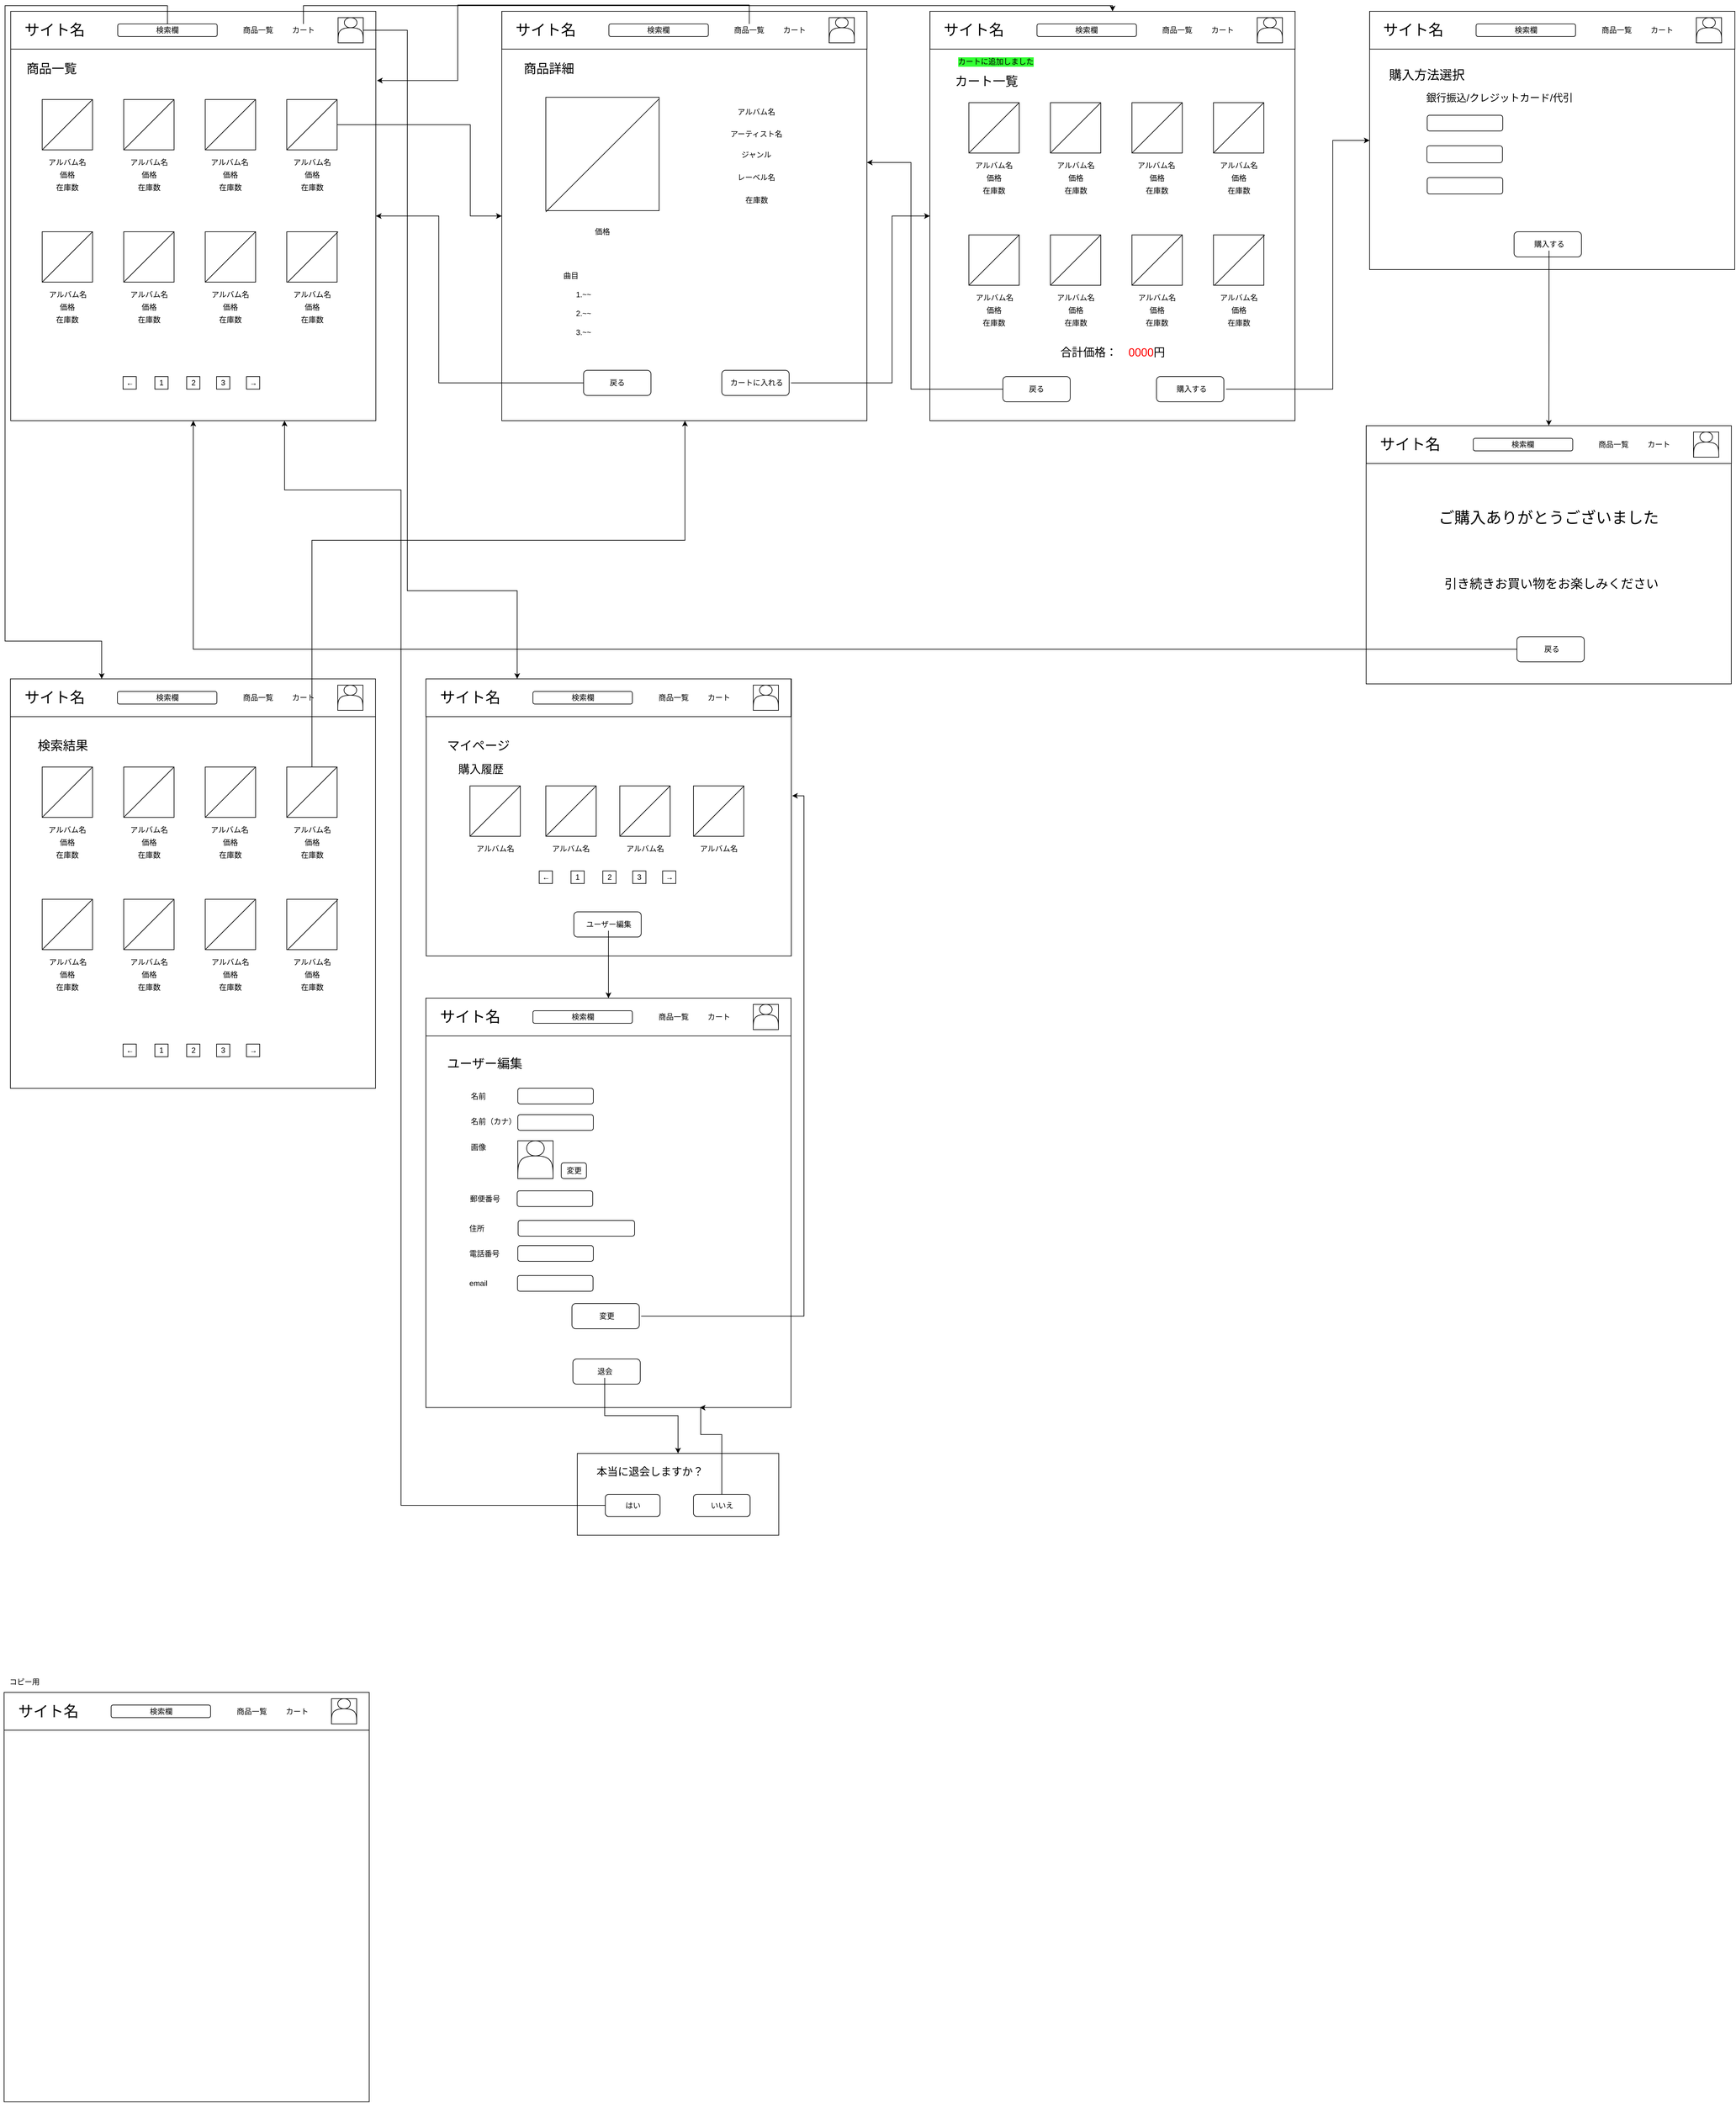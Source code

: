 <mxfile version="10.7.7" type="github"><diagram id="27jpfxd1p0nMtDuuToqC" name="shop_user"><mxGraphModel dx="1224" dy="789" grid="1" gridSize="10" guides="1" tooltips="1" connect="1" arrows="1" fold="1" page="1" pageScale="1" pageWidth="3300" pageHeight="4681" math="0" shadow="0"><root><mxCell id="0"/><mxCell id="1" parent="0"/><mxCell id="nbRsAc8dMnzNnwtoOe1l-177" value="" style="rounded=0;whiteSpace=wrap;html=1;" vertex="1" parent="1"><mxGeometry x="2173" y="678" width="580" height="410" as="geometry"/></mxCell><mxCell id="ihCAdAtYytXZP0cUQ89L-1" value="" style="rounded=0;whiteSpace=wrap;html=1;" parent="1" vertex="1"><mxGeometry x="20" y="20" width="580" height="650" as="geometry"/></mxCell><mxCell id="ihCAdAtYytXZP0cUQ89L-11" value="" style="rounded=0;whiteSpace=wrap;html=1;" parent="1" vertex="1"><mxGeometry x="20" y="20" width="580" height="60" as="geometry"/></mxCell><mxCell id="ihCAdAtYytXZP0cUQ89L-12" value="&lt;span style=&quot;font-size: 24px&quot;&gt;サイト名&lt;/span&gt;" style="text;html=1;strokeColor=none;fillColor=none;align=center;verticalAlign=middle;whiteSpace=wrap;rounded=0;" parent="1" vertex="1"><mxGeometry x="40" y="40" width="100" height="20" as="geometry"/></mxCell><mxCell id="ihCAdAtYytXZP0cUQ89L-13" value="" style="rounded=0;whiteSpace=wrap;html=1;" parent="1" vertex="1"><mxGeometry x="540" y="30" width="40" height="40" as="geometry"/></mxCell><mxCell id="ihCAdAtYytXZP0cUQ89L-19" value="商品一覧" style="text;html=1;strokeColor=none;fillColor=none;align=center;verticalAlign=middle;whiteSpace=wrap;rounded=0;" parent="1" vertex="1"><mxGeometry x="368" y="40" width="90" height="20" as="geometry"/></mxCell><mxCell id="nbRsAc8dMnzNnwtoOe1l-311" style="edgeStyle=orthogonalEdgeStyle;rounded=0;orthogonalLoop=1;jettySize=auto;html=1;entryX=0.25;entryY=0;entryDx=0;entryDy=0;" edge="1" parent="1" source="ihCAdAtYytXZP0cUQ89L-20" target="nbRsAc8dMnzNnwtoOe1l-249"><mxGeometry relative="1" as="geometry"><Array as="points"><mxPoint x="269" y="11"/><mxPoint x="11" y="11"/><mxPoint x="11" y="1020"/><mxPoint x="164" y="1020"/></Array></mxGeometry></mxCell><mxCell id="ihCAdAtYytXZP0cUQ89L-20" value="検索欄" style="rounded=1;whiteSpace=wrap;html=1;" parent="1" vertex="1"><mxGeometry x="190" y="40" width="158" height="20" as="geometry"/></mxCell><mxCell id="nbRsAc8dMnzNnwtoOe1l-331" style="edgeStyle=orthogonalEdgeStyle;rounded=0;orthogonalLoop=1;jettySize=auto;html=1;entryX=0.25;entryY=0;entryDx=0;entryDy=0;" edge="1" parent="1" source="ihCAdAtYytXZP0cUQ89L-21" target="nbRsAc8dMnzNnwtoOe1l-322"><mxGeometry relative="1" as="geometry"><Array as="points"><mxPoint x="650" y="50"/><mxPoint x="650" y="940"/><mxPoint x="824" y="940"/></Array></mxGeometry></mxCell><mxCell id="ihCAdAtYytXZP0cUQ89L-21" value="" style="shape=actor;whiteSpace=wrap;html=1;" parent="1" vertex="1"><mxGeometry x="540" y="30" width="40" height="40" as="geometry"/></mxCell><mxCell id="nbRsAc8dMnzNnwtoOe1l-261" style="edgeStyle=orthogonalEdgeStyle;rounded=0;orthogonalLoop=1;jettySize=auto;html=1;entryX=0.5;entryY=0;entryDx=0;entryDy=0;" edge="1" parent="1" source="ihCAdAtYytXZP0cUQ89L-23" target="nbRsAc8dMnzNnwtoOe1l-117"><mxGeometry relative="1" as="geometry"><Array as="points"><mxPoint x="485" y="11"/><mxPoint x="1771" y="11"/></Array></mxGeometry></mxCell><mxCell id="ihCAdAtYytXZP0cUQ89L-23" value="カート" style="text;html=1;strokeColor=none;fillColor=none;align=center;verticalAlign=middle;whiteSpace=wrap;rounded=0;" parent="1" vertex="1"><mxGeometry x="465" y="40" width="40" height="20" as="geometry"/></mxCell><mxCell id="ihCAdAtYytXZP0cUQ89L-25" value="&lt;font style=&quot;font-size: 20px&quot;&gt;商品一覧&lt;/font&gt;" style="text;html=1;strokeColor=none;fillColor=none;align=center;verticalAlign=middle;whiteSpace=wrap;rounded=0;fontSize=20;" parent="1" vertex="1"><mxGeometry x="40" y="100" width="90" height="20" as="geometry"/></mxCell><mxCell id="nbRsAc8dMnzNnwtoOe1l-5" value="" style="whiteSpace=wrap;html=1;aspect=fixed;" vertex="1" parent="1"><mxGeometry x="70" y="160" width="80" height="80" as="geometry"/></mxCell><mxCell id="nbRsAc8dMnzNnwtoOe1l-6" value="" style="whiteSpace=wrap;html=1;aspect=fixed;" vertex="1" parent="1"><mxGeometry x="199.5" y="160" width="80" height="80" as="geometry"/></mxCell><mxCell id="nbRsAc8dMnzNnwtoOe1l-7" value="" style="whiteSpace=wrap;html=1;aspect=fixed;" vertex="1" parent="1"><mxGeometry x="329" y="160" width="80" height="80" as="geometry"/></mxCell><mxCell id="nbRsAc8dMnzNnwtoOe1l-173" style="edgeStyle=orthogonalEdgeStyle;rounded=0;orthogonalLoop=1;jettySize=auto;html=1;" edge="1" parent="1" source="nbRsAc8dMnzNnwtoOe1l-8" target="nbRsAc8dMnzNnwtoOe1l-62"><mxGeometry relative="1" as="geometry"><Array as="points"><mxPoint x="750" y="200"/><mxPoint x="750" y="345"/></Array></mxGeometry></mxCell><mxCell id="nbRsAc8dMnzNnwtoOe1l-8" value="" style="whiteSpace=wrap;html=1;aspect=fixed;" vertex="1" parent="1"><mxGeometry x="458.5" y="160" width="80" height="80" as="geometry"/></mxCell><mxCell id="nbRsAc8dMnzNnwtoOe1l-10" value="" style="whiteSpace=wrap;html=1;aspect=fixed;" vertex="1" parent="1"><mxGeometry x="70" y="370" width="80" height="80" as="geometry"/></mxCell><mxCell id="nbRsAc8dMnzNnwtoOe1l-11" value="" style="whiteSpace=wrap;html=1;aspect=fixed;" vertex="1" parent="1"><mxGeometry x="199.5" y="370" width="80" height="80" as="geometry"/></mxCell><mxCell id="nbRsAc8dMnzNnwtoOe1l-12" value="" style="whiteSpace=wrap;html=1;aspect=fixed;" vertex="1" parent="1"><mxGeometry x="329" y="370" width="80" height="80" as="geometry"/></mxCell><mxCell id="nbRsAc8dMnzNnwtoOe1l-13" value="" style="whiteSpace=wrap;html=1;aspect=fixed;" vertex="1" parent="1"><mxGeometry x="458.5" y="370" width="80" height="80" as="geometry"/></mxCell><mxCell id="nbRsAc8dMnzNnwtoOe1l-14" value="アルバム名" style="text;html=1;strokeColor=none;fillColor=none;align=center;verticalAlign=middle;whiteSpace=wrap;rounded=0;" vertex="1" parent="1"><mxGeometry x="75" y="250" width="70" height="20" as="geometry"/></mxCell><mxCell id="nbRsAc8dMnzNnwtoOe1l-15" value="価格" style="text;html=1;strokeColor=none;fillColor=none;align=center;verticalAlign=middle;whiteSpace=wrap;rounded=0;" vertex="1" parent="1"><mxGeometry x="90" y="270" width="40" height="20" as="geometry"/></mxCell><mxCell id="nbRsAc8dMnzNnwtoOe1l-16" value="在庫数" style="text;html=1;strokeColor=none;fillColor=none;align=center;verticalAlign=middle;whiteSpace=wrap;rounded=0;" vertex="1" parent="1"><mxGeometry x="90" y="290" width="40" height="20" as="geometry"/></mxCell><mxCell id="nbRsAc8dMnzNnwtoOe1l-18" value="価格" style="text;html=1;strokeColor=none;fillColor=none;align=center;verticalAlign=middle;whiteSpace=wrap;rounded=0;" vertex="1" parent="1"><mxGeometry x="219.5" y="270" width="40" height="20" as="geometry"/></mxCell><mxCell id="nbRsAc8dMnzNnwtoOe1l-19" value="在庫数" style="text;html=1;strokeColor=none;fillColor=none;align=center;verticalAlign=middle;whiteSpace=wrap;rounded=0;" vertex="1" parent="1"><mxGeometry x="219.5" y="290" width="40" height="20" as="geometry"/></mxCell><mxCell id="nbRsAc8dMnzNnwtoOe1l-27" value="価格" style="text;html=1;strokeColor=none;fillColor=none;align=center;verticalAlign=middle;whiteSpace=wrap;rounded=0;" vertex="1" parent="1"><mxGeometry x="349" y="270" width="40" height="20" as="geometry"/></mxCell><mxCell id="nbRsAc8dMnzNnwtoOe1l-28" value="在庫数" style="text;html=1;strokeColor=none;fillColor=none;align=center;verticalAlign=middle;whiteSpace=wrap;rounded=0;" vertex="1" parent="1"><mxGeometry x="349" y="290" width="40" height="20" as="geometry"/></mxCell><mxCell id="nbRsAc8dMnzNnwtoOe1l-30" value="価格" style="text;html=1;strokeColor=none;fillColor=none;align=center;verticalAlign=middle;whiteSpace=wrap;rounded=0;" vertex="1" parent="1"><mxGeometry x="478.5" y="270" width="40" height="20" as="geometry"/></mxCell><mxCell id="nbRsAc8dMnzNnwtoOe1l-31" value="在庫数" style="text;html=1;strokeColor=none;fillColor=none;align=center;verticalAlign=middle;whiteSpace=wrap;rounded=0;" vertex="1" parent="1"><mxGeometry x="478.5" y="290" width="40" height="20" as="geometry"/></mxCell><mxCell id="nbRsAc8dMnzNnwtoOe1l-33" value="価格" style="text;html=1;strokeColor=none;fillColor=none;align=center;verticalAlign=middle;whiteSpace=wrap;rounded=0;" vertex="1" parent="1"><mxGeometry x="90" y="480" width="40" height="20" as="geometry"/></mxCell><mxCell id="nbRsAc8dMnzNnwtoOe1l-34" value="在庫数" style="text;html=1;strokeColor=none;fillColor=none;align=center;verticalAlign=middle;whiteSpace=wrap;rounded=0;" vertex="1" parent="1"><mxGeometry x="90" y="500" width="40" height="20" as="geometry"/></mxCell><mxCell id="nbRsAc8dMnzNnwtoOe1l-36" value="価格" style="text;html=1;strokeColor=none;fillColor=none;align=center;verticalAlign=middle;whiteSpace=wrap;rounded=0;" vertex="1" parent="1"><mxGeometry x="219.5" y="480" width="40" height="20" as="geometry"/></mxCell><mxCell id="nbRsAc8dMnzNnwtoOe1l-37" value="在庫数" style="text;html=1;strokeColor=none;fillColor=none;align=center;verticalAlign=middle;whiteSpace=wrap;rounded=0;" vertex="1" parent="1"><mxGeometry x="219.5" y="500" width="40" height="20" as="geometry"/></mxCell><mxCell id="nbRsAc8dMnzNnwtoOe1l-39" value="価格" style="text;html=1;strokeColor=none;fillColor=none;align=center;verticalAlign=middle;whiteSpace=wrap;rounded=0;" vertex="1" parent="1"><mxGeometry x="349" y="480" width="40" height="20" as="geometry"/></mxCell><mxCell id="nbRsAc8dMnzNnwtoOe1l-40" value="在庫数" style="text;html=1;strokeColor=none;fillColor=none;align=center;verticalAlign=middle;whiteSpace=wrap;rounded=0;" vertex="1" parent="1"><mxGeometry x="349" y="500" width="40" height="20" as="geometry"/></mxCell><mxCell id="nbRsAc8dMnzNnwtoOe1l-42" value="価格" style="text;html=1;strokeColor=none;fillColor=none;align=center;verticalAlign=middle;whiteSpace=wrap;rounded=0;" vertex="1" parent="1"><mxGeometry x="478.5" y="480" width="40" height="20" as="geometry"/></mxCell><mxCell id="nbRsAc8dMnzNnwtoOe1l-43" value="在庫数" style="text;html=1;strokeColor=none;fillColor=none;align=center;verticalAlign=middle;whiteSpace=wrap;rounded=0;" vertex="1" parent="1"><mxGeometry x="478.5" y="500" width="40" height="20" as="geometry"/></mxCell><mxCell id="nbRsAc8dMnzNnwtoOe1l-44" value="" style="endArrow=none;html=1;entryX=1;entryY=0;entryDx=0;entryDy=0;entryPerimeter=0;" edge="1" parent="1" target="nbRsAc8dMnzNnwtoOe1l-10"><mxGeometry width="50" height="50" relative="1" as="geometry"><mxPoint x="70" y="450" as="sourcePoint"/><mxPoint x="120" y="400" as="targetPoint"/></mxGeometry></mxCell><mxCell id="nbRsAc8dMnzNnwtoOe1l-45" value="" style="endArrow=none;html=1;entryX=1;entryY=0;entryDx=0;entryDy=0;entryPerimeter=0;" edge="1" parent="1"><mxGeometry width="50" height="50" relative="1" as="geometry"><mxPoint x="70" y="240" as="sourcePoint"/><mxPoint x="150" y="160" as="targetPoint"/></mxGeometry></mxCell><mxCell id="nbRsAc8dMnzNnwtoOe1l-46" value="" style="endArrow=none;html=1;entryX=1;entryY=0;entryDx=0;entryDy=0;entryPerimeter=0;" edge="1" parent="1"><mxGeometry width="50" height="50" relative="1" as="geometry"><mxPoint x="458.5" y="240" as="sourcePoint"/><mxPoint x="538.5" y="160" as="targetPoint"/></mxGeometry></mxCell><mxCell id="nbRsAc8dMnzNnwtoOe1l-47" value="" style="endArrow=none;html=1;entryX=1;entryY=0;entryDx=0;entryDy=0;entryPerimeter=0;" edge="1" parent="1"><mxGeometry width="50" height="50" relative="1" as="geometry"><mxPoint x="329" y="450" as="sourcePoint"/><mxPoint x="409" y="370" as="targetPoint"/></mxGeometry></mxCell><mxCell id="nbRsAc8dMnzNnwtoOe1l-49" value="" style="endArrow=none;html=1;entryX=1;entryY=0;entryDx=0;entryDy=0;entryPerimeter=0;" edge="1" parent="1"><mxGeometry width="50" height="50" relative="1" as="geometry"><mxPoint x="460" y="450" as="sourcePoint"/><mxPoint x="540" y="370" as="targetPoint"/></mxGeometry></mxCell><mxCell id="nbRsAc8dMnzNnwtoOe1l-50" value="" style="endArrow=none;html=1;entryX=1;entryY=0;entryDx=0;entryDy=0;entryPerimeter=0;" edge="1" parent="1"><mxGeometry width="50" height="50" relative="1" as="geometry"><mxPoint x="329" y="240" as="sourcePoint"/><mxPoint x="409" y="160" as="targetPoint"/></mxGeometry></mxCell><mxCell id="nbRsAc8dMnzNnwtoOe1l-51" value="" style="endArrow=none;html=1;entryX=1;entryY=0;entryDx=0;entryDy=0;entryPerimeter=0;" edge="1" parent="1"><mxGeometry width="50" height="50" relative="1" as="geometry"><mxPoint x="199.5" y="450" as="sourcePoint"/><mxPoint x="279.5" y="370" as="targetPoint"/></mxGeometry></mxCell><mxCell id="nbRsAc8dMnzNnwtoOe1l-52" value="" style="endArrow=none;html=1;entryX=1;entryY=0;entryDx=0;entryDy=0;entryPerimeter=0;" edge="1" parent="1"><mxGeometry width="50" height="50" relative="1" as="geometry"><mxPoint x="199.5" y="240" as="sourcePoint"/><mxPoint x="279.5" y="160" as="targetPoint"/></mxGeometry></mxCell><mxCell id="nbRsAc8dMnzNnwtoOe1l-53" value="←" style="rounded=0;whiteSpace=wrap;html=1;" vertex="1" parent="1"><mxGeometry x="198.5" y="600" width="21" height="20" as="geometry"/></mxCell><mxCell id="nbRsAc8dMnzNnwtoOe1l-54" value="1" style="rounded=0;whiteSpace=wrap;html=1;" vertex="1" parent="1"><mxGeometry x="249" y="600" width="21" height="20" as="geometry"/></mxCell><mxCell id="nbRsAc8dMnzNnwtoOe1l-55" value="2" style="rounded=0;whiteSpace=wrap;html=1;" vertex="1" parent="1"><mxGeometry x="299.5" y="600" width="21" height="20" as="geometry"/></mxCell><mxCell id="nbRsAc8dMnzNnwtoOe1l-57" value="3" style="rounded=0;whiteSpace=wrap;html=1;" vertex="1" parent="1"><mxGeometry x="347" y="600" width="21" height="20" as="geometry"/></mxCell><mxCell id="nbRsAc8dMnzNnwtoOe1l-58" value="→" style="rounded=0;whiteSpace=wrap;html=1;" vertex="1" parent="1"><mxGeometry x="394.5" y="600" width="21" height="20" as="geometry"/></mxCell><mxCell id="nbRsAc8dMnzNnwtoOe1l-62" value="" style="rounded=0;whiteSpace=wrap;html=1;" vertex="1" parent="1"><mxGeometry x="800" y="20" width="580" height="650" as="geometry"/></mxCell><mxCell id="nbRsAc8dMnzNnwtoOe1l-70" value="" style="rounded=0;whiteSpace=wrap;html=1;" vertex="1" parent="1"><mxGeometry x="800.167" y="20" width="580" height="60" as="geometry"/></mxCell><mxCell id="nbRsAc8dMnzNnwtoOe1l-71" value="&lt;span style=&quot;font-size: 24px&quot;&gt;サイト名&lt;/span&gt;" style="text;html=1;strokeColor=none;fillColor=none;align=center;verticalAlign=middle;whiteSpace=wrap;rounded=0;" vertex="1" parent="1"><mxGeometry x="820.167" y="40" width="100" height="20" as="geometry"/></mxCell><mxCell id="nbRsAc8dMnzNnwtoOe1l-332" style="edgeStyle=orthogonalEdgeStyle;rounded=0;orthogonalLoop=1;jettySize=auto;html=1;entryX=1.003;entryY=0.169;entryDx=0;entryDy=0;entryPerimeter=0;" edge="1" parent="1" source="nbRsAc8dMnzNnwtoOe1l-72" target="ihCAdAtYytXZP0cUQ89L-1"><mxGeometry relative="1" as="geometry"><Array as="points"><mxPoint x="1194" y="10"/><mxPoint x="730" y="10"/><mxPoint x="730" y="130"/></Array></mxGeometry></mxCell><mxCell id="nbRsAc8dMnzNnwtoOe1l-72" value="商品一覧" style="text;html=1;strokeColor=none;fillColor=none;align=center;verticalAlign=middle;whiteSpace=wrap;rounded=0;" vertex="1" parent="1"><mxGeometry x="1148.167" y="40" width="90" height="20" as="geometry"/></mxCell><mxCell id="nbRsAc8dMnzNnwtoOe1l-73" value="検索欄" style="rounded=1;whiteSpace=wrap;html=1;" vertex="1" parent="1"><mxGeometry x="970.167" y="40" width="158" height="20" as="geometry"/></mxCell><mxCell id="nbRsAc8dMnzNnwtoOe1l-75" value="カート" style="text;html=1;strokeColor=none;fillColor=none;align=center;verticalAlign=middle;whiteSpace=wrap;rounded=0;" vertex="1" parent="1"><mxGeometry x="1245.167" y="40" width="40" height="20" as="geometry"/></mxCell><mxCell id="nbRsAc8dMnzNnwtoOe1l-76" value="&lt;font style=&quot;font-size: 20px&quot;&gt;商品詳細&lt;/font&gt;" style="text;html=1;strokeColor=none;fillColor=none;align=center;verticalAlign=middle;whiteSpace=wrap;rounded=0;fontSize=20;" vertex="1" parent="1"><mxGeometry x="830" y="100" width="90" height="20" as="geometry"/></mxCell><mxCell id="nbRsAc8dMnzNnwtoOe1l-77" value="" style="whiteSpace=wrap;html=1;aspect=fixed;" vertex="1" parent="1"><mxGeometry x="870" y="156.5" width="180" height="180" as="geometry"/></mxCell><mxCell id="nbRsAc8dMnzNnwtoOe1l-78" value="" style="endArrow=none;html=1;entryX=0.996;entryY=0.017;entryDx=0;entryDy=0;entryPerimeter=0;" edge="1" parent="1" target="nbRsAc8dMnzNnwtoOe1l-77"><mxGeometry width="50" height="50" relative="1" as="geometry"><mxPoint x="870" y="338.5" as="sourcePoint"/><mxPoint x="970" y="276.5" as="targetPoint"/></mxGeometry></mxCell><mxCell id="nbRsAc8dMnzNnwtoOe1l-81" value="アルバム名" style="text;html=1;strokeColor=none;fillColor=none;align=center;verticalAlign=middle;whiteSpace=wrap;rounded=0;" vertex="1" parent="1"><mxGeometry x="1166" y="170" width="77" height="20" as="geometry"/></mxCell><mxCell id="nbRsAc8dMnzNnwtoOe1l-82" value="アーティスト名" style="text;html=1;strokeColor=none;fillColor=none;align=center;verticalAlign=middle;whiteSpace=wrap;rounded=0;" vertex="1" parent="1"><mxGeometry x="1153" y="205" width="103" height="20" as="geometry"/></mxCell><mxCell id="nbRsAc8dMnzNnwtoOe1l-83" value="価格" style="text;html=1;strokeColor=none;fillColor=none;align=center;verticalAlign=middle;whiteSpace=wrap;rounded=0;" vertex="1" parent="1"><mxGeometry x="910" y="350" width="100" height="40" as="geometry"/></mxCell><mxCell id="nbRsAc8dMnzNnwtoOe1l-84" value="ジャンル" style="text;html=1;strokeColor=none;fillColor=none;align=center;verticalAlign=middle;whiteSpace=wrap;rounded=0;" vertex="1" parent="1"><mxGeometry x="1178" y="237.5" width="53" height="20" as="geometry"/></mxCell><mxCell id="nbRsAc8dMnzNnwtoOe1l-85" value="レーベル名" style="text;html=1;strokeColor=none;fillColor=none;align=center;verticalAlign=middle;whiteSpace=wrap;rounded=0;" vertex="1" parent="1"><mxGeometry x="1163" y="274" width="83" height="20" as="geometry"/></mxCell><mxCell id="nbRsAc8dMnzNnwtoOe1l-86" value="曲目" style="text;html=1;strokeColor=none;fillColor=none;align=center;verticalAlign=middle;whiteSpace=wrap;rounded=0;" vertex="1" parent="1"><mxGeometry x="890" y="430" width="40" height="20" as="geometry"/></mxCell><mxCell id="nbRsAc8dMnzNnwtoOe1l-87" value="在庫数" style="text;html=1;strokeColor=none;fillColor=none;align=center;verticalAlign=middle;whiteSpace=wrap;rounded=0;" vertex="1" parent="1"><mxGeometry x="1184.5" y="310" width="40" height="20" as="geometry"/></mxCell><mxCell id="nbRsAc8dMnzNnwtoOe1l-89" value="アルバム名" style="text;html=1;strokeColor=none;fillColor=none;align=center;verticalAlign=middle;whiteSpace=wrap;rounded=0;" vertex="1" parent="1"><mxGeometry x="204.5" y="250" width="70" height="20" as="geometry"/></mxCell><mxCell id="nbRsAc8dMnzNnwtoOe1l-92" value="アルバム名" style="text;html=1;strokeColor=none;fillColor=none;align=center;verticalAlign=middle;whiteSpace=wrap;rounded=0;" vertex="1" parent="1"><mxGeometry x="333" y="250" width="70" height="20" as="geometry"/></mxCell><mxCell id="nbRsAc8dMnzNnwtoOe1l-93" value="アルバム名" style="text;html=1;strokeColor=none;fillColor=none;align=center;verticalAlign=middle;whiteSpace=wrap;rounded=0;" vertex="1" parent="1"><mxGeometry x="463.5" y="250" width="70" height="20" as="geometry"/></mxCell><mxCell id="nbRsAc8dMnzNnwtoOe1l-94" value="アルバム名" style="text;html=1;strokeColor=none;fillColor=none;align=center;verticalAlign=middle;whiteSpace=wrap;rounded=0;" vertex="1" parent="1"><mxGeometry x="463.5" y="460" width="70" height="20" as="geometry"/></mxCell><mxCell id="nbRsAc8dMnzNnwtoOe1l-95" value="アルバム名" style="text;html=1;strokeColor=none;fillColor=none;align=center;verticalAlign=middle;whiteSpace=wrap;rounded=0;" vertex="1" parent="1"><mxGeometry x="334" y="460" width="70" height="20" as="geometry"/></mxCell><mxCell id="nbRsAc8dMnzNnwtoOe1l-96" value="アルバム名" style="text;html=1;strokeColor=none;fillColor=none;align=center;verticalAlign=middle;whiteSpace=wrap;rounded=0;" vertex="1" parent="1"><mxGeometry x="204.5" y="460" width="70" height="20" as="geometry"/></mxCell><mxCell id="nbRsAc8dMnzNnwtoOe1l-97" value="アルバム名" style="text;html=1;strokeColor=none;fillColor=none;align=center;verticalAlign=middle;whiteSpace=wrap;rounded=0;" vertex="1" parent="1"><mxGeometry x="76" y="460" width="70" height="20" as="geometry"/></mxCell><mxCell id="nbRsAc8dMnzNnwtoOe1l-107" value="1.~~" style="text;html=1;strokeColor=none;fillColor=none;align=center;verticalAlign=middle;whiteSpace=wrap;rounded=0;" vertex="1" parent="1"><mxGeometry x="910" y="460" width="40" height="20" as="geometry"/></mxCell><mxCell id="nbRsAc8dMnzNnwtoOe1l-108" value="2.~~&lt;br&gt;" style="text;html=1;strokeColor=none;fillColor=none;align=center;verticalAlign=middle;whiteSpace=wrap;rounded=0;" vertex="1" parent="1"><mxGeometry x="910" y="490" width="40" height="20" as="geometry"/></mxCell><mxCell id="nbRsAc8dMnzNnwtoOe1l-109" value="3.~~&lt;br&gt;" style="text;html=1;strokeColor=none;fillColor=none;align=center;verticalAlign=middle;whiteSpace=wrap;rounded=0;" vertex="1" parent="1"><mxGeometry x="910" y="520" width="40" height="20" as="geometry"/></mxCell><mxCell id="nbRsAc8dMnzNnwtoOe1l-111" value="" style="rounded=1;whiteSpace=wrap;html=1;" vertex="1" parent="1"><mxGeometry x="1149.5" y="590" width="107" height="40" as="geometry"/></mxCell><mxCell id="nbRsAc8dMnzNnwtoOe1l-171" style="edgeStyle=orthogonalEdgeStyle;rounded=0;orthogonalLoop=1;jettySize=auto;html=1;" edge="1" parent="1" source="nbRsAc8dMnzNnwtoOe1l-104" target="nbRsAc8dMnzNnwtoOe1l-116"><mxGeometry relative="1" as="geometry"><Array as="points"><mxPoint x="1420" y="610"/><mxPoint x="1420" y="345"/></Array></mxGeometry></mxCell><mxCell id="nbRsAc8dMnzNnwtoOe1l-104" value="カートに入れる" style="text;html=1;strokeColor=none;fillColor=none;align=center;verticalAlign=middle;whiteSpace=wrap;rounded=0;" vertex="1" parent="1"><mxGeometry x="1149.5" y="600" width="110" height="20" as="geometry"/></mxCell><mxCell id="nbRsAc8dMnzNnwtoOe1l-113" value="" style="rounded=0;whiteSpace=wrap;html=1;" vertex="1" parent="1"><mxGeometry x="1320" y="30" width="40" height="40" as="geometry"/></mxCell><mxCell id="nbRsAc8dMnzNnwtoOe1l-74" value="" style="shape=actor;whiteSpace=wrap;html=1;" vertex="1" parent="1"><mxGeometry x="1320.167" y="30" width="40" height="40" as="geometry"/></mxCell><mxCell id="nbRsAc8dMnzNnwtoOe1l-172" style="edgeStyle=orthogonalEdgeStyle;rounded=0;orthogonalLoop=1;jettySize=auto;html=1;" edge="1" parent="1" source="nbRsAc8dMnzNnwtoOe1l-114" target="ihCAdAtYytXZP0cUQ89L-1"><mxGeometry relative="1" as="geometry"><Array as="points"><mxPoint x="700" y="610"/><mxPoint x="700" y="345"/></Array></mxGeometry></mxCell><mxCell id="nbRsAc8dMnzNnwtoOe1l-114" value="戻る" style="rounded=1;whiteSpace=wrap;html=1;" vertex="1" parent="1"><mxGeometry x="930" y="590" width="107" height="40" as="geometry"/></mxCell><mxCell id="nbRsAc8dMnzNnwtoOe1l-116" value="" style="rounded=0;whiteSpace=wrap;html=1;" vertex="1" parent="1"><mxGeometry x="1480" y="20" width="580" height="650" as="geometry"/></mxCell><mxCell id="nbRsAc8dMnzNnwtoOe1l-117" value="" style="rounded=0;whiteSpace=wrap;html=1;" vertex="1" parent="1"><mxGeometry x="1480.167" y="20" width="580" height="60" as="geometry"/></mxCell><mxCell id="nbRsAc8dMnzNnwtoOe1l-118" value="&lt;span style=&quot;font-size: 24px&quot;&gt;サイト名&lt;/span&gt;" style="text;html=1;strokeColor=none;fillColor=none;align=center;verticalAlign=middle;whiteSpace=wrap;rounded=0;" vertex="1" parent="1"><mxGeometry x="1500.167" y="40" width="100" height="20" as="geometry"/></mxCell><mxCell id="nbRsAc8dMnzNnwtoOe1l-119" value="商品一覧" style="text;html=1;strokeColor=none;fillColor=none;align=center;verticalAlign=middle;whiteSpace=wrap;rounded=0;" vertex="1" parent="1"><mxGeometry x="1828.167" y="40" width="90" height="20" as="geometry"/></mxCell><mxCell id="nbRsAc8dMnzNnwtoOe1l-120" value="検索欄" style="rounded=1;whiteSpace=wrap;html=1;" vertex="1" parent="1"><mxGeometry x="1650.167" y="40" width="158" height="20" as="geometry"/></mxCell><mxCell id="nbRsAc8dMnzNnwtoOe1l-121" value="カート" style="text;html=1;strokeColor=none;fillColor=none;align=center;verticalAlign=middle;whiteSpace=wrap;rounded=0;" vertex="1" parent="1"><mxGeometry x="1925.167" y="40" width="40" height="20" as="geometry"/></mxCell><mxCell id="nbRsAc8dMnzNnwtoOe1l-122" value="" style="rounded=0;whiteSpace=wrap;html=1;" vertex="1" parent="1"><mxGeometry x="2000" y="30" width="40" height="40" as="geometry"/></mxCell><mxCell id="nbRsAc8dMnzNnwtoOe1l-123" value="" style="shape=actor;whiteSpace=wrap;html=1;" vertex="1" parent="1"><mxGeometry x="2000.167" y="30" width="40" height="40" as="geometry"/></mxCell><mxCell id="nbRsAc8dMnzNnwtoOe1l-125" value="&lt;font style=&quot;font-size: 20px&quot;&gt;カート一覧&lt;/font&gt;" style="text;html=1;strokeColor=none;fillColor=none;align=center;verticalAlign=middle;whiteSpace=wrap;rounded=0;fontSize=20;" vertex="1" parent="1"><mxGeometry x="1510" y="120" width="120" height="20" as="geometry"/></mxCell><mxCell id="nbRsAc8dMnzNnwtoOe1l-126" value="" style="whiteSpace=wrap;html=1;aspect=fixed;" vertex="1" parent="1"><mxGeometry x="1542" y="165" width="80" height="80" as="geometry"/></mxCell><mxCell id="nbRsAc8dMnzNnwtoOe1l-127" value="" style="whiteSpace=wrap;html=1;aspect=fixed;" vertex="1" parent="1"><mxGeometry x="1671.5" y="165" width="80" height="80" as="geometry"/></mxCell><mxCell id="nbRsAc8dMnzNnwtoOe1l-128" value="" style="whiteSpace=wrap;html=1;aspect=fixed;" vertex="1" parent="1"><mxGeometry x="1801" y="165" width="80" height="80" as="geometry"/></mxCell><mxCell id="nbRsAc8dMnzNnwtoOe1l-129" value="" style="whiteSpace=wrap;html=1;aspect=fixed;" vertex="1" parent="1"><mxGeometry x="1930.5" y="165" width="80" height="80" as="geometry"/></mxCell><mxCell id="nbRsAc8dMnzNnwtoOe1l-130" value="" style="whiteSpace=wrap;html=1;aspect=fixed;" vertex="1" parent="1"><mxGeometry x="1542" y="375" width="80" height="80" as="geometry"/></mxCell><mxCell id="nbRsAc8dMnzNnwtoOe1l-131" value="" style="whiteSpace=wrap;html=1;aspect=fixed;" vertex="1" parent="1"><mxGeometry x="1671.5" y="375" width="80" height="80" as="geometry"/></mxCell><mxCell id="nbRsAc8dMnzNnwtoOe1l-132" value="" style="whiteSpace=wrap;html=1;aspect=fixed;" vertex="1" parent="1"><mxGeometry x="1801" y="375" width="80" height="80" as="geometry"/></mxCell><mxCell id="nbRsAc8dMnzNnwtoOe1l-133" value="" style="whiteSpace=wrap;html=1;aspect=fixed;" vertex="1" parent="1"><mxGeometry x="1930.5" y="375" width="80" height="80" as="geometry"/></mxCell><mxCell id="nbRsAc8dMnzNnwtoOe1l-134" value="アルバム名" style="text;html=1;strokeColor=none;fillColor=none;align=center;verticalAlign=middle;whiteSpace=wrap;rounded=0;" vertex="1" parent="1"><mxGeometry x="1547" y="255" width="70" height="20" as="geometry"/></mxCell><mxCell id="nbRsAc8dMnzNnwtoOe1l-135" value="価格" style="text;html=1;strokeColor=none;fillColor=none;align=center;verticalAlign=middle;whiteSpace=wrap;rounded=0;" vertex="1" parent="1"><mxGeometry x="1562" y="275" width="40" height="20" as="geometry"/></mxCell><mxCell id="nbRsAc8dMnzNnwtoOe1l-136" value="在庫数" style="text;html=1;strokeColor=none;fillColor=none;align=center;verticalAlign=middle;whiteSpace=wrap;rounded=0;" vertex="1" parent="1"><mxGeometry x="1562" y="295" width="40" height="20" as="geometry"/></mxCell><mxCell id="nbRsAc8dMnzNnwtoOe1l-137" value="価格" style="text;html=1;strokeColor=none;fillColor=none;align=center;verticalAlign=middle;whiteSpace=wrap;rounded=0;" vertex="1" parent="1"><mxGeometry x="1691.5" y="275" width="40" height="20" as="geometry"/></mxCell><mxCell id="nbRsAc8dMnzNnwtoOe1l-138" value="在庫数" style="text;html=1;strokeColor=none;fillColor=none;align=center;verticalAlign=middle;whiteSpace=wrap;rounded=0;" vertex="1" parent="1"><mxGeometry x="1691.5" y="295" width="40" height="20" as="geometry"/></mxCell><mxCell id="nbRsAc8dMnzNnwtoOe1l-139" value="価格" style="text;html=1;strokeColor=none;fillColor=none;align=center;verticalAlign=middle;whiteSpace=wrap;rounded=0;" vertex="1" parent="1"><mxGeometry x="1821" y="275" width="40" height="20" as="geometry"/></mxCell><mxCell id="nbRsAc8dMnzNnwtoOe1l-140" value="在庫数" style="text;html=1;strokeColor=none;fillColor=none;align=center;verticalAlign=middle;whiteSpace=wrap;rounded=0;" vertex="1" parent="1"><mxGeometry x="1821" y="295" width="40" height="20" as="geometry"/></mxCell><mxCell id="nbRsAc8dMnzNnwtoOe1l-141" value="価格" style="text;html=1;strokeColor=none;fillColor=none;align=center;verticalAlign=middle;whiteSpace=wrap;rounded=0;" vertex="1" parent="1"><mxGeometry x="1950.5" y="275" width="40" height="20" as="geometry"/></mxCell><mxCell id="nbRsAc8dMnzNnwtoOe1l-142" value="在庫数" style="text;html=1;strokeColor=none;fillColor=none;align=center;verticalAlign=middle;whiteSpace=wrap;rounded=0;" vertex="1" parent="1"><mxGeometry x="1950.5" y="295" width="40" height="20" as="geometry"/></mxCell><mxCell id="nbRsAc8dMnzNnwtoOe1l-143" value="価格" style="text;html=1;strokeColor=none;fillColor=none;align=center;verticalAlign=middle;whiteSpace=wrap;rounded=0;" vertex="1" parent="1"><mxGeometry x="1562" y="485" width="40" height="20" as="geometry"/></mxCell><mxCell id="nbRsAc8dMnzNnwtoOe1l-144" value="在庫数" style="text;html=1;strokeColor=none;fillColor=none;align=center;verticalAlign=middle;whiteSpace=wrap;rounded=0;" vertex="1" parent="1"><mxGeometry x="1562" y="505" width="40" height="20" as="geometry"/></mxCell><mxCell id="nbRsAc8dMnzNnwtoOe1l-145" value="価格" style="text;html=1;strokeColor=none;fillColor=none;align=center;verticalAlign=middle;whiteSpace=wrap;rounded=0;" vertex="1" parent="1"><mxGeometry x="1691.5" y="485" width="40" height="20" as="geometry"/></mxCell><mxCell id="nbRsAc8dMnzNnwtoOe1l-146" value="在庫数" style="text;html=1;strokeColor=none;fillColor=none;align=center;verticalAlign=middle;whiteSpace=wrap;rounded=0;" vertex="1" parent="1"><mxGeometry x="1691.5" y="505" width="40" height="20" as="geometry"/></mxCell><mxCell id="nbRsAc8dMnzNnwtoOe1l-147" value="価格" style="text;html=1;strokeColor=none;fillColor=none;align=center;verticalAlign=middle;whiteSpace=wrap;rounded=0;" vertex="1" parent="1"><mxGeometry x="1821" y="485" width="40" height="20" as="geometry"/></mxCell><mxCell id="nbRsAc8dMnzNnwtoOe1l-148" value="在庫数" style="text;html=1;strokeColor=none;fillColor=none;align=center;verticalAlign=middle;whiteSpace=wrap;rounded=0;" vertex="1" parent="1"><mxGeometry x="1821" y="505" width="40" height="20" as="geometry"/></mxCell><mxCell id="nbRsAc8dMnzNnwtoOe1l-149" value="価格" style="text;html=1;strokeColor=none;fillColor=none;align=center;verticalAlign=middle;whiteSpace=wrap;rounded=0;" vertex="1" parent="1"><mxGeometry x="1950.5" y="485" width="40" height="20" as="geometry"/></mxCell><mxCell id="nbRsAc8dMnzNnwtoOe1l-150" value="在庫数" style="text;html=1;strokeColor=none;fillColor=none;align=center;verticalAlign=middle;whiteSpace=wrap;rounded=0;" vertex="1" parent="1"><mxGeometry x="1950.5" y="505" width="40" height="20" as="geometry"/></mxCell><mxCell id="nbRsAc8dMnzNnwtoOe1l-151" value="" style="endArrow=none;html=1;entryX=1;entryY=0;entryDx=0;entryDy=0;entryPerimeter=0;" edge="1" parent="1" target="nbRsAc8dMnzNnwtoOe1l-130"><mxGeometry width="50" height="50" relative="1" as="geometry"><mxPoint x="1542" y="455" as="sourcePoint"/><mxPoint x="1592" y="405" as="targetPoint"/></mxGeometry></mxCell><mxCell id="nbRsAc8dMnzNnwtoOe1l-152" value="" style="endArrow=none;html=1;entryX=1;entryY=0;entryDx=0;entryDy=0;entryPerimeter=0;" edge="1" parent="1"><mxGeometry width="50" height="50" relative="1" as="geometry"><mxPoint x="1542" y="245" as="sourcePoint"/><mxPoint x="1622" y="165" as="targetPoint"/></mxGeometry></mxCell><mxCell id="nbRsAc8dMnzNnwtoOe1l-153" value="" style="endArrow=none;html=1;entryX=1;entryY=0;entryDx=0;entryDy=0;entryPerimeter=0;" edge="1" parent="1"><mxGeometry width="50" height="50" relative="1" as="geometry"><mxPoint x="1930.5" y="245" as="sourcePoint"/><mxPoint x="2010.5" y="165" as="targetPoint"/></mxGeometry></mxCell><mxCell id="nbRsAc8dMnzNnwtoOe1l-154" value="" style="endArrow=none;html=1;entryX=1;entryY=0;entryDx=0;entryDy=0;entryPerimeter=0;" edge="1" parent="1"><mxGeometry width="50" height="50" relative="1" as="geometry"><mxPoint x="1801" y="455" as="sourcePoint"/><mxPoint x="1881" y="375" as="targetPoint"/></mxGeometry></mxCell><mxCell id="nbRsAc8dMnzNnwtoOe1l-155" value="" style="endArrow=none;html=1;entryX=1;entryY=0;entryDx=0;entryDy=0;entryPerimeter=0;" edge="1" parent="1"><mxGeometry width="50" height="50" relative="1" as="geometry"><mxPoint x="1932" y="455" as="sourcePoint"/><mxPoint x="2012" y="375" as="targetPoint"/></mxGeometry></mxCell><mxCell id="nbRsAc8dMnzNnwtoOe1l-156" value="" style="endArrow=none;html=1;entryX=1;entryY=0;entryDx=0;entryDy=0;entryPerimeter=0;" edge="1" parent="1"><mxGeometry width="50" height="50" relative="1" as="geometry"><mxPoint x="1801" y="245" as="sourcePoint"/><mxPoint x="1881" y="165" as="targetPoint"/></mxGeometry></mxCell><mxCell id="nbRsAc8dMnzNnwtoOe1l-157" value="" style="endArrow=none;html=1;entryX=1;entryY=0;entryDx=0;entryDy=0;entryPerimeter=0;" edge="1" parent="1"><mxGeometry width="50" height="50" relative="1" as="geometry"><mxPoint x="1671.5" y="455" as="sourcePoint"/><mxPoint x="1751.5" y="375" as="targetPoint"/></mxGeometry></mxCell><mxCell id="nbRsAc8dMnzNnwtoOe1l-158" value="" style="endArrow=none;html=1;entryX=1;entryY=0;entryDx=0;entryDy=0;entryPerimeter=0;" edge="1" parent="1"><mxGeometry width="50" height="50" relative="1" as="geometry"><mxPoint x="1671.5" y="245" as="sourcePoint"/><mxPoint x="1751.5" y="165" as="targetPoint"/></mxGeometry></mxCell><mxCell id="nbRsAc8dMnzNnwtoOe1l-159" value="アルバム名" style="text;html=1;strokeColor=none;fillColor=none;align=center;verticalAlign=middle;whiteSpace=wrap;rounded=0;" vertex="1" parent="1"><mxGeometry x="1676.5" y="255" width="70" height="20" as="geometry"/></mxCell><mxCell id="nbRsAc8dMnzNnwtoOe1l-160" value="アルバム名" style="text;html=1;strokeColor=none;fillColor=none;align=center;verticalAlign=middle;whiteSpace=wrap;rounded=0;" vertex="1" parent="1"><mxGeometry x="1805" y="255" width="70" height="20" as="geometry"/></mxCell><mxCell id="nbRsAc8dMnzNnwtoOe1l-161" value="アルバム名" style="text;html=1;strokeColor=none;fillColor=none;align=center;verticalAlign=middle;whiteSpace=wrap;rounded=0;" vertex="1" parent="1"><mxGeometry x="1935.5" y="255" width="70" height="20" as="geometry"/></mxCell><mxCell id="nbRsAc8dMnzNnwtoOe1l-162" value="アルバム名" style="text;html=1;strokeColor=none;fillColor=none;align=center;verticalAlign=middle;whiteSpace=wrap;rounded=0;" vertex="1" parent="1"><mxGeometry x="1935.5" y="465" width="70" height="20" as="geometry"/></mxCell><mxCell id="nbRsAc8dMnzNnwtoOe1l-163" value="アルバム名" style="text;html=1;strokeColor=none;fillColor=none;align=center;verticalAlign=middle;whiteSpace=wrap;rounded=0;" vertex="1" parent="1"><mxGeometry x="1806" y="465" width="70" height="20" as="geometry"/></mxCell><mxCell id="nbRsAc8dMnzNnwtoOe1l-164" value="アルバム名" style="text;html=1;strokeColor=none;fillColor=none;align=center;verticalAlign=middle;whiteSpace=wrap;rounded=0;" vertex="1" parent="1"><mxGeometry x="1676.5" y="465" width="70" height="20" as="geometry"/></mxCell><mxCell id="nbRsAc8dMnzNnwtoOe1l-165" value="アルバム名" style="text;html=1;strokeColor=none;fillColor=none;align=center;verticalAlign=middle;whiteSpace=wrap;rounded=0;" vertex="1" parent="1"><mxGeometry x="1548" y="465" width="70" height="20" as="geometry"/></mxCell><mxCell id="nbRsAc8dMnzNnwtoOe1l-166" value="" style="rounded=1;whiteSpace=wrap;html=1;" vertex="1" parent="1"><mxGeometry x="1840" y="600" width="107" height="40" as="geometry"/></mxCell><mxCell id="nbRsAc8dMnzNnwtoOe1l-226" style="edgeStyle=orthogonalEdgeStyle;rounded=0;orthogonalLoop=1;jettySize=auto;html=1;entryX=0;entryY=0.5;entryDx=0;entryDy=0;" edge="1" parent="1" source="nbRsAc8dMnzNnwtoOe1l-167" target="nbRsAc8dMnzNnwtoOe1l-213"><mxGeometry relative="1" as="geometry"><Array as="points"><mxPoint x="2120" y="620"/><mxPoint x="2120" y="225"/></Array></mxGeometry></mxCell><mxCell id="nbRsAc8dMnzNnwtoOe1l-167" value="購入する" style="text;html=1;strokeColor=none;fillColor=none;align=center;verticalAlign=middle;whiteSpace=wrap;rounded=0;" vertex="1" parent="1"><mxGeometry x="1840.5" y="610" width="110" height="20" as="geometry"/></mxCell><mxCell id="nbRsAc8dMnzNnwtoOe1l-176" style="edgeStyle=orthogonalEdgeStyle;rounded=0;orthogonalLoop=1;jettySize=auto;html=1;" edge="1" parent="1" source="nbRsAc8dMnzNnwtoOe1l-168" target="nbRsAc8dMnzNnwtoOe1l-62"><mxGeometry relative="1" as="geometry"><Array as="points"><mxPoint x="1450" y="620"/><mxPoint x="1450" y="260"/></Array></mxGeometry></mxCell><mxCell id="nbRsAc8dMnzNnwtoOe1l-168" value="戻る" style="rounded=1;whiteSpace=wrap;html=1;" vertex="1" parent="1"><mxGeometry x="1596" y="600" width="107" height="40" as="geometry"/></mxCell><mxCell id="nbRsAc8dMnzNnwtoOe1l-169" value="カートに追加しました&lt;br&gt;" style="text;html=1;align=center;verticalAlign=middle;whiteSpace=wrap;rounded=0;labelBackgroundColor=#33FF33;" vertex="1" parent="1"><mxGeometry x="1520" y="90" width="130" height="20" as="geometry"/></mxCell><mxCell id="nbRsAc8dMnzNnwtoOe1l-174" value="&lt;font style=&quot;font-size: 18px&quot;&gt;合計価格：　&lt;font color=&quot;#ff0000&quot;&gt;0000&lt;/font&gt;円&lt;/font&gt;" style="text;html=1;strokeColor=none;fillColor=none;align=center;verticalAlign=middle;whiteSpace=wrap;rounded=0;labelBackgroundColor=none;" vertex="1" parent="1"><mxGeometry x="1681" y="553" width="179" height="18" as="geometry"/></mxCell><mxCell id="nbRsAc8dMnzNnwtoOe1l-199" value="" style="rounded=0;whiteSpace=wrap;html=1;" vertex="1" parent="1"><mxGeometry x="2173.167" y="678" width="580" height="60" as="geometry"/></mxCell><mxCell id="nbRsAc8dMnzNnwtoOe1l-200" value="&lt;span style=&quot;font-size: 24px&quot;&gt;サイト名&lt;/span&gt;" style="text;html=1;strokeColor=none;fillColor=none;align=center;verticalAlign=middle;whiteSpace=wrap;rounded=0;" vertex="1" parent="1"><mxGeometry x="2193.167" y="698" width="100" height="20" as="geometry"/></mxCell><mxCell id="nbRsAc8dMnzNnwtoOe1l-201" value="商品一覧" style="text;html=1;strokeColor=none;fillColor=none;align=center;verticalAlign=middle;whiteSpace=wrap;rounded=0;" vertex="1" parent="1"><mxGeometry x="2521.167" y="698" width="90" height="20" as="geometry"/></mxCell><mxCell id="nbRsAc8dMnzNnwtoOe1l-202" value="検索欄" style="rounded=1;whiteSpace=wrap;html=1;" vertex="1" parent="1"><mxGeometry x="2343.167" y="698" width="158" height="20" as="geometry"/></mxCell><mxCell id="nbRsAc8dMnzNnwtoOe1l-203" value="カート" style="text;html=1;strokeColor=none;fillColor=none;align=center;verticalAlign=middle;whiteSpace=wrap;rounded=0;" vertex="1" parent="1"><mxGeometry x="2618.167" y="698" width="40" height="20" as="geometry"/></mxCell><mxCell id="nbRsAc8dMnzNnwtoOe1l-204" value="" style="rounded=0;whiteSpace=wrap;html=1;" vertex="1" parent="1"><mxGeometry x="2693" y="688" width="40" height="40" as="geometry"/></mxCell><mxCell id="nbRsAc8dMnzNnwtoOe1l-205" value="" style="shape=actor;whiteSpace=wrap;html=1;" vertex="1" parent="1"><mxGeometry x="2693.167" y="688" width="40" height="40" as="geometry"/></mxCell><mxCell id="nbRsAc8dMnzNnwtoOe1l-206" value="&lt;font style=&quot;font-size: 25px&quot;&gt;ご購入ありがとうございました&lt;/font&gt;" style="text;html=1;strokeColor=none;fillColor=none;align=center;verticalAlign=middle;whiteSpace=wrap;rounded=0;labelBackgroundColor=none;" vertex="1" parent="1"><mxGeometry x="2270" y="813" width="386" height="20" as="geometry"/></mxCell><mxCell id="nbRsAc8dMnzNnwtoOe1l-207" value="&lt;font style=&quot;font-size: 20px&quot;&gt;引き続きお買い物をお楽しみください&lt;/font&gt;" style="text;html=1;strokeColor=none;fillColor=none;align=center;verticalAlign=middle;whiteSpace=wrap;rounded=0;labelBackgroundColor=none;" vertex="1" parent="1"><mxGeometry x="2242" y="918" width="451" height="20" as="geometry"/></mxCell><mxCell id="nbRsAc8dMnzNnwtoOe1l-211" value="" style="rounded=1;whiteSpace=wrap;html=1;" vertex="1" parent="1"><mxGeometry x="2412.5" y="1013" width="107" height="40" as="geometry"/></mxCell><mxCell id="nbRsAc8dMnzNnwtoOe1l-237" style="edgeStyle=orthogonalEdgeStyle;rounded=0;orthogonalLoop=1;jettySize=auto;html=1;" edge="1" parent="1" source="nbRsAc8dMnzNnwtoOe1l-212" target="ihCAdAtYytXZP0cUQ89L-1"><mxGeometry relative="1" as="geometry"/></mxCell><mxCell id="nbRsAc8dMnzNnwtoOe1l-212" value="戻る" style="text;html=1;strokeColor=none;fillColor=none;align=center;verticalAlign=middle;whiteSpace=wrap;rounded=0;" vertex="1" parent="1"><mxGeometry x="2413" y="1023" width="110" height="20" as="geometry"/></mxCell><mxCell id="nbRsAc8dMnzNnwtoOe1l-213" value="" style="rounded=0;whiteSpace=wrap;html=1;" vertex="1" parent="1"><mxGeometry x="2178.5" y="20" width="580" height="410" as="geometry"/></mxCell><mxCell id="nbRsAc8dMnzNnwtoOe1l-214" value="" style="rounded=0;whiteSpace=wrap;html=1;" vertex="1" parent="1"><mxGeometry x="2178.667" y="20" width="580" height="60" as="geometry"/></mxCell><mxCell id="nbRsAc8dMnzNnwtoOe1l-215" value="&lt;span style=&quot;font-size: 24px&quot;&gt;サイト名&lt;/span&gt;" style="text;html=1;strokeColor=none;fillColor=none;align=center;verticalAlign=middle;whiteSpace=wrap;rounded=0;" vertex="1" parent="1"><mxGeometry x="2197.667" y="40" width="100" height="20" as="geometry"/></mxCell><mxCell id="nbRsAc8dMnzNnwtoOe1l-216" value="商品一覧" style="text;html=1;strokeColor=none;fillColor=none;align=center;verticalAlign=middle;whiteSpace=wrap;rounded=0;" vertex="1" parent="1"><mxGeometry x="2525.667" y="40" width="90" height="20" as="geometry"/></mxCell><mxCell id="nbRsAc8dMnzNnwtoOe1l-217" value="検索欄" style="rounded=1;whiteSpace=wrap;html=1;" vertex="1" parent="1"><mxGeometry x="2347.667" y="40" width="158" height="20" as="geometry"/></mxCell><mxCell id="nbRsAc8dMnzNnwtoOe1l-218" value="カート" style="text;html=1;strokeColor=none;fillColor=none;align=center;verticalAlign=middle;whiteSpace=wrap;rounded=0;" vertex="1" parent="1"><mxGeometry x="2622.667" y="40" width="40" height="20" as="geometry"/></mxCell><mxCell id="nbRsAc8dMnzNnwtoOe1l-219" value="" style="rounded=0;whiteSpace=wrap;html=1;" vertex="1" parent="1"><mxGeometry x="2697.5" y="30" width="40" height="40" as="geometry"/></mxCell><mxCell id="nbRsAc8dMnzNnwtoOe1l-220" value="" style="shape=actor;whiteSpace=wrap;html=1;" vertex="1" parent="1"><mxGeometry x="2697.667" y="30" width="40" height="40" as="geometry"/></mxCell><mxCell id="nbRsAc8dMnzNnwtoOe1l-227" value="購入方法選択" style="text;html=1;strokeColor=none;fillColor=none;align=center;verticalAlign=middle;whiteSpace=wrap;rounded=0;fontSize=20;" vertex="1" parent="1"><mxGeometry x="2198" y="110" width="143" height="20" as="geometry"/></mxCell><mxCell id="nbRsAc8dMnzNnwtoOe1l-229" value="&lt;font style=&quot;font-size: 16px&quot;&gt;銀行振込/クレジットカード/代引&lt;/font&gt;&lt;br&gt;" style="text;html=1;strokeColor=none;fillColor=none;align=center;verticalAlign=middle;whiteSpace=wrap;rounded=0;fontSize=20;" vertex="1" parent="1"><mxGeometry x="2204" y="142.5" width="362" height="25" as="geometry"/></mxCell><mxCell id="nbRsAc8dMnzNnwtoOe1l-230" value="" style="rounded=1;whiteSpace=wrap;html=1;labelBackgroundColor=none;" vertex="1" parent="1"><mxGeometry x="2270" y="185" width="120" height="25" as="geometry"/></mxCell><mxCell id="nbRsAc8dMnzNnwtoOe1l-231" value="" style="rounded=1;whiteSpace=wrap;html=1;labelBackgroundColor=none;" vertex="1" parent="1"><mxGeometry x="2269.5" y="233.5" width="120" height="27" as="geometry"/></mxCell><mxCell id="nbRsAc8dMnzNnwtoOe1l-232" value="" style="rounded=1;whiteSpace=wrap;html=1;labelBackgroundColor=none;" vertex="1" parent="1"><mxGeometry x="2270" y="284" width="120" height="26" as="geometry"/></mxCell><mxCell id="nbRsAc8dMnzNnwtoOe1l-234" value="" style="rounded=1;whiteSpace=wrap;html=1;" vertex="1" parent="1"><mxGeometry x="2408" y="370" width="107" height="40" as="geometry"/></mxCell><mxCell id="nbRsAc8dMnzNnwtoOe1l-236" style="edgeStyle=orthogonalEdgeStyle;rounded=0;orthogonalLoop=1;jettySize=auto;html=1;" edge="1" parent="1" source="nbRsAc8dMnzNnwtoOe1l-235" target="nbRsAc8dMnzNnwtoOe1l-199"><mxGeometry relative="1" as="geometry"/></mxCell><mxCell id="nbRsAc8dMnzNnwtoOe1l-235" value="購入する" style="text;html=1;strokeColor=none;fillColor=none;align=center;verticalAlign=middle;whiteSpace=wrap;rounded=0;" vertex="1" parent="1"><mxGeometry x="2408.5" y="380" width="110" height="20" as="geometry"/></mxCell><mxCell id="nbRsAc8dMnzNnwtoOe1l-238" value="" style="rounded=0;whiteSpace=wrap;html=1;" vertex="1" parent="1"><mxGeometry x="9.5" y="2689.667" width="580" height="650" as="geometry"/></mxCell><mxCell id="nbRsAc8dMnzNnwtoOe1l-239" value="" style="rounded=0;whiteSpace=wrap;html=1;" vertex="1" parent="1"><mxGeometry x="9.5" y="2689.5" width="580" height="60" as="geometry"/></mxCell><mxCell id="nbRsAc8dMnzNnwtoOe1l-240" value="&lt;span style=&quot;font-size: 24px&quot;&gt;サイト名&lt;/span&gt;" style="text;html=1;strokeColor=none;fillColor=none;align=center;verticalAlign=middle;whiteSpace=wrap;rounded=0;" vertex="1" parent="1"><mxGeometry x="29.5" y="2709.5" width="100" height="20" as="geometry"/></mxCell><mxCell id="nbRsAc8dMnzNnwtoOe1l-241" value="" style="rounded=0;whiteSpace=wrap;html=1;" vertex="1" parent="1"><mxGeometry x="529.5" y="2699.5" width="40" height="40" as="geometry"/></mxCell><mxCell id="nbRsAc8dMnzNnwtoOe1l-242" value="商品一覧" style="text;html=1;strokeColor=none;fillColor=none;align=center;verticalAlign=middle;whiteSpace=wrap;rounded=0;" vertex="1" parent="1"><mxGeometry x="357.5" y="2709.5" width="90" height="20" as="geometry"/></mxCell><mxCell id="nbRsAc8dMnzNnwtoOe1l-243" value="検索欄" style="rounded=1;whiteSpace=wrap;html=1;" vertex="1" parent="1"><mxGeometry x="179.5" y="2709.5" width="158" height="20" as="geometry"/></mxCell><mxCell id="nbRsAc8dMnzNnwtoOe1l-244" value="" style="shape=actor;whiteSpace=wrap;html=1;" vertex="1" parent="1"><mxGeometry x="529.5" y="2699.5" width="40" height="40" as="geometry"/></mxCell><mxCell id="nbRsAc8dMnzNnwtoOe1l-245" value="カート" style="text;html=1;strokeColor=none;fillColor=none;align=center;verticalAlign=middle;whiteSpace=wrap;rounded=0;" vertex="1" parent="1"><mxGeometry x="454.5" y="2709.5" width="40" height="20" as="geometry"/></mxCell><mxCell id="nbRsAc8dMnzNnwtoOe1l-246" value="コピー用" style="text;html=1;strokeColor=none;fillColor=none;align=center;verticalAlign=middle;whiteSpace=wrap;rounded=0;labelBackgroundColor=none;" vertex="1" parent="1"><mxGeometry x="9.5" y="2662.667" width="64" height="20" as="geometry"/></mxCell><mxCell id="nbRsAc8dMnzNnwtoOe1l-248" value="" style="rounded=0;whiteSpace=wrap;html=1;" vertex="1" parent="1"><mxGeometry x="19.5" y="1080.167" width="580" height="650" as="geometry"/></mxCell><mxCell id="nbRsAc8dMnzNnwtoOe1l-249" value="" style="rounded=0;whiteSpace=wrap;html=1;" vertex="1" parent="1"><mxGeometry x="19.5" y="1080" width="580" height="60" as="geometry"/></mxCell><mxCell id="nbRsAc8dMnzNnwtoOe1l-250" value="&lt;span style=&quot;font-size: 24px&quot;&gt;サイト名&lt;/span&gt;" style="text;html=1;strokeColor=none;fillColor=none;align=center;verticalAlign=middle;whiteSpace=wrap;rounded=0;" vertex="1" parent="1"><mxGeometry x="39.5" y="1100" width="100" height="20" as="geometry"/></mxCell><mxCell id="nbRsAc8dMnzNnwtoOe1l-251" value="" style="rounded=0;whiteSpace=wrap;html=1;" vertex="1" parent="1"><mxGeometry x="539.5" y="1090" width="40" height="40" as="geometry"/></mxCell><mxCell id="nbRsAc8dMnzNnwtoOe1l-252" value="商品一覧" style="text;html=1;strokeColor=none;fillColor=none;align=center;verticalAlign=middle;whiteSpace=wrap;rounded=0;" vertex="1" parent="1"><mxGeometry x="367.5" y="1100" width="90" height="20" as="geometry"/></mxCell><mxCell id="nbRsAc8dMnzNnwtoOe1l-253" value="検索欄" style="rounded=1;whiteSpace=wrap;html=1;" vertex="1" parent="1"><mxGeometry x="189.5" y="1100" width="158" height="20" as="geometry"/></mxCell><mxCell id="nbRsAc8dMnzNnwtoOe1l-254" value="" style="shape=actor;whiteSpace=wrap;html=1;" vertex="1" parent="1"><mxGeometry x="539.5" y="1090" width="40" height="40" as="geometry"/></mxCell><mxCell id="nbRsAc8dMnzNnwtoOe1l-255" value="カート" style="text;html=1;strokeColor=none;fillColor=none;align=center;verticalAlign=middle;whiteSpace=wrap;rounded=0;" vertex="1" parent="1"><mxGeometry x="464.5" y="1100" width="40" height="20" as="geometry"/></mxCell><mxCell id="nbRsAc8dMnzNnwtoOe1l-257" value="検索結果" style="text;html=1;strokeColor=none;fillColor=none;align=center;verticalAlign=middle;whiteSpace=wrap;rounded=0;fontSize=20;" vertex="1" parent="1"><mxGeometry x="39.5" y="1175" width="126" height="20" as="geometry"/></mxCell><mxCell id="nbRsAc8dMnzNnwtoOe1l-265" value="" style="whiteSpace=wrap;html=1;aspect=fixed;" vertex="1" parent="1"><mxGeometry x="70" y="1220" width="80" height="80" as="geometry"/></mxCell><mxCell id="nbRsAc8dMnzNnwtoOe1l-266" value="" style="whiteSpace=wrap;html=1;aspect=fixed;" vertex="1" parent="1"><mxGeometry x="199.5" y="1220" width="80" height="80" as="geometry"/></mxCell><mxCell id="nbRsAc8dMnzNnwtoOe1l-267" value="" style="whiteSpace=wrap;html=1;aspect=fixed;" vertex="1" parent="1"><mxGeometry x="329" y="1220" width="80" height="80" as="geometry"/></mxCell><mxCell id="nbRsAc8dMnzNnwtoOe1l-312" style="edgeStyle=orthogonalEdgeStyle;rounded=0;orthogonalLoop=1;jettySize=auto;html=1;" edge="1" parent="1" source="nbRsAc8dMnzNnwtoOe1l-268" target="nbRsAc8dMnzNnwtoOe1l-62"><mxGeometry relative="1" as="geometry"><Array as="points"><mxPoint x="499" y="860"/><mxPoint x="1091" y="860"/></Array></mxGeometry></mxCell><mxCell id="nbRsAc8dMnzNnwtoOe1l-268" value="" style="whiteSpace=wrap;html=1;aspect=fixed;" vertex="1" parent="1"><mxGeometry x="458.5" y="1220" width="80" height="80" as="geometry"/></mxCell><mxCell id="nbRsAc8dMnzNnwtoOe1l-269" value="" style="whiteSpace=wrap;html=1;aspect=fixed;" vertex="1" parent="1"><mxGeometry x="70" y="1430" width="80" height="80" as="geometry"/></mxCell><mxCell id="nbRsAc8dMnzNnwtoOe1l-270" value="" style="whiteSpace=wrap;html=1;aspect=fixed;" vertex="1" parent="1"><mxGeometry x="199.5" y="1430" width="80" height="80" as="geometry"/></mxCell><mxCell id="nbRsAc8dMnzNnwtoOe1l-271" value="" style="whiteSpace=wrap;html=1;aspect=fixed;" vertex="1" parent="1"><mxGeometry x="329" y="1430" width="80" height="80" as="geometry"/></mxCell><mxCell id="nbRsAc8dMnzNnwtoOe1l-272" value="" style="whiteSpace=wrap;html=1;aspect=fixed;" vertex="1" parent="1"><mxGeometry x="458.5" y="1430" width="80" height="80" as="geometry"/></mxCell><mxCell id="nbRsAc8dMnzNnwtoOe1l-273" value="アルバム名" style="text;html=1;strokeColor=none;fillColor=none;align=center;verticalAlign=middle;whiteSpace=wrap;rounded=0;" vertex="1" parent="1"><mxGeometry x="75" y="1310" width="70" height="20" as="geometry"/></mxCell><mxCell id="nbRsAc8dMnzNnwtoOe1l-274" value="価格" style="text;html=1;strokeColor=none;fillColor=none;align=center;verticalAlign=middle;whiteSpace=wrap;rounded=0;" vertex="1" parent="1"><mxGeometry x="90" y="1330" width="40" height="20" as="geometry"/></mxCell><mxCell id="nbRsAc8dMnzNnwtoOe1l-275" value="在庫数" style="text;html=1;strokeColor=none;fillColor=none;align=center;verticalAlign=middle;whiteSpace=wrap;rounded=0;" vertex="1" parent="1"><mxGeometry x="90" y="1350" width="40" height="20" as="geometry"/></mxCell><mxCell id="nbRsAc8dMnzNnwtoOe1l-276" value="価格" style="text;html=1;strokeColor=none;fillColor=none;align=center;verticalAlign=middle;whiteSpace=wrap;rounded=0;" vertex="1" parent="1"><mxGeometry x="219.5" y="1330" width="40" height="20" as="geometry"/></mxCell><mxCell id="nbRsAc8dMnzNnwtoOe1l-277" value="在庫数" style="text;html=1;strokeColor=none;fillColor=none;align=center;verticalAlign=middle;whiteSpace=wrap;rounded=0;" vertex="1" parent="1"><mxGeometry x="219.5" y="1350" width="40" height="20" as="geometry"/></mxCell><mxCell id="nbRsAc8dMnzNnwtoOe1l-278" value="価格" style="text;html=1;strokeColor=none;fillColor=none;align=center;verticalAlign=middle;whiteSpace=wrap;rounded=0;" vertex="1" parent="1"><mxGeometry x="349" y="1330" width="40" height="20" as="geometry"/></mxCell><mxCell id="nbRsAc8dMnzNnwtoOe1l-279" value="在庫数" style="text;html=1;strokeColor=none;fillColor=none;align=center;verticalAlign=middle;whiteSpace=wrap;rounded=0;" vertex="1" parent="1"><mxGeometry x="349" y="1350" width="40" height="20" as="geometry"/></mxCell><mxCell id="nbRsAc8dMnzNnwtoOe1l-280" value="価格" style="text;html=1;strokeColor=none;fillColor=none;align=center;verticalAlign=middle;whiteSpace=wrap;rounded=0;" vertex="1" parent="1"><mxGeometry x="478.5" y="1330" width="40" height="20" as="geometry"/></mxCell><mxCell id="nbRsAc8dMnzNnwtoOe1l-281" value="在庫数" style="text;html=1;strokeColor=none;fillColor=none;align=center;verticalAlign=middle;whiteSpace=wrap;rounded=0;" vertex="1" parent="1"><mxGeometry x="478.5" y="1350" width="40" height="20" as="geometry"/></mxCell><mxCell id="nbRsAc8dMnzNnwtoOe1l-282" value="価格" style="text;html=1;strokeColor=none;fillColor=none;align=center;verticalAlign=middle;whiteSpace=wrap;rounded=0;" vertex="1" parent="1"><mxGeometry x="90" y="1540" width="40" height="20" as="geometry"/></mxCell><mxCell id="nbRsAc8dMnzNnwtoOe1l-283" value="在庫数" style="text;html=1;strokeColor=none;fillColor=none;align=center;verticalAlign=middle;whiteSpace=wrap;rounded=0;" vertex="1" parent="1"><mxGeometry x="90" y="1560" width="40" height="20" as="geometry"/></mxCell><mxCell id="nbRsAc8dMnzNnwtoOe1l-284" value="価格" style="text;html=1;strokeColor=none;fillColor=none;align=center;verticalAlign=middle;whiteSpace=wrap;rounded=0;" vertex="1" parent="1"><mxGeometry x="219.5" y="1540" width="40" height="20" as="geometry"/></mxCell><mxCell id="nbRsAc8dMnzNnwtoOe1l-285" value="在庫数" style="text;html=1;strokeColor=none;fillColor=none;align=center;verticalAlign=middle;whiteSpace=wrap;rounded=0;" vertex="1" parent="1"><mxGeometry x="219.5" y="1560" width="40" height="20" as="geometry"/></mxCell><mxCell id="nbRsAc8dMnzNnwtoOe1l-286" value="価格" style="text;html=1;strokeColor=none;fillColor=none;align=center;verticalAlign=middle;whiteSpace=wrap;rounded=0;" vertex="1" parent="1"><mxGeometry x="349" y="1540" width="40" height="20" as="geometry"/></mxCell><mxCell id="nbRsAc8dMnzNnwtoOe1l-287" value="在庫数" style="text;html=1;strokeColor=none;fillColor=none;align=center;verticalAlign=middle;whiteSpace=wrap;rounded=0;" vertex="1" parent="1"><mxGeometry x="349" y="1560" width="40" height="20" as="geometry"/></mxCell><mxCell id="nbRsAc8dMnzNnwtoOe1l-288" value="価格" style="text;html=1;strokeColor=none;fillColor=none;align=center;verticalAlign=middle;whiteSpace=wrap;rounded=0;" vertex="1" parent="1"><mxGeometry x="478.5" y="1540" width="40" height="20" as="geometry"/></mxCell><mxCell id="nbRsAc8dMnzNnwtoOe1l-289" value="在庫数" style="text;html=1;strokeColor=none;fillColor=none;align=center;verticalAlign=middle;whiteSpace=wrap;rounded=0;" vertex="1" parent="1"><mxGeometry x="478.5" y="1560" width="40" height="20" as="geometry"/></mxCell><mxCell id="nbRsAc8dMnzNnwtoOe1l-290" value="" style="endArrow=none;html=1;entryX=1;entryY=0;entryDx=0;entryDy=0;entryPerimeter=0;" edge="1" parent="1" target="nbRsAc8dMnzNnwtoOe1l-269"><mxGeometry width="50" height="50" relative="1" as="geometry"><mxPoint x="70" y="1510" as="sourcePoint"/><mxPoint x="120" y="1460" as="targetPoint"/></mxGeometry></mxCell><mxCell id="nbRsAc8dMnzNnwtoOe1l-291" value="" style="endArrow=none;html=1;entryX=1;entryY=0;entryDx=0;entryDy=0;entryPerimeter=0;" edge="1" parent="1"><mxGeometry width="50" height="50" relative="1" as="geometry"><mxPoint x="70" y="1300" as="sourcePoint"/><mxPoint x="150" y="1220" as="targetPoint"/></mxGeometry></mxCell><mxCell id="nbRsAc8dMnzNnwtoOe1l-292" value="" style="endArrow=none;html=1;entryX=1;entryY=0;entryDx=0;entryDy=0;entryPerimeter=0;" edge="1" parent="1"><mxGeometry width="50" height="50" relative="1" as="geometry"><mxPoint x="458.5" y="1300" as="sourcePoint"/><mxPoint x="538.5" y="1220" as="targetPoint"/></mxGeometry></mxCell><mxCell id="nbRsAc8dMnzNnwtoOe1l-293" value="" style="endArrow=none;html=1;entryX=1;entryY=0;entryDx=0;entryDy=0;entryPerimeter=0;" edge="1" parent="1"><mxGeometry width="50" height="50" relative="1" as="geometry"><mxPoint x="329" y="1510" as="sourcePoint"/><mxPoint x="409" y="1430" as="targetPoint"/></mxGeometry></mxCell><mxCell id="nbRsAc8dMnzNnwtoOe1l-294" value="" style="endArrow=none;html=1;entryX=1;entryY=0;entryDx=0;entryDy=0;entryPerimeter=0;" edge="1" parent="1"><mxGeometry width="50" height="50" relative="1" as="geometry"><mxPoint x="460" y="1510" as="sourcePoint"/><mxPoint x="540" y="1430" as="targetPoint"/></mxGeometry></mxCell><mxCell id="nbRsAc8dMnzNnwtoOe1l-295" value="" style="endArrow=none;html=1;entryX=1;entryY=0;entryDx=0;entryDy=0;entryPerimeter=0;" edge="1" parent="1"><mxGeometry width="50" height="50" relative="1" as="geometry"><mxPoint x="329" y="1300" as="sourcePoint"/><mxPoint x="409" y="1220" as="targetPoint"/></mxGeometry></mxCell><mxCell id="nbRsAc8dMnzNnwtoOe1l-296" value="" style="endArrow=none;html=1;entryX=1;entryY=0;entryDx=0;entryDy=0;entryPerimeter=0;" edge="1" parent="1"><mxGeometry width="50" height="50" relative="1" as="geometry"><mxPoint x="199.5" y="1510" as="sourcePoint"/><mxPoint x="279.5" y="1430" as="targetPoint"/></mxGeometry></mxCell><mxCell id="nbRsAc8dMnzNnwtoOe1l-297" value="" style="endArrow=none;html=1;entryX=1;entryY=0;entryDx=0;entryDy=0;entryPerimeter=0;" edge="1" parent="1"><mxGeometry width="50" height="50" relative="1" as="geometry"><mxPoint x="199.5" y="1300" as="sourcePoint"/><mxPoint x="279.5" y="1220" as="targetPoint"/></mxGeometry></mxCell><mxCell id="nbRsAc8dMnzNnwtoOe1l-298" value="←" style="rounded=0;whiteSpace=wrap;html=1;" vertex="1" parent="1"><mxGeometry x="198.5" y="1660" width="21" height="20" as="geometry"/></mxCell><mxCell id="nbRsAc8dMnzNnwtoOe1l-299" value="1" style="rounded=0;whiteSpace=wrap;html=1;" vertex="1" parent="1"><mxGeometry x="249" y="1660" width="21" height="20" as="geometry"/></mxCell><mxCell id="nbRsAc8dMnzNnwtoOe1l-300" value="2" style="rounded=0;whiteSpace=wrap;html=1;" vertex="1" parent="1"><mxGeometry x="299.5" y="1660" width="21" height="20" as="geometry"/></mxCell><mxCell id="nbRsAc8dMnzNnwtoOe1l-301" value="3" style="rounded=0;whiteSpace=wrap;html=1;" vertex="1" parent="1"><mxGeometry x="347" y="1660" width="21" height="20" as="geometry"/></mxCell><mxCell id="nbRsAc8dMnzNnwtoOe1l-302" value="→" style="rounded=0;whiteSpace=wrap;html=1;" vertex="1" parent="1"><mxGeometry x="394.5" y="1660" width="21" height="20" as="geometry"/></mxCell><mxCell id="nbRsAc8dMnzNnwtoOe1l-303" value="アルバム名" style="text;html=1;strokeColor=none;fillColor=none;align=center;verticalAlign=middle;whiteSpace=wrap;rounded=0;" vertex="1" parent="1"><mxGeometry x="204.5" y="1310" width="70" height="20" as="geometry"/></mxCell><mxCell id="nbRsAc8dMnzNnwtoOe1l-304" value="アルバム名" style="text;html=1;strokeColor=none;fillColor=none;align=center;verticalAlign=middle;whiteSpace=wrap;rounded=0;" vertex="1" parent="1"><mxGeometry x="333" y="1310" width="70" height="20" as="geometry"/></mxCell><mxCell id="nbRsAc8dMnzNnwtoOe1l-305" value="アルバム名" style="text;html=1;strokeColor=none;fillColor=none;align=center;verticalAlign=middle;whiteSpace=wrap;rounded=0;" vertex="1" parent="1"><mxGeometry x="463.5" y="1310" width="70" height="20" as="geometry"/></mxCell><mxCell id="nbRsAc8dMnzNnwtoOe1l-306" value="アルバム名" style="text;html=1;strokeColor=none;fillColor=none;align=center;verticalAlign=middle;whiteSpace=wrap;rounded=0;" vertex="1" parent="1"><mxGeometry x="463.5" y="1520" width="70" height="20" as="geometry"/></mxCell><mxCell id="nbRsAc8dMnzNnwtoOe1l-307" value="アルバム名" style="text;html=1;strokeColor=none;fillColor=none;align=center;verticalAlign=middle;whiteSpace=wrap;rounded=0;" vertex="1" parent="1"><mxGeometry x="334" y="1520" width="70" height="20" as="geometry"/></mxCell><mxCell id="nbRsAc8dMnzNnwtoOe1l-308" value="アルバム名" style="text;html=1;strokeColor=none;fillColor=none;align=center;verticalAlign=middle;whiteSpace=wrap;rounded=0;" vertex="1" parent="1"><mxGeometry x="204.5" y="1520" width="70" height="20" as="geometry"/></mxCell><mxCell id="nbRsAc8dMnzNnwtoOe1l-309" value="アルバム名" style="text;html=1;strokeColor=none;fillColor=none;align=center;verticalAlign=middle;whiteSpace=wrap;rounded=0;" vertex="1" parent="1"><mxGeometry x="76" y="1520" width="70" height="20" as="geometry"/></mxCell><mxCell id="nbRsAc8dMnzNnwtoOe1l-321" value="" style="rounded=0;whiteSpace=wrap;html=1;" vertex="1" parent="1"><mxGeometry x="680" y="1080" width="580" height="440" as="geometry"/></mxCell><mxCell id="nbRsAc8dMnzNnwtoOe1l-322" value="" style="rounded=0;whiteSpace=wrap;html=1;" vertex="1" parent="1"><mxGeometry x="679.5" y="1080" width="580" height="60" as="geometry"/></mxCell><mxCell id="nbRsAc8dMnzNnwtoOe1l-323" value="&lt;span style=&quot;font-size: 24px&quot;&gt;サイト名&lt;/span&gt;" style="text;html=1;strokeColor=none;fillColor=none;align=center;verticalAlign=middle;whiteSpace=wrap;rounded=0;" vertex="1" parent="1"><mxGeometry x="699.5" y="1100" width="100" height="20" as="geometry"/></mxCell><mxCell id="nbRsAc8dMnzNnwtoOe1l-324" value="" style="rounded=0;whiteSpace=wrap;html=1;" vertex="1" parent="1"><mxGeometry x="1199.5" y="1090" width="40" height="40" as="geometry"/></mxCell><mxCell id="nbRsAc8dMnzNnwtoOe1l-325" value="商品一覧" style="text;html=1;strokeColor=none;fillColor=none;align=center;verticalAlign=middle;whiteSpace=wrap;rounded=0;" vertex="1" parent="1"><mxGeometry x="1027.5" y="1100" width="90" height="20" as="geometry"/></mxCell><mxCell id="nbRsAc8dMnzNnwtoOe1l-326" value="検索欄" style="rounded=1;whiteSpace=wrap;html=1;" vertex="1" parent="1"><mxGeometry x="849.5" y="1100" width="158" height="20" as="geometry"/></mxCell><mxCell id="nbRsAc8dMnzNnwtoOe1l-327" value="" style="shape=actor;whiteSpace=wrap;html=1;" vertex="1" parent="1"><mxGeometry x="1199.5" y="1090" width="40" height="40" as="geometry"/></mxCell><mxCell id="nbRsAc8dMnzNnwtoOe1l-328" value="カート" style="text;html=1;strokeColor=none;fillColor=none;align=center;verticalAlign=middle;whiteSpace=wrap;rounded=0;" vertex="1" parent="1"><mxGeometry x="1124.5" y="1100" width="40" height="20" as="geometry"/></mxCell><mxCell id="nbRsAc8dMnzNnwtoOe1l-330" value="マイページ" style="text;html=1;strokeColor=none;fillColor=none;align=center;verticalAlign=middle;whiteSpace=wrap;rounded=0;fontSize=20;" vertex="1" parent="1"><mxGeometry x="699.5" y="1175" width="126" height="20" as="geometry"/></mxCell><mxCell id="nbRsAc8dMnzNnwtoOe1l-333" value="&lt;font style=&quot;font-size: 18px&quot;&gt;購入履歴&lt;/font&gt;" style="text;html=1;strokeColor=none;fillColor=none;align=center;verticalAlign=middle;whiteSpace=wrap;rounded=0;fontSize=20;" vertex="1" parent="1"><mxGeometry x="704" y="1212.5" width="126" height="20" as="geometry"/></mxCell><mxCell id="nbRsAc8dMnzNnwtoOe1l-339" value="" style="whiteSpace=wrap;html=1;aspect=fixed;" vertex="1" parent="1"><mxGeometry x="749.5" y="1250" width="80" height="80" as="geometry"/></mxCell><mxCell id="nbRsAc8dMnzNnwtoOe1l-340" value="アルバム名" style="text;html=1;strokeColor=none;fillColor=none;align=center;verticalAlign=middle;whiteSpace=wrap;rounded=0;" vertex="1" parent="1"><mxGeometry x="754.5" y="1340" width="70" height="20" as="geometry"/></mxCell><mxCell id="nbRsAc8dMnzNnwtoOe1l-343" value="" style="endArrow=none;html=1;entryX=1;entryY=0;entryDx=0;entryDy=0;entryPerimeter=0;" edge="1" parent="1"><mxGeometry width="50" height="50" relative="1" as="geometry"><mxPoint x="749.5" y="1330" as="sourcePoint"/><mxPoint x="829.5" y="1250" as="targetPoint"/></mxGeometry></mxCell><mxCell id="nbRsAc8dMnzNnwtoOe1l-344" value="" style="whiteSpace=wrap;html=1;aspect=fixed;" vertex="1" parent="1"><mxGeometry x="870" y="1250" width="80" height="80" as="geometry"/></mxCell><mxCell id="nbRsAc8dMnzNnwtoOe1l-345" value="アルバム名" style="text;html=1;strokeColor=none;fillColor=none;align=center;verticalAlign=middle;whiteSpace=wrap;rounded=0;" vertex="1" parent="1"><mxGeometry x="875" y="1340" width="70" height="20" as="geometry"/></mxCell><mxCell id="nbRsAc8dMnzNnwtoOe1l-346" value="" style="endArrow=none;html=1;entryX=1;entryY=0;entryDx=0;entryDy=0;entryPerimeter=0;" edge="1" parent="1"><mxGeometry width="50" height="50" relative="1" as="geometry"><mxPoint x="870" y="1330" as="sourcePoint"/><mxPoint x="950" y="1250" as="targetPoint"/></mxGeometry></mxCell><mxCell id="nbRsAc8dMnzNnwtoOe1l-347" value="" style="whiteSpace=wrap;html=1;aspect=fixed;" vertex="1" parent="1"><mxGeometry x="987.5" y="1250" width="80" height="80" as="geometry"/></mxCell><mxCell id="nbRsAc8dMnzNnwtoOe1l-348" value="アルバム名" style="text;html=1;strokeColor=none;fillColor=none;align=center;verticalAlign=middle;whiteSpace=wrap;rounded=0;" vertex="1" parent="1"><mxGeometry x="992.5" y="1340" width="70" height="20" as="geometry"/></mxCell><mxCell id="nbRsAc8dMnzNnwtoOe1l-349" value="" style="endArrow=none;html=1;entryX=1;entryY=0;entryDx=0;entryDy=0;entryPerimeter=0;" edge="1" parent="1"><mxGeometry width="50" height="50" relative="1" as="geometry"><mxPoint x="987.5" y="1330" as="sourcePoint"/><mxPoint x="1067.5" y="1250" as="targetPoint"/></mxGeometry></mxCell><mxCell id="nbRsAc8dMnzNnwtoOe1l-353" value="" style="whiteSpace=wrap;html=1;aspect=fixed;" vertex="1" parent="1"><mxGeometry x="1104.5" y="1250" width="80" height="80" as="geometry"/></mxCell><mxCell id="nbRsAc8dMnzNnwtoOe1l-354" value="アルバム名" style="text;html=1;strokeColor=none;fillColor=none;align=center;verticalAlign=middle;whiteSpace=wrap;rounded=0;" vertex="1" parent="1"><mxGeometry x="1109.5" y="1340" width="70" height="20" as="geometry"/></mxCell><mxCell id="nbRsAc8dMnzNnwtoOe1l-355" value="" style="endArrow=none;html=1;entryX=1;entryY=0;entryDx=0;entryDy=0;entryPerimeter=0;" edge="1" parent="1"><mxGeometry width="50" height="50" relative="1" as="geometry"><mxPoint x="1105" y="1330" as="sourcePoint"/><mxPoint x="1185" y="1250" as="targetPoint"/></mxGeometry></mxCell><mxCell id="nbRsAc8dMnzNnwtoOe1l-358" value="" style="rounded=1;whiteSpace=wrap;html=1;" vertex="1" parent="1"><mxGeometry x="914.5" y="1450" width="107" height="40" as="geometry"/></mxCell><mxCell id="nbRsAc8dMnzNnwtoOe1l-382" style="edgeStyle=orthogonalEdgeStyle;rounded=0;orthogonalLoop=1;jettySize=auto;html=1;entryX=0.5;entryY=0;entryDx=0;entryDy=0;" edge="1" parent="1" source="nbRsAc8dMnzNnwtoOe1l-359" target="nbRsAc8dMnzNnwtoOe1l-374"><mxGeometry relative="1" as="geometry"/></mxCell><mxCell id="nbRsAc8dMnzNnwtoOe1l-359" value="ユーザー編集" style="text;html=1;strokeColor=none;fillColor=none;align=center;verticalAlign=middle;whiteSpace=wrap;rounded=0;" vertex="1" parent="1"><mxGeometry x="914.5" y="1460" width="110" height="20" as="geometry"/></mxCell><mxCell id="nbRsAc8dMnzNnwtoOe1l-367" value="←" style="rounded=0;whiteSpace=wrap;html=1;" vertex="1" parent="1"><mxGeometry x="859.5" y="1385" width="21" height="20" as="geometry"/></mxCell><mxCell id="nbRsAc8dMnzNnwtoOe1l-368" value="1" style="rounded=0;whiteSpace=wrap;html=1;" vertex="1" parent="1"><mxGeometry x="910" y="1385" width="21" height="20" as="geometry"/></mxCell><mxCell id="nbRsAc8dMnzNnwtoOe1l-369" value="2" style="rounded=0;whiteSpace=wrap;html=1;" vertex="1" parent="1"><mxGeometry x="960.5" y="1385" width="21" height="20" as="geometry"/></mxCell><mxCell id="nbRsAc8dMnzNnwtoOe1l-370" value="3" style="rounded=0;whiteSpace=wrap;html=1;" vertex="1" parent="1"><mxGeometry x="1008" y="1385" width="21" height="20" as="geometry"/></mxCell><mxCell id="nbRsAc8dMnzNnwtoOe1l-371" value="→" style="rounded=0;whiteSpace=wrap;html=1;" vertex="1" parent="1"><mxGeometry x="1055.5" y="1385" width="21" height="20" as="geometry"/></mxCell><mxCell id="nbRsAc8dMnzNnwtoOe1l-373" value="" style="rounded=0;whiteSpace=wrap;html=1;" vertex="1" parent="1"><mxGeometry x="679.5" y="1587.167" width="580" height="650" as="geometry"/></mxCell><mxCell id="nbRsAc8dMnzNnwtoOe1l-374" value="" style="rounded=0;whiteSpace=wrap;html=1;" vertex="1" parent="1"><mxGeometry x="679.5" y="1587" width="580" height="60" as="geometry"/></mxCell><mxCell id="nbRsAc8dMnzNnwtoOe1l-375" value="&lt;span style=&quot;font-size: 24px&quot;&gt;サイト名&lt;/span&gt;" style="text;html=1;strokeColor=none;fillColor=none;align=center;verticalAlign=middle;whiteSpace=wrap;rounded=0;" vertex="1" parent="1"><mxGeometry x="699.5" y="1607" width="100" height="20" as="geometry"/></mxCell><mxCell id="nbRsAc8dMnzNnwtoOe1l-376" value="" style="rounded=0;whiteSpace=wrap;html=1;" vertex="1" parent="1"><mxGeometry x="1199.5" y="1597" width="40" height="40" as="geometry"/></mxCell><mxCell id="nbRsAc8dMnzNnwtoOe1l-377" value="商品一覧" style="text;html=1;strokeColor=none;fillColor=none;align=center;verticalAlign=middle;whiteSpace=wrap;rounded=0;" vertex="1" parent="1"><mxGeometry x="1027.5" y="1607" width="90" height="20" as="geometry"/></mxCell><mxCell id="nbRsAc8dMnzNnwtoOe1l-378" value="検索欄" style="rounded=1;whiteSpace=wrap;html=1;" vertex="1" parent="1"><mxGeometry x="849.5" y="1607" width="158" height="20" as="geometry"/></mxCell><mxCell id="nbRsAc8dMnzNnwtoOe1l-379" value="" style="shape=actor;whiteSpace=wrap;html=1;" vertex="1" parent="1"><mxGeometry x="1199.5" y="1597" width="40" height="40" as="geometry"/></mxCell><mxCell id="nbRsAc8dMnzNnwtoOe1l-380" value="カート" style="text;html=1;strokeColor=none;fillColor=none;align=center;verticalAlign=middle;whiteSpace=wrap;rounded=0;" vertex="1" parent="1"><mxGeometry x="1124.5" y="1607" width="40" height="20" as="geometry"/></mxCell><mxCell id="nbRsAc8dMnzNnwtoOe1l-383" value="ユーザー編集" style="text;html=1;strokeColor=none;fillColor=none;align=center;verticalAlign=middle;whiteSpace=wrap;rounded=0;fontSize=20;" vertex="1" parent="1"><mxGeometry x="709.5" y="1680" width="126" height="20" as="geometry"/></mxCell><mxCell id="nbRsAc8dMnzNnwtoOe1l-387" value="" style="rounded=1;whiteSpace=wrap;html=1;labelBackgroundColor=none;" vertex="1" parent="1"><mxGeometry x="825.5" y="1730" width="120" height="25" as="geometry"/></mxCell><mxCell id="nbRsAc8dMnzNnwtoOe1l-390" value="名前" style="text;html=1;strokeColor=none;fillColor=none;align=center;verticalAlign=middle;whiteSpace=wrap;rounded=0;labelBackgroundColor=none;" vertex="1" parent="1"><mxGeometry x="742.5" y="1732.5" width="40" height="20" as="geometry"/></mxCell><mxCell id="nbRsAc8dMnzNnwtoOe1l-391" value="" style="rounded=0;whiteSpace=wrap;html=1;" vertex="1" parent="1"><mxGeometry x="825.5" y="1813.5" width="56" height="60" as="geometry"/></mxCell><mxCell id="nbRsAc8dMnzNnwtoOe1l-392" value="" style="shape=actor;whiteSpace=wrap;html=1;" vertex="1" parent="1"><mxGeometry x="825.5" y="1813.5" width="56" height="60" as="geometry"/></mxCell><mxCell id="nbRsAc8dMnzNnwtoOe1l-393" value="画像" style="text;html=1;strokeColor=none;fillColor=none;align=center;verticalAlign=middle;whiteSpace=wrap;rounded=0;labelBackgroundColor=none;" vertex="1" parent="1"><mxGeometry x="742.5" y="1813.5" width="40" height="20" as="geometry"/></mxCell><mxCell id="nbRsAc8dMnzNnwtoOe1l-394" value="" style="rounded=1;whiteSpace=wrap;html=1;labelBackgroundColor=none;" vertex="1" parent="1"><mxGeometry x="826" y="1940" width="185" height="25" as="geometry"/></mxCell><mxCell id="nbRsAc8dMnzNnwtoOe1l-395" value="" style="rounded=1;whiteSpace=wrap;html=1;labelBackgroundColor=none;" vertex="1" parent="1"><mxGeometry x="824.5" y="1893" width="120" height="25" as="geometry"/></mxCell><mxCell id="nbRsAc8dMnzNnwtoOe1l-396" value="" style="rounded=1;whiteSpace=wrap;html=1;labelBackgroundColor=none;" vertex="1" parent="1"><mxGeometry x="825.5" y="1772" width="120" height="25" as="geometry"/></mxCell><mxCell id="nbRsAc8dMnzNnwtoOe1l-399" value="" style="rounded=1;whiteSpace=wrap;html=1;labelBackgroundColor=none;" vertex="1" parent="1"><mxGeometry x="825.5" y="1980" width="120" height="25" as="geometry"/></mxCell><mxCell id="nbRsAc8dMnzNnwtoOe1l-400" value="" style="rounded=1;whiteSpace=wrap;html=1;labelBackgroundColor=none;" vertex="1" parent="1"><mxGeometry x="825" y="2027.5" width="120" height="25" as="geometry"/></mxCell><mxCell id="nbRsAc8dMnzNnwtoOe1l-403" value="名前（カナ）" style="text;html=1;strokeColor=none;fillColor=none;align=center;verticalAlign=middle;whiteSpace=wrap;rounded=0;labelBackgroundColor=none;" vertex="1" parent="1"><mxGeometry x="747.5" y="1773" width="78" height="20" as="geometry"/></mxCell><mxCell id="nbRsAc8dMnzNnwtoOe1l-405" value="郵便番号" style="text;html=1;strokeColor=none;fillColor=none;align=center;verticalAlign=middle;whiteSpace=wrap;rounded=0;labelBackgroundColor=none;" vertex="1" parent="1"><mxGeometry x="742.5" y="1895.5" width="61" height="20" as="geometry"/></mxCell><mxCell id="nbRsAc8dMnzNnwtoOe1l-409" value="住所" style="text;html=1;strokeColor=none;fillColor=none;align=center;verticalAlign=middle;whiteSpace=wrap;rounded=0;labelBackgroundColor=none;" vertex="1" parent="1"><mxGeometry x="729.5" y="1942.5" width="61" height="20" as="geometry"/></mxCell><mxCell id="nbRsAc8dMnzNnwtoOe1l-410" value="電話番号" style="text;html=1;strokeColor=none;fillColor=none;align=center;verticalAlign=middle;whiteSpace=wrap;rounded=0;labelBackgroundColor=none;" vertex="1" parent="1"><mxGeometry x="742" y="1982.5" width="61" height="20" as="geometry"/></mxCell><mxCell id="nbRsAc8dMnzNnwtoOe1l-413" value="email" style="text;html=1;strokeColor=none;fillColor=none;align=center;verticalAlign=middle;whiteSpace=wrap;rounded=0;labelBackgroundColor=none;" vertex="1" parent="1"><mxGeometry x="714.5" y="2030" width="96" height="20" as="geometry"/></mxCell><mxCell id="nbRsAc8dMnzNnwtoOe1l-416" value="" style="rounded=1;whiteSpace=wrap;html=1;" vertex="1" parent="1"><mxGeometry x="911.5" y="2072" width="107" height="40" as="geometry"/></mxCell><mxCell id="nbRsAc8dMnzNnwtoOe1l-432" style="edgeStyle=orthogonalEdgeStyle;rounded=0;orthogonalLoop=1;jettySize=auto;html=1;entryX=1.002;entryY=0.422;entryDx=0;entryDy=0;entryPerimeter=0;" edge="1" parent="1" source="nbRsAc8dMnzNnwtoOe1l-417" target="nbRsAc8dMnzNnwtoOe1l-321"><mxGeometry relative="1" as="geometry"><Array as="points"><mxPoint x="1280" y="2092"/><mxPoint x="1280" y="1266"/></Array></mxGeometry></mxCell><mxCell id="nbRsAc8dMnzNnwtoOe1l-417" value="変更" style="text;html=1;strokeColor=none;fillColor=none;align=center;verticalAlign=middle;whiteSpace=wrap;rounded=0;" vertex="1" parent="1"><mxGeometry x="911.5" y="2082" width="110" height="20" as="geometry"/></mxCell><mxCell id="nbRsAc8dMnzNnwtoOe1l-427" value="" style="rounded=1;whiteSpace=wrap;html=1;" vertex="1" parent="1"><mxGeometry x="913" y="2160" width="107" height="40" as="geometry"/></mxCell><mxCell id="nbRsAc8dMnzNnwtoOe1l-439" style="edgeStyle=orthogonalEdgeStyle;rounded=0;orthogonalLoop=1;jettySize=auto;html=1;" edge="1" parent="1" source="nbRsAc8dMnzNnwtoOe1l-428" target="nbRsAc8dMnzNnwtoOe1l-433"><mxGeometry relative="1" as="geometry"/></mxCell><mxCell id="nbRsAc8dMnzNnwtoOe1l-428" value="退会" style="text;html=1;strokeColor=none;fillColor=none;align=center;verticalAlign=middle;whiteSpace=wrap;rounded=0;" vertex="1" parent="1"><mxGeometry x="908.5" y="2170" width="110" height="20" as="geometry"/></mxCell><mxCell id="nbRsAc8dMnzNnwtoOe1l-433" value="" style="rounded=0;whiteSpace=wrap;html=1;labelBackgroundColor=none;" vertex="1" parent="1"><mxGeometry x="920" y="2310" width="320" height="130" as="geometry"/></mxCell><mxCell id="nbRsAc8dMnzNnwtoOe1l-434" value="&lt;font style=&quot;font-size: 17px&quot;&gt;本当に退会しますか？&lt;/font&gt;" style="text;html=1;strokeColor=none;fillColor=none;align=center;verticalAlign=middle;whiteSpace=wrap;rounded=0;labelBackgroundColor=none;" vertex="1" parent="1"><mxGeometry x="941" y="2330" width="189" height="20" as="geometry"/></mxCell><mxCell id="nbRsAc8dMnzNnwtoOe1l-441" style="edgeStyle=orthogonalEdgeStyle;rounded=0;orthogonalLoop=1;jettySize=auto;html=1;entryX=0.75;entryY=1;entryDx=0;entryDy=0;" edge="1" parent="1" source="nbRsAc8dMnzNnwtoOe1l-436" target="ihCAdAtYytXZP0cUQ89L-1"><mxGeometry relative="1" as="geometry"><Array as="points"><mxPoint x="640" y="2392"/><mxPoint x="640" y="780"/><mxPoint x="455" y="780"/></Array></mxGeometry></mxCell><mxCell id="nbRsAc8dMnzNnwtoOe1l-436" value="はい" style="rounded=1;whiteSpace=wrap;html=1;labelBackgroundColor=none;" vertex="1" parent="1"><mxGeometry x="964.5" y="2375" width="87" height="35" as="geometry"/></mxCell><mxCell id="nbRsAc8dMnzNnwtoOe1l-440" style="edgeStyle=orthogonalEdgeStyle;rounded=0;orthogonalLoop=1;jettySize=auto;html=1;entryX=0.75;entryY=1;entryDx=0;entryDy=0;" edge="1" parent="1" source="nbRsAc8dMnzNnwtoOe1l-437" target="nbRsAc8dMnzNnwtoOe1l-373"><mxGeometry relative="1" as="geometry"><mxPoint x="1114" y="2300" as="targetPoint"/><Array as="points"><mxPoint x="1150" y="2280"/><mxPoint x="1116" y="2280"/><mxPoint x="1116" y="2238"/></Array></mxGeometry></mxCell><mxCell id="nbRsAc8dMnzNnwtoOe1l-437" value="いいえ" style="rounded=1;whiteSpace=wrap;html=1;labelBackgroundColor=none;" vertex="1" parent="1"><mxGeometry x="1104.5" y="2375" width="90" height="35" as="geometry"/></mxCell><mxCell id="EKhEtp1BGoP2-IRAQ99_-1" value="変更" style="rounded=1;whiteSpace=wrap;html=1;labelBackgroundColor=none;" vertex="1" parent="1"><mxGeometry x="894.5" y="1848.5" width="40" height="25" as="geometry"/></mxCell></root></mxGraphModel></diagram><diagram id="uyeeZUcNt5jnbjUUj8P7" name="login"><mxGraphModel dx="1224" dy="-865" grid="1" gridSize="10" guides="1" tooltips="1" connect="1" arrows="1" fold="1" page="1" pageScale="1" pageWidth="1169" pageHeight="1654" math="0" shadow="0"><root><mxCell id="62TAOhew3Zl4O5_riF-t-0"/><mxCell id="62TAOhew3Zl4O5_riF-t-1" parent="62TAOhew3Zl4O5_riF-t-0"/><mxCell id="Az8J38xPfl2q0dYVQe8L-0" value="" style="rounded=0;whiteSpace=wrap;html=1;" vertex="1" parent="62TAOhew3Zl4O5_riF-t-1"><mxGeometry x="42" y="1680" width="580" height="340" as="geometry"/></mxCell><mxCell id="Az8J38xPfl2q0dYVQe8L-1" value="" style="rounded=0;whiteSpace=wrap;html=1;" vertex="1" parent="62TAOhew3Zl4O5_riF-t-1"><mxGeometry x="41.5" y="1679.833" width="580" height="60" as="geometry"/></mxCell><mxCell id="Az8J38xPfl2q0dYVQe8L-2" value="&lt;span style=&quot;font-size: 24px&quot;&gt;サイト名&lt;/span&gt;" style="text;html=1;strokeColor=none;fillColor=none;align=center;verticalAlign=middle;whiteSpace=wrap;rounded=0;" vertex="1" parent="62TAOhew3Zl4O5_riF-t-1"><mxGeometry x="61.5" y="1699.833" width="100" height="20" as="geometry"/></mxCell><mxCell id="Az8J38xPfl2q0dYVQe8L-3" value="" style="rounded=0;whiteSpace=wrap;html=1;" vertex="1" parent="62TAOhew3Zl4O5_riF-t-1"><mxGeometry x="561.5" y="1689.833" width="40" height="40" as="geometry"/></mxCell><mxCell id="Az8J38xPfl2q0dYVQe8L-4" value="商品一覧" style="text;html=1;strokeColor=none;fillColor=none;align=center;verticalAlign=middle;whiteSpace=wrap;rounded=0;" vertex="1" parent="62TAOhew3Zl4O5_riF-t-1"><mxGeometry x="389.5" y="1699.833" width="90" height="20" as="geometry"/></mxCell><mxCell id="Az8J38xPfl2q0dYVQe8L-5" value="検索欄" style="rounded=1;whiteSpace=wrap;html=1;" vertex="1" parent="62TAOhew3Zl4O5_riF-t-1"><mxGeometry x="211.5" y="1699.833" width="158" height="20" as="geometry"/></mxCell><mxCell id="Az8J38xPfl2q0dYVQe8L-6" value="" style="shape=actor;whiteSpace=wrap;html=1;" vertex="1" parent="62TAOhew3Zl4O5_riF-t-1"><mxGeometry x="561.5" y="1689.833" width="40" height="40" as="geometry"/></mxCell><mxCell id="S0T07rZAj89owyxcsSTA-18" style="edgeStyle=orthogonalEdgeStyle;rounded=0;orthogonalLoop=1;jettySize=auto;html=1;entryX=0.5;entryY=0;entryDx=0;entryDy=0;" edge="1" parent="62TAOhew3Zl4O5_riF-t-1" source="Az8J38xPfl2q0dYVQe8L-7" target="drlAU5JLU_eQrEaVpCsQ-2"><mxGeometry relative="1" as="geometry"><Array as="points"><mxPoint x="508" y="1670"/><mxPoint x="671" y="1670"/><mxPoint x="671" y="2040"/><mxPoint x="335" y="2040"/></Array></mxGeometry></mxCell><mxCell id="Az8J38xPfl2q0dYVQe8L-7" value="新規登録" style="text;html=1;strokeColor=none;fillColor=none;align=center;verticalAlign=middle;whiteSpace=wrap;rounded=0;" vertex="1" parent="62TAOhew3Zl4O5_riF-t-1"><mxGeometry x="479.5" y="1700" width="57" height="20" as="geometry"/></mxCell><mxCell id="Z9Deua5ejfnwngb7JUqP-0" value="ログイン" style="text;html=1;strokeColor=none;fillColor=none;align=center;verticalAlign=middle;whiteSpace=wrap;rounded=0;fontSize=20;" vertex="1" parent="62TAOhew3Zl4O5_riF-t-1"><mxGeometry x="268.5" y="1770" width="126" height="20" as="geometry"/></mxCell><mxCell id="mHTQu1VxhN4K9bheuT1C-0" value="" style="rounded=1;whiteSpace=wrap;html=1;labelBackgroundColor=none;" vertex="1" parent="62TAOhew3Zl4O5_riF-t-1"><mxGeometry x="334.5" y="1824" width="120" height="25" as="geometry"/></mxCell><mxCell id="HH-GsjxlGXpHLBjO4Zqo-0" value="メールアドレス" style="text;html=1;strokeColor=none;fillColor=none;align=center;verticalAlign=middle;whiteSpace=wrap;rounded=0;labelBackgroundColor=none;" vertex="1" parent="62TAOhew3Zl4O5_riF-t-1"><mxGeometry x="211.5" y="1827.5" width="86" height="20" as="geometry"/></mxCell><mxCell id="HH-GsjxlGXpHLBjO4Zqo-1" value="パスワード" style="text;html=1;strokeColor=none;fillColor=none;align=center;verticalAlign=middle;whiteSpace=wrap;rounded=0;labelBackgroundColor=none;" vertex="1" parent="62TAOhew3Zl4O5_riF-t-1"><mxGeometry x="211.5" y="1885" width="86" height="20" as="geometry"/></mxCell><mxCell id="HH-GsjxlGXpHLBjO4Zqo-2" value="" style="rounded=1;whiteSpace=wrap;html=1;labelBackgroundColor=none;" vertex="1" parent="62TAOhew3Zl4O5_riF-t-1"><mxGeometry x="334.5" y="1883" width="120" height="25" as="geometry"/></mxCell><mxCell id="S0T07rZAj89owyxcsSTA-20" style="edgeStyle=orthogonalEdgeStyle;rounded=0;orthogonalLoop=1;jettySize=auto;html=1;" edge="1" parent="62TAOhew3Zl4O5_riF-t-1" source="gbV-c1ofk8GcGYwsEARY-0"><mxGeometry relative="1" as="geometry"><mxPoint x="820" y="1962.5" as="targetPoint"/></mxGeometry></mxCell><mxCell id="gbV-c1ofk8GcGYwsEARY-0" value="ログイン" style="rounded=1;whiteSpace=wrap;html=1;labelBackgroundColor=none;" vertex="1" parent="62TAOhew3Zl4O5_riF-t-1"><mxGeometry x="286.5" y="1945" width="90" height="35" as="geometry"/></mxCell><mxCell id="drlAU5JLU_eQrEaVpCsQ-0" style="edgeStyle=orthogonalEdgeStyle;rounded=0;orthogonalLoop=1;jettySize=auto;html=1;exitX=0.5;exitY=1;exitDx=0;exitDy=0;" edge="1" parent="62TAOhew3Zl4O5_riF-t-1" source="Az8J38xPfl2q0dYVQe8L-0" target="Az8J38xPfl2q0dYVQe8L-0"><mxGeometry relative="1" as="geometry"/></mxCell><mxCell id="drlAU5JLU_eQrEaVpCsQ-1" value="" style="rounded=0;whiteSpace=wrap;html=1;" vertex="1" parent="62TAOhew3Zl4O5_riF-t-1"><mxGeometry x="45" y="2060" width="580" height="710" as="geometry"/></mxCell><mxCell id="drlAU5JLU_eQrEaVpCsQ-2" value="" style="rounded=0;whiteSpace=wrap;html=1;" vertex="1" parent="62TAOhew3Zl4O5_riF-t-1"><mxGeometry x="44.5" y="2059.833" width="580" height="60" as="geometry"/></mxCell><mxCell id="drlAU5JLU_eQrEaVpCsQ-3" value="&lt;span style=&quot;font-size: 24px&quot;&gt;サイト名&lt;/span&gt;" style="text;html=1;strokeColor=none;fillColor=none;align=center;verticalAlign=middle;whiteSpace=wrap;rounded=0;" vertex="1" parent="62TAOhew3Zl4O5_riF-t-1"><mxGeometry x="64.5" y="2079.833" width="100" height="20" as="geometry"/></mxCell><mxCell id="drlAU5JLU_eQrEaVpCsQ-4" value="" style="rounded=0;whiteSpace=wrap;html=1;" vertex="1" parent="62TAOhew3Zl4O5_riF-t-1"><mxGeometry x="564.5" y="2069.833" width="40" height="40" as="geometry"/></mxCell><mxCell id="drlAU5JLU_eQrEaVpCsQ-5" value="商品一覧" style="text;html=1;strokeColor=none;fillColor=none;align=center;verticalAlign=middle;whiteSpace=wrap;rounded=0;" vertex="1" parent="62TAOhew3Zl4O5_riF-t-1"><mxGeometry x="392.5" y="2079.833" width="90" height="20" as="geometry"/></mxCell><mxCell id="drlAU5JLU_eQrEaVpCsQ-6" value="検索欄" style="rounded=1;whiteSpace=wrap;html=1;" vertex="1" parent="62TAOhew3Zl4O5_riF-t-1"><mxGeometry x="214.5" y="2079.833" width="158" height="20" as="geometry"/></mxCell><mxCell id="drlAU5JLU_eQrEaVpCsQ-7" value="" style="shape=actor;whiteSpace=wrap;html=1;" vertex="1" parent="62TAOhew3Zl4O5_riF-t-1"><mxGeometry x="564.5" y="2069.833" width="40" height="40" as="geometry"/></mxCell><mxCell id="drlAU5JLU_eQrEaVpCsQ-8" value="新規登録" style="text;html=1;strokeColor=none;fillColor=none;align=center;verticalAlign=middle;whiteSpace=wrap;rounded=0;" vertex="1" parent="62TAOhew3Zl4O5_riF-t-1"><mxGeometry x="482.5" y="2080" width="57" height="20" as="geometry"/></mxCell><mxCell id="drlAU5JLU_eQrEaVpCsQ-9" value="新規登録" style="text;html=1;strokeColor=none;fillColor=none;align=center;verticalAlign=middle;whiteSpace=wrap;rounded=0;fontSize=20;" vertex="1" parent="62TAOhew3Zl4O5_riF-t-1"><mxGeometry x="271.5" y="2150" width="126" height="20" as="geometry"/></mxCell><mxCell id="S0T07rZAj89owyxcsSTA-0" value="" style="rounded=1;whiteSpace=wrap;html=1;labelBackgroundColor=none;" vertex="1" parent="62TAOhew3Zl4O5_riF-t-1"><mxGeometry x="281" y="2200" width="120" height="25" as="geometry"/></mxCell><mxCell id="S0T07rZAj89owyxcsSTA-1" value="名前" style="text;html=1;strokeColor=none;fillColor=none;align=center;verticalAlign=middle;whiteSpace=wrap;rounded=0;labelBackgroundColor=none;" vertex="1" parent="62TAOhew3Zl4O5_riF-t-1"><mxGeometry x="198" y="2202.5" width="40" height="20" as="geometry"/></mxCell><mxCell id="S0T07rZAj89owyxcsSTA-2" value="" style="rounded=0;whiteSpace=wrap;html=1;" vertex="1" parent="62TAOhew3Zl4O5_riF-t-1"><mxGeometry x="281" y="2283.5" width="56" height="60" as="geometry"/></mxCell><mxCell id="S0T07rZAj89owyxcsSTA-3" value="" style="shape=actor;whiteSpace=wrap;html=1;" vertex="1" parent="62TAOhew3Zl4O5_riF-t-1"><mxGeometry x="281" y="2283.5" width="56" height="60" as="geometry"/></mxCell><mxCell id="S0T07rZAj89owyxcsSTA-4" value="画像" style="text;html=1;strokeColor=none;fillColor=none;align=center;verticalAlign=middle;whiteSpace=wrap;rounded=0;labelBackgroundColor=none;" vertex="1" parent="62TAOhew3Zl4O5_riF-t-1"><mxGeometry x="198" y="2283.5" width="40" height="20" as="geometry"/></mxCell><mxCell id="S0T07rZAj89owyxcsSTA-5" value="" style="rounded=1;whiteSpace=wrap;html=1;labelBackgroundColor=none;" vertex="1" parent="62TAOhew3Zl4O5_riF-t-1"><mxGeometry x="281.5" y="2410" width="185" height="25" as="geometry"/></mxCell><mxCell id="S0T07rZAj89owyxcsSTA-6" value="" style="rounded=1;whiteSpace=wrap;html=1;labelBackgroundColor=none;" vertex="1" parent="62TAOhew3Zl4O5_riF-t-1"><mxGeometry x="280" y="2363" width="120" height="25" as="geometry"/></mxCell><mxCell id="S0T07rZAj89owyxcsSTA-7" value="" style="rounded=1;whiteSpace=wrap;html=1;labelBackgroundColor=none;" vertex="1" parent="62TAOhew3Zl4O5_riF-t-1"><mxGeometry x="281" y="2242" width="120" height="25" as="geometry"/></mxCell><mxCell id="S0T07rZAj89owyxcsSTA-8" value="" style="rounded=1;whiteSpace=wrap;html=1;labelBackgroundColor=none;" vertex="1" parent="62TAOhew3Zl4O5_riF-t-1"><mxGeometry x="281" y="2450" width="120" height="25" as="geometry"/></mxCell><mxCell id="S0T07rZAj89owyxcsSTA-9" value="" style="rounded=1;whiteSpace=wrap;html=1;labelBackgroundColor=none;" vertex="1" parent="62TAOhew3Zl4O5_riF-t-1"><mxGeometry x="280.5" y="2497.5" width="120" height="25" as="geometry"/></mxCell><mxCell id="S0T07rZAj89owyxcsSTA-10" value="名前（カナ）" style="text;html=1;strokeColor=none;fillColor=none;align=center;verticalAlign=middle;whiteSpace=wrap;rounded=0;labelBackgroundColor=none;" vertex="1" parent="62TAOhew3Zl4O5_riF-t-1"><mxGeometry x="203" y="2243" width="78" height="20" as="geometry"/></mxCell><mxCell id="S0T07rZAj89owyxcsSTA-11" value="郵便番号" style="text;html=1;strokeColor=none;fillColor=none;align=center;verticalAlign=middle;whiteSpace=wrap;rounded=0;labelBackgroundColor=none;" vertex="1" parent="62TAOhew3Zl4O5_riF-t-1"><mxGeometry x="198" y="2365.5" width="61" height="20" as="geometry"/></mxCell><mxCell id="S0T07rZAj89owyxcsSTA-12" value="住所" style="text;html=1;strokeColor=none;fillColor=none;align=center;verticalAlign=middle;whiteSpace=wrap;rounded=0;labelBackgroundColor=none;" vertex="1" parent="62TAOhew3Zl4O5_riF-t-1"><mxGeometry x="185" y="2412.5" width="61" height="20" as="geometry"/></mxCell><mxCell id="S0T07rZAj89owyxcsSTA-13" value="電話番号" style="text;html=1;strokeColor=none;fillColor=none;align=center;verticalAlign=middle;whiteSpace=wrap;rounded=0;labelBackgroundColor=none;" vertex="1" parent="62TAOhew3Zl4O5_riF-t-1"><mxGeometry x="197.5" y="2452.5" width="61" height="20" as="geometry"/></mxCell><mxCell id="S0T07rZAj89owyxcsSTA-14" value="email" style="text;html=1;strokeColor=none;fillColor=none;align=center;verticalAlign=middle;whiteSpace=wrap;rounded=0;labelBackgroundColor=none;" vertex="1" parent="62TAOhew3Zl4O5_riF-t-1"><mxGeometry x="170" y="2500" width="96" height="20" as="geometry"/></mxCell><mxCell id="S0T07rZAj89owyxcsSTA-15" value="" style="rounded=1;whiteSpace=wrap;html=1;labelBackgroundColor=none;" vertex="1" parent="62TAOhew3Zl4O5_riF-t-1"><mxGeometry x="282" y="2547.5" width="120" height="25" as="geometry"/></mxCell><mxCell id="S0T07rZAj89owyxcsSTA-16" value="パスワード" style="text;html=1;strokeColor=none;fillColor=none;align=center;verticalAlign=middle;whiteSpace=wrap;rounded=0;labelBackgroundColor=none;" vertex="1" parent="62TAOhew3Zl4O5_riF-t-1"><mxGeometry x="171.5" y="2550" width="96" height="20" as="geometry"/></mxCell><mxCell id="S0T07rZAj89owyxcsSTA-24" style="edgeStyle=orthogonalEdgeStyle;rounded=0;orthogonalLoop=1;jettySize=auto;html=1;entryX=0.5;entryY=1;entryDx=0;entryDy=0;" edge="1" parent="62TAOhew3Zl4O5_riF-t-1" source="S0T07rZAj89owyxcsSTA-17" target="S0T07rZAj89owyxcsSTA-21"><mxGeometry relative="1" as="geometry"/></mxCell><mxCell id="S0T07rZAj89owyxcsSTA-17" value="新規登録" style="rounded=1;whiteSpace=wrap;html=1;labelBackgroundColor=none;" vertex="1" parent="62TAOhew3Zl4O5_riF-t-1"><mxGeometry x="287" y="2597.667" width="90" height="35" as="geometry"/></mxCell><mxCell id="S0T07rZAj89owyxcsSTA-21" value="マイページ" style="rounded=1;whiteSpace=wrap;html=1;labelBackgroundColor=none;" vertex="1" parent="62TAOhew3Zl4O5_riF-t-1"><mxGeometry x="820" y="1945" width="90" height="35" as="geometry"/></mxCell><mxCell id="S0T07rZAj89owyxcsSTA-25" value="変更" style="rounded=1;whiteSpace=wrap;html=1;labelBackgroundColor=none;" vertex="1" parent="62TAOhew3Zl4O5_riF-t-1"><mxGeometry x="350" y="2314" width="40" height="25" as="geometry"/></mxCell></root></mxGraphModel></diagram><diagram id="32TPjeSaD79_sN_JMJeQ" name="admin_user"><mxGraphModel dx="1836" dy="1184" grid="1" gridSize="10" guides="1" tooltips="1" connect="1" arrows="1" fold="1" page="1" pageScale="1" pageWidth="2339" pageHeight="3300" math="0" shadow="0"><root><mxCell id="nCaNbCCHKhBhiCbV6GhM-0"/><mxCell id="nCaNbCCHKhBhiCbV6GhM-1" parent="nCaNbCCHKhBhiCbV6GhM-0"/><mxCell id="-BKgyNmfpwzTMKwcXMnA-0" value="" style="rounded=0;whiteSpace=wrap;html=1;" vertex="1" parent="nCaNbCCHKhBhiCbV6GhM-1"><mxGeometry x="41.5" y="1680.167" width="580" height="650" as="geometry"/></mxCell><mxCell id="-BKgyNmfpwzTMKwcXMnA-1" value="" style="rounded=0;whiteSpace=wrap;html=1;" vertex="1" parent="nCaNbCCHKhBhiCbV6GhM-1"><mxGeometry x="41.5" y="1680" width="580" height="60" as="geometry"/></mxCell><mxCell id="-BKgyNmfpwzTMKwcXMnA-2" value="&lt;span style=&quot;font-size: 24px&quot;&gt;サイト名&lt;/span&gt;" style="text;html=1;strokeColor=none;fillColor=none;align=center;verticalAlign=middle;whiteSpace=wrap;rounded=0;" vertex="1" parent="nCaNbCCHKhBhiCbV6GhM-1"><mxGeometry x="61.5" y="1700" width="100" height="20" as="geometry"/></mxCell><mxCell id="-BKgyNmfpwzTMKwcXMnA-3" value="" style="rounded=0;whiteSpace=wrap;html=1;" vertex="1" parent="nCaNbCCHKhBhiCbV6GhM-1"><mxGeometry x="561.5" y="1690" width="40" height="40" as="geometry"/></mxCell><mxCell id="-BKgyNmfpwzTMKwcXMnA-4" value="商品一覧" style="text;html=1;strokeColor=none;fillColor=none;align=center;verticalAlign=middle;whiteSpace=wrap;rounded=0;" vertex="1" parent="nCaNbCCHKhBhiCbV6GhM-1"><mxGeometry x="389.5" y="1700" width="90" height="20" as="geometry"/></mxCell><mxCell id="-BKgyNmfpwzTMKwcXMnA-5" value="検索欄" style="rounded=1;whiteSpace=wrap;html=1;" vertex="1" parent="nCaNbCCHKhBhiCbV6GhM-1"><mxGeometry x="211.5" y="1700" width="158" height="20" as="geometry"/></mxCell><mxCell id="-BKgyNmfpwzTMKwcXMnA-6" value="" style="shape=actor;whiteSpace=wrap;html=1;" vertex="1" parent="nCaNbCCHKhBhiCbV6GhM-1"><mxGeometry x="561.5" y="1690" width="40" height="40" as="geometry"/></mxCell><mxCell id="Pmvpx6NuclEtwjjJ8kQ8-38" style="edgeStyle=orthogonalEdgeStyle;rounded=0;orthogonalLoop=1;jettySize=auto;html=1;entryX=0.5;entryY=0;entryDx=0;entryDy=0;" edge="1" parent="nCaNbCCHKhBhiCbV6GhM-1" source="-BKgyNmfpwzTMKwcXMnA-7" target="X04DO-7R_XpHGsk-xQdF-12"><mxGeometry relative="1" as="geometry"><Array as="points"><mxPoint x="508" y="1660"/><mxPoint x="1614" y="1660"/></Array></mxGeometry></mxCell><mxCell id="-BKgyNmfpwzTMKwcXMnA-7" value="ユーザー一覧" style="text;html=1;strokeColor=none;fillColor=none;align=center;verticalAlign=middle;whiteSpace=wrap;rounded=0;" vertex="1" parent="nCaNbCCHKhBhiCbV6GhM-1"><mxGeometry x="470" y="1700" width="77" height="20" as="geometry"/></mxCell><mxCell id="WclW6lz6nBCu8-nIC8od-0" value="管理者用マイページ" style="text;html=1;strokeColor=none;fillColor=none;align=center;verticalAlign=middle;whiteSpace=wrap;rounded=0;fontSize=20;" vertex="1" parent="nCaNbCCHKhBhiCbV6GhM-1"><mxGeometry x="62" y="1774" width="189" height="20" as="geometry"/></mxCell><mxCell id="Rflg1PorwqEfDguUsxN--0" value="" style="whiteSpace=wrap;html=1;aspect=fixed;" vertex="1" parent="nCaNbCCHKhBhiCbV6GhM-1"><mxGeometry x="96.5" y="1850" width="80" height="80" as="geometry"/></mxCell><mxCell id="Rflg1PorwqEfDguUsxN--1" value="" style="whiteSpace=wrap;html=1;aspect=fixed;" vertex="1" parent="nCaNbCCHKhBhiCbV6GhM-1"><mxGeometry x="226" y="1850" width="80" height="80" as="geometry"/></mxCell><mxCell id="Rflg1PorwqEfDguUsxN--2" value="" style="whiteSpace=wrap;html=1;aspect=fixed;" vertex="1" parent="nCaNbCCHKhBhiCbV6GhM-1"><mxGeometry x="355.5" y="1850" width="80" height="80" as="geometry"/></mxCell><mxCell id="aKL1Mux2f_sqhDy_wtfc-71" style="edgeStyle=orthogonalEdgeStyle;rounded=0;orthogonalLoop=1;jettySize=auto;html=1;" edge="1" parent="nCaNbCCHKhBhiCbV6GhM-1" source="Rflg1PorwqEfDguUsxN--3" target="Z7ZRNmZmQmSuGUzAQnQz-0"><mxGeometry relative="1" as="geometry"><Array as="points"><mxPoint x="651" y="1890"/><mxPoint x="651" y="2005"/></Array></mxGeometry></mxCell><mxCell id="Rflg1PorwqEfDguUsxN--3" value="" style="whiteSpace=wrap;html=1;aspect=fixed;" vertex="1" parent="nCaNbCCHKhBhiCbV6GhM-1"><mxGeometry x="485" y="1850" width="80" height="80" as="geometry"/></mxCell><mxCell id="Rflg1PorwqEfDguUsxN--4" value="" style="whiteSpace=wrap;html=1;aspect=fixed;" vertex="1" parent="nCaNbCCHKhBhiCbV6GhM-1"><mxGeometry x="95" y="2080" width="80" height="80" as="geometry"/></mxCell><mxCell id="Rflg1PorwqEfDguUsxN--5" value="" style="whiteSpace=wrap;html=1;aspect=fixed;" vertex="1" parent="nCaNbCCHKhBhiCbV6GhM-1"><mxGeometry x="224.5" y="2080" width="80" height="80" as="geometry"/></mxCell><mxCell id="Rflg1PorwqEfDguUsxN--6" value="" style="whiteSpace=wrap;html=1;aspect=fixed;" vertex="1" parent="nCaNbCCHKhBhiCbV6GhM-1"><mxGeometry x="354" y="2080" width="80" height="80" as="geometry"/></mxCell><mxCell id="Rflg1PorwqEfDguUsxN--7" value="" style="whiteSpace=wrap;html=1;aspect=fixed;" vertex="1" parent="nCaNbCCHKhBhiCbV6GhM-1"><mxGeometry x="483.5" y="2080" width="80" height="80" as="geometry"/></mxCell><mxCell id="Rflg1PorwqEfDguUsxN--8" value="アルバム名" style="text;html=1;strokeColor=none;fillColor=none;align=center;verticalAlign=middle;whiteSpace=wrap;rounded=0;" vertex="1" parent="nCaNbCCHKhBhiCbV6GhM-1"><mxGeometry x="101.5" y="1940" width="70" height="20" as="geometry"/></mxCell><mxCell id="Rflg1PorwqEfDguUsxN--9" value="価格" style="text;html=1;strokeColor=none;fillColor=none;align=center;verticalAlign=middle;whiteSpace=wrap;rounded=0;" vertex="1" parent="nCaNbCCHKhBhiCbV6GhM-1"><mxGeometry x="116.5" y="1960" width="40" height="20" as="geometry"/></mxCell><mxCell id="Rflg1PorwqEfDguUsxN--10" value="在庫数" style="text;html=1;strokeColor=none;fillColor=none;align=center;verticalAlign=middle;whiteSpace=wrap;rounded=0;" vertex="1" parent="nCaNbCCHKhBhiCbV6GhM-1"><mxGeometry x="116.5" y="1980" width="40" height="20" as="geometry"/></mxCell><mxCell id="Rflg1PorwqEfDguUsxN--11" value="価格" style="text;html=1;strokeColor=none;fillColor=none;align=center;verticalAlign=middle;whiteSpace=wrap;rounded=0;" vertex="1" parent="nCaNbCCHKhBhiCbV6GhM-1"><mxGeometry x="246" y="1960" width="40" height="20" as="geometry"/></mxCell><mxCell id="Rflg1PorwqEfDguUsxN--12" value="在庫数" style="text;html=1;strokeColor=none;fillColor=none;align=center;verticalAlign=middle;whiteSpace=wrap;rounded=0;" vertex="1" parent="nCaNbCCHKhBhiCbV6GhM-1"><mxGeometry x="246" y="1980" width="40" height="20" as="geometry"/></mxCell><mxCell id="Rflg1PorwqEfDguUsxN--13" value="価格" style="text;html=1;strokeColor=none;fillColor=none;align=center;verticalAlign=middle;whiteSpace=wrap;rounded=0;" vertex="1" parent="nCaNbCCHKhBhiCbV6GhM-1"><mxGeometry x="375.5" y="1960" width="40" height="20" as="geometry"/></mxCell><mxCell id="Rflg1PorwqEfDguUsxN--14" value="在庫数" style="text;html=1;strokeColor=none;fillColor=none;align=center;verticalAlign=middle;whiteSpace=wrap;rounded=0;" vertex="1" parent="nCaNbCCHKhBhiCbV6GhM-1"><mxGeometry x="375.5" y="1980" width="40" height="20" as="geometry"/></mxCell><mxCell id="Rflg1PorwqEfDguUsxN--15" value="価格" style="text;html=1;strokeColor=none;fillColor=none;align=center;verticalAlign=middle;whiteSpace=wrap;rounded=0;" vertex="1" parent="nCaNbCCHKhBhiCbV6GhM-1"><mxGeometry x="505" y="1960" width="40" height="20" as="geometry"/></mxCell><mxCell id="Rflg1PorwqEfDguUsxN--16" value="在庫数" style="text;html=1;strokeColor=none;fillColor=none;align=center;verticalAlign=middle;whiteSpace=wrap;rounded=0;" vertex="1" parent="nCaNbCCHKhBhiCbV6GhM-1"><mxGeometry x="505" y="1980" width="40" height="20" as="geometry"/></mxCell><mxCell id="Rflg1PorwqEfDguUsxN--17" value="価格" style="text;html=1;strokeColor=none;fillColor=none;align=center;verticalAlign=middle;whiteSpace=wrap;rounded=0;" vertex="1" parent="nCaNbCCHKhBhiCbV6GhM-1"><mxGeometry x="115" y="2190" width="40" height="20" as="geometry"/></mxCell><mxCell id="Rflg1PorwqEfDguUsxN--18" value="在庫数" style="text;html=1;strokeColor=none;fillColor=none;align=center;verticalAlign=middle;whiteSpace=wrap;rounded=0;" vertex="1" parent="nCaNbCCHKhBhiCbV6GhM-1"><mxGeometry x="115" y="2210" width="40" height="20" as="geometry"/></mxCell><mxCell id="Rflg1PorwqEfDguUsxN--19" value="価格" style="text;html=1;strokeColor=none;fillColor=none;align=center;verticalAlign=middle;whiteSpace=wrap;rounded=0;" vertex="1" parent="nCaNbCCHKhBhiCbV6GhM-1"><mxGeometry x="244.5" y="2190" width="40" height="20" as="geometry"/></mxCell><mxCell id="Rflg1PorwqEfDguUsxN--20" value="在庫数" style="text;html=1;strokeColor=none;fillColor=none;align=center;verticalAlign=middle;whiteSpace=wrap;rounded=0;" vertex="1" parent="nCaNbCCHKhBhiCbV6GhM-1"><mxGeometry x="244.5" y="2210" width="40" height="20" as="geometry"/></mxCell><mxCell id="Rflg1PorwqEfDguUsxN--21" value="価格" style="text;html=1;strokeColor=none;fillColor=none;align=center;verticalAlign=middle;whiteSpace=wrap;rounded=0;" vertex="1" parent="nCaNbCCHKhBhiCbV6GhM-1"><mxGeometry x="374" y="2190" width="40" height="20" as="geometry"/></mxCell><mxCell id="Rflg1PorwqEfDguUsxN--22" value="在庫数" style="text;html=1;strokeColor=none;fillColor=none;align=center;verticalAlign=middle;whiteSpace=wrap;rounded=0;" vertex="1" parent="nCaNbCCHKhBhiCbV6GhM-1"><mxGeometry x="374" y="2210" width="40" height="20" as="geometry"/></mxCell><mxCell id="Rflg1PorwqEfDguUsxN--23" value="価格" style="text;html=1;strokeColor=none;fillColor=none;align=center;verticalAlign=middle;whiteSpace=wrap;rounded=0;" vertex="1" parent="nCaNbCCHKhBhiCbV6GhM-1"><mxGeometry x="503.5" y="2190" width="40" height="20" as="geometry"/></mxCell><mxCell id="Rflg1PorwqEfDguUsxN--24" value="在庫数" style="text;html=1;strokeColor=none;fillColor=none;align=center;verticalAlign=middle;whiteSpace=wrap;rounded=0;" vertex="1" parent="nCaNbCCHKhBhiCbV6GhM-1"><mxGeometry x="503.5" y="2210" width="40" height="20" as="geometry"/></mxCell><mxCell id="Rflg1PorwqEfDguUsxN--25" value="" style="endArrow=none;html=1;entryX=1;entryY=0;entryDx=0;entryDy=0;entryPerimeter=0;" edge="1" parent="nCaNbCCHKhBhiCbV6GhM-1" target="Rflg1PorwqEfDguUsxN--4"><mxGeometry width="50" height="50" relative="1" as="geometry"><mxPoint x="95" y="2160" as="sourcePoint"/><mxPoint x="145" y="2110" as="targetPoint"/></mxGeometry></mxCell><mxCell id="Rflg1PorwqEfDguUsxN--26" value="" style="endArrow=none;html=1;entryX=1;entryY=0;entryDx=0;entryDy=0;entryPerimeter=0;" edge="1" parent="nCaNbCCHKhBhiCbV6GhM-1"><mxGeometry width="50" height="50" relative="1" as="geometry"><mxPoint x="96.5" y="1930" as="sourcePoint"/><mxPoint x="176.5" y="1850" as="targetPoint"/></mxGeometry></mxCell><mxCell id="Rflg1PorwqEfDguUsxN--27" value="" style="endArrow=none;html=1;entryX=1;entryY=0;entryDx=0;entryDy=0;entryPerimeter=0;" edge="1" parent="nCaNbCCHKhBhiCbV6GhM-1"><mxGeometry width="50" height="50" relative="1" as="geometry"><mxPoint x="485" y="1930" as="sourcePoint"/><mxPoint x="565" y="1850" as="targetPoint"/></mxGeometry></mxCell><mxCell id="Rflg1PorwqEfDguUsxN--28" value="" style="endArrow=none;html=1;entryX=1;entryY=0;entryDx=0;entryDy=0;entryPerimeter=0;" edge="1" parent="nCaNbCCHKhBhiCbV6GhM-1"><mxGeometry width="50" height="50" relative="1" as="geometry"><mxPoint x="354" y="2160" as="sourcePoint"/><mxPoint x="434" y="2080" as="targetPoint"/></mxGeometry></mxCell><mxCell id="Rflg1PorwqEfDguUsxN--29" value="" style="endArrow=none;html=1;entryX=1;entryY=0;entryDx=0;entryDy=0;entryPerimeter=0;" edge="1" parent="nCaNbCCHKhBhiCbV6GhM-1"><mxGeometry width="50" height="50" relative="1" as="geometry"><mxPoint x="485" y="2160" as="sourcePoint"/><mxPoint x="565" y="2080" as="targetPoint"/></mxGeometry></mxCell><mxCell id="Rflg1PorwqEfDguUsxN--30" value="" style="endArrow=none;html=1;entryX=1;entryY=0;entryDx=0;entryDy=0;entryPerimeter=0;" edge="1" parent="nCaNbCCHKhBhiCbV6GhM-1"><mxGeometry width="50" height="50" relative="1" as="geometry"><mxPoint x="355.5" y="1930" as="sourcePoint"/><mxPoint x="435.5" y="1850" as="targetPoint"/></mxGeometry></mxCell><mxCell id="Rflg1PorwqEfDguUsxN--31" value="" style="endArrow=none;html=1;entryX=1;entryY=0;entryDx=0;entryDy=0;entryPerimeter=0;" edge="1" parent="nCaNbCCHKhBhiCbV6GhM-1"><mxGeometry width="50" height="50" relative="1" as="geometry"><mxPoint x="224.5" y="2160" as="sourcePoint"/><mxPoint x="304.5" y="2080" as="targetPoint"/></mxGeometry></mxCell><mxCell id="Rflg1PorwqEfDguUsxN--32" value="" style="endArrow=none;html=1;entryX=1;entryY=0;entryDx=0;entryDy=0;entryPerimeter=0;" edge="1" parent="nCaNbCCHKhBhiCbV6GhM-1"><mxGeometry width="50" height="50" relative="1" as="geometry"><mxPoint x="226" y="1930" as="sourcePoint"/><mxPoint x="306" y="1850" as="targetPoint"/></mxGeometry></mxCell><mxCell id="Rflg1PorwqEfDguUsxN--33" value="アルバム名" style="text;html=1;strokeColor=none;fillColor=none;align=center;verticalAlign=middle;whiteSpace=wrap;rounded=0;" vertex="1" parent="nCaNbCCHKhBhiCbV6GhM-1"><mxGeometry x="231" y="1940" width="70" height="20" as="geometry"/></mxCell><mxCell id="Rflg1PorwqEfDguUsxN--34" value="アルバム名" style="text;html=1;strokeColor=none;fillColor=none;align=center;verticalAlign=middle;whiteSpace=wrap;rounded=0;" vertex="1" parent="nCaNbCCHKhBhiCbV6GhM-1"><mxGeometry x="359.5" y="1940" width="70" height="20" as="geometry"/></mxCell><mxCell id="Rflg1PorwqEfDguUsxN--35" value="アルバム名" style="text;html=1;strokeColor=none;fillColor=none;align=center;verticalAlign=middle;whiteSpace=wrap;rounded=0;" vertex="1" parent="nCaNbCCHKhBhiCbV6GhM-1"><mxGeometry x="490" y="1940" width="70" height="20" as="geometry"/></mxCell><mxCell id="Rflg1PorwqEfDguUsxN--36" value="アルバム名" style="text;html=1;strokeColor=none;fillColor=none;align=center;verticalAlign=middle;whiteSpace=wrap;rounded=0;" vertex="1" parent="nCaNbCCHKhBhiCbV6GhM-1"><mxGeometry x="488.5" y="2170" width="70" height="20" as="geometry"/></mxCell><mxCell id="Rflg1PorwqEfDguUsxN--37" value="アルバム名" style="text;html=1;strokeColor=none;fillColor=none;align=center;verticalAlign=middle;whiteSpace=wrap;rounded=0;" vertex="1" parent="nCaNbCCHKhBhiCbV6GhM-1"><mxGeometry x="359" y="2170" width="70" height="20" as="geometry"/></mxCell><mxCell id="Rflg1PorwqEfDguUsxN--38" value="アルバム名" style="text;html=1;strokeColor=none;fillColor=none;align=center;verticalAlign=middle;whiteSpace=wrap;rounded=0;" vertex="1" parent="nCaNbCCHKhBhiCbV6GhM-1"><mxGeometry x="229.5" y="2170" width="70" height="20" as="geometry"/></mxCell><mxCell id="Rflg1PorwqEfDguUsxN--39" value="アルバム名" style="text;html=1;strokeColor=none;fillColor=none;align=center;verticalAlign=middle;whiteSpace=wrap;rounded=0;" vertex="1" parent="nCaNbCCHKhBhiCbV6GhM-1"><mxGeometry x="101" y="2170" width="70" height="20" as="geometry"/></mxCell><mxCell id="Rflg1PorwqEfDguUsxN--42" value="" style="rounded=1;whiteSpace=wrap;html=1;labelBackgroundColor=none;" vertex="1" parent="nCaNbCCHKhBhiCbV6GhM-1"><mxGeometry x="101" y="2015" width="78" height="30" as="geometry"/></mxCell><mxCell id="Rflg1PorwqEfDguUsxN--40" value="削除する" style="text;html=1;strokeColor=none;fillColor=none;align=center;verticalAlign=middle;whiteSpace=wrap;rounded=0;" vertex="1" parent="nCaNbCCHKhBhiCbV6GhM-1"><mxGeometry x="113" y="2020" width="54" height="20" as="geometry"/></mxCell><mxCell id="Rflg1PorwqEfDguUsxN--44" value="" style="rounded=1;whiteSpace=wrap;html=1;labelBackgroundColor=none;" vertex="1" parent="nCaNbCCHKhBhiCbV6GhM-1"><mxGeometry x="223" y="2015" width="78" height="30" as="geometry"/></mxCell><mxCell id="Rflg1PorwqEfDguUsxN--45" value="削除する" style="text;html=1;strokeColor=none;fillColor=none;align=center;verticalAlign=middle;whiteSpace=wrap;rounded=0;" vertex="1" parent="nCaNbCCHKhBhiCbV6GhM-1"><mxGeometry x="235" y="2020" width="54" height="20" as="geometry"/></mxCell><mxCell id="Rflg1PorwqEfDguUsxN--46" value="" style="rounded=1;whiteSpace=wrap;html=1;labelBackgroundColor=none;" vertex="1" parent="nCaNbCCHKhBhiCbV6GhM-1"><mxGeometry x="356.5" y="2015" width="78" height="30" as="geometry"/></mxCell><mxCell id="Rflg1PorwqEfDguUsxN--47" value="削除する" style="text;html=1;strokeColor=none;fillColor=none;align=center;verticalAlign=middle;whiteSpace=wrap;rounded=0;" vertex="1" parent="nCaNbCCHKhBhiCbV6GhM-1"><mxGeometry x="368.5" y="2020" width="54" height="20" as="geometry"/></mxCell><mxCell id="Rflg1PorwqEfDguUsxN--48" value="" style="rounded=1;whiteSpace=wrap;html=1;labelBackgroundColor=none;" vertex="1" parent="nCaNbCCHKhBhiCbV6GhM-1"><mxGeometry x="484.5" y="2015" width="78" height="30" as="geometry"/></mxCell><mxCell id="Rflg1PorwqEfDguUsxN--49" value="削除する" style="text;html=1;strokeColor=none;fillColor=none;align=center;verticalAlign=middle;whiteSpace=wrap;rounded=0;" vertex="1" parent="nCaNbCCHKhBhiCbV6GhM-1"><mxGeometry x="496.5" y="2020" width="54" height="20" as="geometry"/></mxCell><mxCell id="Rflg1PorwqEfDguUsxN--50" value="" style="rounded=1;whiteSpace=wrap;html=1;labelBackgroundColor=none;" vertex="1" parent="nCaNbCCHKhBhiCbV6GhM-1"><mxGeometry x="485.5" y="2245" width="78" height="30" as="geometry"/></mxCell><mxCell id="Rflg1PorwqEfDguUsxN--51" value="削除する" style="text;html=1;strokeColor=none;fillColor=none;align=center;verticalAlign=middle;whiteSpace=wrap;rounded=0;" vertex="1" parent="nCaNbCCHKhBhiCbV6GhM-1"><mxGeometry x="497.5" y="2250" width="54" height="20" as="geometry"/></mxCell><mxCell id="Rflg1PorwqEfDguUsxN--52" value="" style="rounded=1;whiteSpace=wrap;html=1;labelBackgroundColor=none;" vertex="1" parent="nCaNbCCHKhBhiCbV6GhM-1"><mxGeometry x="355" y="2245" width="78" height="30" as="geometry"/></mxCell><mxCell id="Rflg1PorwqEfDguUsxN--53" value="削除する" style="text;html=1;strokeColor=none;fillColor=none;align=center;verticalAlign=middle;whiteSpace=wrap;rounded=0;" vertex="1" parent="nCaNbCCHKhBhiCbV6GhM-1"><mxGeometry x="367" y="2250" width="54" height="20" as="geometry"/></mxCell><mxCell id="Rflg1PorwqEfDguUsxN--54" value="" style="rounded=1;whiteSpace=wrap;html=1;labelBackgroundColor=none;" vertex="1" parent="nCaNbCCHKhBhiCbV6GhM-1"><mxGeometry x="228" y="2245" width="78" height="30" as="geometry"/></mxCell><mxCell id="Rflg1PorwqEfDguUsxN--55" value="削除する" style="text;html=1;strokeColor=none;fillColor=none;align=center;verticalAlign=middle;whiteSpace=wrap;rounded=0;" vertex="1" parent="nCaNbCCHKhBhiCbV6GhM-1"><mxGeometry x="240" y="2250" width="54" height="20" as="geometry"/></mxCell><mxCell id="Rflg1PorwqEfDguUsxN--56" value="" style="rounded=1;whiteSpace=wrap;html=1;labelBackgroundColor=none;" vertex="1" parent="nCaNbCCHKhBhiCbV6GhM-1"><mxGeometry x="96" y="2245" width="78" height="30" as="geometry"/></mxCell><mxCell id="X04DO-7R_XpHGsk-xQdF-4" style="edgeStyle=orthogonalEdgeStyle;rounded=0;orthogonalLoop=1;jettySize=auto;html=1;entryX=0;entryY=0.5;entryDx=0;entryDy=0;" edge="1" parent="nCaNbCCHKhBhiCbV6GhM-1" source="Rflg1PorwqEfDguUsxN--57" target="X04DO-7R_XpHGsk-xQdF-0"><mxGeometry relative="1" as="geometry"><Array as="points"><mxPoint x="24" y="2260"/><mxPoint x="24" y="3108"/></Array></mxGeometry></mxCell><mxCell id="Rflg1PorwqEfDguUsxN--57" value="削除する" style="text;html=1;strokeColor=none;fillColor=none;align=center;verticalAlign=middle;whiteSpace=wrap;rounded=0;" vertex="1" parent="nCaNbCCHKhBhiCbV6GhM-1"><mxGeometry x="108" y="2250" width="54" height="20" as="geometry"/></mxCell><mxCell id="Z7ZRNmZmQmSuGUzAQnQz-0" value="" style="rounded=0;whiteSpace=wrap;html=1;" vertex="1" parent="nCaNbCCHKhBhiCbV6GhM-1"><mxGeometry x="679.5" y="1680" width="580" height="650" as="geometry"/></mxCell><mxCell id="Z7ZRNmZmQmSuGUzAQnQz-1" value="" style="rounded=0;whiteSpace=wrap;html=1;" vertex="1" parent="nCaNbCCHKhBhiCbV6GhM-1"><mxGeometry x="679.667" y="1680" width="580" height="60" as="geometry"/></mxCell><mxCell id="Z7ZRNmZmQmSuGUzAQnQz-2" value="&lt;span style=&quot;font-size: 24px&quot;&gt;サイト名&lt;/span&gt;" style="text;html=1;strokeColor=none;fillColor=none;align=center;verticalAlign=middle;whiteSpace=wrap;rounded=0;" vertex="1" parent="nCaNbCCHKhBhiCbV6GhM-1"><mxGeometry x="699.667" y="1700" width="100" height="20" as="geometry"/></mxCell><mxCell id="Z7ZRNmZmQmSuGUzAQnQz-3" value="商品一覧" style="text;html=1;strokeColor=none;fillColor=none;align=center;verticalAlign=middle;whiteSpace=wrap;rounded=0;" vertex="1" parent="nCaNbCCHKhBhiCbV6GhM-1"><mxGeometry x="1027.667" y="1700" width="90" height="20" as="geometry"/></mxCell><mxCell id="Z7ZRNmZmQmSuGUzAQnQz-4" value="検索欄" style="rounded=1;whiteSpace=wrap;html=1;" vertex="1" parent="nCaNbCCHKhBhiCbV6GhM-1"><mxGeometry x="849.667" y="1700" width="158" height="20" as="geometry"/></mxCell><mxCell id="Z7ZRNmZmQmSuGUzAQnQz-5" value="ユーザー一覧" style="text;html=1;strokeColor=none;fillColor=none;align=center;verticalAlign=middle;whiteSpace=wrap;rounded=0;" vertex="1" parent="nCaNbCCHKhBhiCbV6GhM-1"><mxGeometry x="1111.5" y="1700" width="75" height="20" as="geometry"/></mxCell><mxCell id="Z7ZRNmZmQmSuGUzAQnQz-6" value="&lt;font style=&quot;font-size: 20px&quot;&gt;商品詳細&lt;/font&gt;" style="text;html=1;strokeColor=none;fillColor=none;align=center;verticalAlign=middle;whiteSpace=wrap;rounded=0;fontSize=20;" vertex="1" parent="nCaNbCCHKhBhiCbV6GhM-1"><mxGeometry x="709.5" y="1760" width="90" height="20" as="geometry"/></mxCell><mxCell id="Z7ZRNmZmQmSuGUzAQnQz-7" value="" style="whiteSpace=wrap;html=1;aspect=fixed;" vertex="1" parent="nCaNbCCHKhBhiCbV6GhM-1"><mxGeometry x="749.5" y="1816.5" width="180" height="180" as="geometry"/></mxCell><mxCell id="Z7ZRNmZmQmSuGUzAQnQz-8" value="" style="endArrow=none;html=1;entryX=0.996;entryY=0.017;entryDx=0;entryDy=0;entryPerimeter=0;" edge="1" parent="nCaNbCCHKhBhiCbV6GhM-1" target="Z7ZRNmZmQmSuGUzAQnQz-7"><mxGeometry width="50" height="50" relative="1" as="geometry"><mxPoint x="749.5" y="1998.5" as="sourcePoint"/><mxPoint x="849.5" y="1936.5" as="targetPoint"/></mxGeometry></mxCell><mxCell id="Z7ZRNmZmQmSuGUzAQnQz-9" value="アルバム名" style="text;html=1;strokeColor=none;fillColor=none;align=center;verticalAlign=middle;whiteSpace=wrap;rounded=0;" vertex="1" parent="nCaNbCCHKhBhiCbV6GhM-1"><mxGeometry x="1045.5" y="1830" width="77" height="20" as="geometry"/></mxCell><mxCell id="Z7ZRNmZmQmSuGUzAQnQz-10" value="アーティスト名" style="text;html=1;strokeColor=none;fillColor=none;align=center;verticalAlign=middle;whiteSpace=wrap;rounded=0;" vertex="1" parent="nCaNbCCHKhBhiCbV6GhM-1"><mxGeometry x="1032.5" y="1865" width="103" height="20" as="geometry"/></mxCell><mxCell id="Z7ZRNmZmQmSuGUzAQnQz-11" value="価格" style="text;html=1;strokeColor=none;fillColor=none;align=center;verticalAlign=middle;whiteSpace=wrap;rounded=0;" vertex="1" parent="nCaNbCCHKhBhiCbV6GhM-1"><mxGeometry x="789.5" y="2010" width="100" height="40" as="geometry"/></mxCell><mxCell id="Z7ZRNmZmQmSuGUzAQnQz-12" value="ジャンル" style="text;html=1;strokeColor=none;fillColor=none;align=center;verticalAlign=middle;whiteSpace=wrap;rounded=0;" vertex="1" parent="nCaNbCCHKhBhiCbV6GhM-1"><mxGeometry x="1057.5" y="1897.5" width="53" height="20" as="geometry"/></mxCell><mxCell id="Z7ZRNmZmQmSuGUzAQnQz-13" value="レーベル名" style="text;html=1;strokeColor=none;fillColor=none;align=center;verticalAlign=middle;whiteSpace=wrap;rounded=0;" vertex="1" parent="nCaNbCCHKhBhiCbV6GhM-1"><mxGeometry x="1042.5" y="1934" width="83" height="20" as="geometry"/></mxCell><mxCell id="Z7ZRNmZmQmSuGUzAQnQz-14" value="曲目" style="text;html=1;strokeColor=none;fillColor=none;align=center;verticalAlign=middle;whiteSpace=wrap;rounded=0;" vertex="1" parent="nCaNbCCHKhBhiCbV6GhM-1"><mxGeometry x="769.5" y="2090" width="40" height="20" as="geometry"/></mxCell><mxCell id="Z7ZRNmZmQmSuGUzAQnQz-15" value="在庫数" style="text;html=1;strokeColor=none;fillColor=none;align=center;verticalAlign=middle;whiteSpace=wrap;rounded=0;" vertex="1" parent="nCaNbCCHKhBhiCbV6GhM-1"><mxGeometry x="1064" y="1970" width="40" height="20" as="geometry"/></mxCell><mxCell id="Z7ZRNmZmQmSuGUzAQnQz-16" value="1.~~" style="text;html=1;strokeColor=none;fillColor=none;align=center;verticalAlign=middle;whiteSpace=wrap;rounded=0;" vertex="1" parent="nCaNbCCHKhBhiCbV6GhM-1"><mxGeometry x="789.5" y="2120" width="40" height="20" as="geometry"/></mxCell><mxCell id="Z7ZRNmZmQmSuGUzAQnQz-17" value="2.~~&lt;br&gt;" style="text;html=1;strokeColor=none;fillColor=none;align=center;verticalAlign=middle;whiteSpace=wrap;rounded=0;" vertex="1" parent="nCaNbCCHKhBhiCbV6GhM-1"><mxGeometry x="789.5" y="2150" width="40" height="20" as="geometry"/></mxCell><mxCell id="Z7ZRNmZmQmSuGUzAQnQz-18" value="3.~~&lt;br&gt;" style="text;html=1;strokeColor=none;fillColor=none;align=center;verticalAlign=middle;whiteSpace=wrap;rounded=0;" vertex="1" parent="nCaNbCCHKhBhiCbV6GhM-1"><mxGeometry x="789.5" y="2180" width="40" height="20" as="geometry"/></mxCell><mxCell id="Z7ZRNmZmQmSuGUzAQnQz-19" value="" style="rounded=1;whiteSpace=wrap;html=1;" vertex="1" parent="nCaNbCCHKhBhiCbV6GhM-1"><mxGeometry x="1029" y="2250" width="107" height="40" as="geometry"/></mxCell><mxCell id="aKL1Mux2f_sqhDy_wtfc-72" style="edgeStyle=orthogonalEdgeStyle;rounded=0;orthogonalLoop=1;jettySize=auto;html=1;" edge="1" parent="nCaNbCCHKhBhiCbV6GhM-1" source="Z7ZRNmZmQmSuGUzAQnQz-20" target="aKL1Mux2f_sqhDy_wtfc-42"><mxGeometry relative="1" as="geometry"><Array as="points"><mxPoint x="1084" y="2340"/><mxPoint x="969" y="2340"/></Array></mxGeometry></mxCell><mxCell id="Z7ZRNmZmQmSuGUzAQnQz-20" value="編集する" style="text;html=1;strokeColor=none;fillColor=none;align=center;verticalAlign=middle;whiteSpace=wrap;rounded=0;" vertex="1" parent="nCaNbCCHKhBhiCbV6GhM-1"><mxGeometry x="1029" y="2260" width="110" height="20" as="geometry"/></mxCell><mxCell id="Z7ZRNmZmQmSuGUzAQnQz-21" value="" style="rounded=0;whiteSpace=wrap;html=1;" vertex="1" parent="nCaNbCCHKhBhiCbV6GhM-1"><mxGeometry x="1199.5" y="1690" width="40" height="40" as="geometry"/></mxCell><mxCell id="Z7ZRNmZmQmSuGUzAQnQz-22" value="" style="shape=actor;whiteSpace=wrap;html=1;" vertex="1" parent="nCaNbCCHKhBhiCbV6GhM-1"><mxGeometry x="1199.667" y="1690" width="40" height="40" as="geometry"/></mxCell><mxCell id="X04DO-7R_XpHGsk-xQdF-9" style="edgeStyle=orthogonalEdgeStyle;rounded=0;orthogonalLoop=1;jettySize=auto;html=1;entryX=1;entryY=0.75;entryDx=0;entryDy=0;" edge="1" parent="nCaNbCCHKhBhiCbV6GhM-1" source="Z7ZRNmZmQmSuGUzAQnQz-23" target="-BKgyNmfpwzTMKwcXMnA-0"><mxGeometry relative="1" as="geometry"><Array as="points"><mxPoint x="651" y="2270"/><mxPoint x="651" y="2168"/></Array></mxGeometry></mxCell><mxCell id="Z7ZRNmZmQmSuGUzAQnQz-23" value="戻る" style="rounded=1;whiteSpace=wrap;html=1;" vertex="1" parent="nCaNbCCHKhBhiCbV6GhM-1"><mxGeometry x="809.5" y="2250" width="107" height="40" as="geometry"/></mxCell><mxCell id="Z7ZRNmZmQmSuGUzAQnQz-24" value="" style="rounded=1;whiteSpace=wrap;html=1;labelBackgroundColor=none;" vertex="1" parent="nCaNbCCHKhBhiCbV6GhM-1"><mxGeometry x="94" y="1807" width="116" height="30" as="geometry"/></mxCell><mxCell id="X04DO-7R_XpHGsk-xQdF-7" style="edgeStyle=orthogonalEdgeStyle;rounded=0;orthogonalLoop=1;jettySize=auto;html=1;entryX=1.001;entryY=0.529;entryDx=0;entryDy=0;entryPerimeter=0;" edge="1" parent="nCaNbCCHKhBhiCbV6GhM-1" target="aKL1Mux2f_sqhDy_wtfc-0"><mxGeometry relative="1" as="geometry"><mxPoint x="211" y="1822" as="sourcePoint"/><Array as="points"><mxPoint x="640" y="1822"/><mxPoint x="640" y="2698"/></Array></mxGeometry></mxCell><mxCell id="Z7ZRNmZmQmSuGUzAQnQz-25" value="商品を追加する" style="text;html=1;strokeColor=none;fillColor=none;align=center;verticalAlign=middle;whiteSpace=wrap;rounded=0;" vertex="1" parent="nCaNbCCHKhBhiCbV6GhM-1"><mxGeometry x="106" y="1812" width="94" height="20" as="geometry"/></mxCell><mxCell id="aKL1Mux2f_sqhDy_wtfc-0" value="" style="rounded=0;whiteSpace=wrap;html=1;" vertex="1" parent="nCaNbCCHKhBhiCbV6GhM-1"><mxGeometry x="42" y="2360" width="580" height="640" as="geometry"/></mxCell><mxCell id="aKL1Mux2f_sqhDy_wtfc-1" value="" style="rounded=0;whiteSpace=wrap;html=1;" vertex="1" parent="nCaNbCCHKhBhiCbV6GhM-1"><mxGeometry x="41.5" y="2360" width="580" height="60" as="geometry"/></mxCell><mxCell id="aKL1Mux2f_sqhDy_wtfc-2" value="&lt;span style=&quot;font-size: 24px&quot;&gt;サイト名&lt;/span&gt;" style="text;html=1;strokeColor=none;fillColor=none;align=center;verticalAlign=middle;whiteSpace=wrap;rounded=0;" vertex="1" parent="nCaNbCCHKhBhiCbV6GhM-1"><mxGeometry x="61.5" y="2380" width="100" height="20" as="geometry"/></mxCell><mxCell id="aKL1Mux2f_sqhDy_wtfc-3" value="" style="rounded=0;whiteSpace=wrap;html=1;" vertex="1" parent="nCaNbCCHKhBhiCbV6GhM-1"><mxGeometry x="561.5" y="2370" width="40" height="40" as="geometry"/></mxCell><mxCell id="aKL1Mux2f_sqhDy_wtfc-4" value="商品一覧" style="text;html=1;strokeColor=none;fillColor=none;align=center;verticalAlign=middle;whiteSpace=wrap;rounded=0;" vertex="1" parent="nCaNbCCHKhBhiCbV6GhM-1"><mxGeometry x="389.5" y="2380" width="90" height="20" as="geometry"/></mxCell><mxCell id="aKL1Mux2f_sqhDy_wtfc-5" value="検索欄" style="rounded=1;whiteSpace=wrap;html=1;" vertex="1" parent="nCaNbCCHKhBhiCbV6GhM-1"><mxGeometry x="211.5" y="2380" width="158" height="20" as="geometry"/></mxCell><mxCell id="aKL1Mux2f_sqhDy_wtfc-6" value="" style="shape=actor;whiteSpace=wrap;html=1;" vertex="1" parent="nCaNbCCHKhBhiCbV6GhM-1"><mxGeometry x="561.5" y="2370" width="40" height="40" as="geometry"/></mxCell><mxCell id="aKL1Mux2f_sqhDy_wtfc-7" value="ユーザー一覧" style="text;html=1;strokeColor=none;fillColor=none;align=center;verticalAlign=middle;whiteSpace=wrap;rounded=0;" vertex="1" parent="nCaNbCCHKhBhiCbV6GhM-1"><mxGeometry x="477.5" y="2380" width="74" height="20" as="geometry"/></mxCell><mxCell id="aKL1Mux2f_sqhDy_wtfc-8" value="商品登録" style="text;html=1;strokeColor=none;fillColor=none;align=center;verticalAlign=middle;whiteSpace=wrap;rounded=0;fontSize=20;" vertex="1" parent="nCaNbCCHKhBhiCbV6GhM-1"><mxGeometry x="71.5" y="2453" width="126" height="20" as="geometry"/></mxCell><mxCell id="aKL1Mux2f_sqhDy_wtfc-9" value="" style="rounded=1;whiteSpace=wrap;html=1;labelBackgroundColor=none;" vertex="1" parent="nCaNbCCHKhBhiCbV6GhM-1"><mxGeometry x="187.5" y="2503" width="120" height="25" as="geometry"/></mxCell><mxCell id="aKL1Mux2f_sqhDy_wtfc-10" value="アルバム名" style="text;html=1;strokeColor=none;fillColor=none;align=center;verticalAlign=middle;whiteSpace=wrap;rounded=0;labelBackgroundColor=none;" vertex="1" parent="nCaNbCCHKhBhiCbV6GhM-1"><mxGeometry x="109" y="2506" width="66" height="20" as="geometry"/></mxCell><mxCell id="aKL1Mux2f_sqhDy_wtfc-11" value="" style="rounded=0;whiteSpace=wrap;html=1;" vertex="1" parent="nCaNbCCHKhBhiCbV6GhM-1"><mxGeometry x="187.5" y="2586.5" width="56" height="60" as="geometry"/></mxCell><mxCell id="aKL1Mux2f_sqhDy_wtfc-13" value="ジャケット" style="text;html=1;strokeColor=none;fillColor=none;align=center;verticalAlign=middle;whiteSpace=wrap;rounded=0;labelBackgroundColor=none;" vertex="1" parent="nCaNbCCHKhBhiCbV6GhM-1"><mxGeometry x="105" y="2587" width="66" height="20" as="geometry"/></mxCell><mxCell id="aKL1Mux2f_sqhDy_wtfc-14" value="" style="rounded=1;whiteSpace=wrap;html=1;labelBackgroundColor=none;" vertex="1" parent="nCaNbCCHKhBhiCbV6GhM-1"><mxGeometry x="188" y="2713" width="185" height="25" as="geometry"/></mxCell><mxCell id="aKL1Mux2f_sqhDy_wtfc-15" value="" style="rounded=1;whiteSpace=wrap;html=1;labelBackgroundColor=none;" vertex="1" parent="nCaNbCCHKhBhiCbV6GhM-1"><mxGeometry x="187" y="2666" width="64" height="25" as="geometry"/></mxCell><mxCell id="aKL1Mux2f_sqhDy_wtfc-16" value="" style="rounded=1;whiteSpace=wrap;html=1;labelBackgroundColor=none;" vertex="1" parent="nCaNbCCHKhBhiCbV6GhM-1"><mxGeometry x="187.5" y="2545" width="120" height="25" as="geometry"/></mxCell><mxCell id="aKL1Mux2f_sqhDy_wtfc-17" value="" style="rounded=1;whiteSpace=wrap;html=1;labelBackgroundColor=none;" vertex="1" parent="nCaNbCCHKhBhiCbV6GhM-1"><mxGeometry x="189" y="2756" width="120" height="25" as="geometry"/></mxCell><mxCell id="aKL1Mux2f_sqhDy_wtfc-18" value="" style="rounded=1;whiteSpace=wrap;html=1;labelBackgroundColor=none;" vertex="1" parent="nCaNbCCHKhBhiCbV6GhM-1"><mxGeometry x="188.5" y="2803.5" width="120" height="25" as="geometry"/></mxCell><mxCell id="aKL1Mux2f_sqhDy_wtfc-19" value="アーティスト" style="text;html=1;strokeColor=none;fillColor=none;align=center;verticalAlign=middle;whiteSpace=wrap;rounded=0;labelBackgroundColor=none;" vertex="1" parent="nCaNbCCHKhBhiCbV6GhM-1"><mxGeometry x="108" y="2546.5" width="78" height="20" as="geometry"/></mxCell><mxCell id="aKL1Mux2f_sqhDy_wtfc-20" value="値段" style="text;html=1;strokeColor=none;fillColor=none;align=center;verticalAlign=middle;whiteSpace=wrap;rounded=0;labelBackgroundColor=none;" vertex="1" parent="nCaNbCCHKhBhiCbV6GhM-1"><mxGeometry x="104.5" y="2668.5" width="61" height="20" as="geometry"/></mxCell><mxCell id="aKL1Mux2f_sqhDy_wtfc-21" value="レーベル" style="text;html=1;strokeColor=none;fillColor=none;align=center;verticalAlign=middle;whiteSpace=wrap;rounded=0;labelBackgroundColor=none;" vertex="1" parent="nCaNbCCHKhBhiCbV6GhM-1"><mxGeometry x="101" y="2716" width="69" height="20" as="geometry"/></mxCell><mxCell id="aKL1Mux2f_sqhDy_wtfc-22" value="ジャンル" style="text;html=1;strokeColor=none;fillColor=none;align=center;verticalAlign=middle;whiteSpace=wrap;rounded=0;labelBackgroundColor=none;" vertex="1" parent="nCaNbCCHKhBhiCbV6GhM-1"><mxGeometry x="105.5" y="2759" width="66" height="20" as="geometry"/></mxCell><mxCell id="aKL1Mux2f_sqhDy_wtfc-23" value="曲名" style="text;html=1;strokeColor=none;fillColor=none;align=center;verticalAlign=middle;whiteSpace=wrap;rounded=0;labelBackgroundColor=none;" vertex="1" parent="nCaNbCCHKhBhiCbV6GhM-1"><mxGeometry x="91.5" y="2806" width="96" height="20" as="geometry"/></mxCell><mxCell id="X04DO-7R_XpHGsk-xQdF-8" style="edgeStyle=orthogonalEdgeStyle;rounded=0;orthogonalLoop=1;jettySize=auto;html=1;entryX=1.002;entryY=0.656;entryDx=0;entryDy=0;entryPerimeter=0;" edge="1" parent="nCaNbCCHKhBhiCbV6GhM-1" source="aKL1Mux2f_sqhDy_wtfc-24" target="-BKgyNmfpwzTMKwcXMnA-0"><mxGeometry relative="1" as="geometry"><Array as="points"><mxPoint x="660" y="2940"/><mxPoint x="660" y="2106"/></Array></mxGeometry></mxCell><mxCell id="aKL1Mux2f_sqhDy_wtfc-24" value="" style="rounded=1;whiteSpace=wrap;html=1;" vertex="1" parent="nCaNbCCHKhBhiCbV6GhM-1"><mxGeometry x="265.5" y="2920" width="107" height="40" as="geometry"/></mxCell><mxCell id="aKL1Mux2f_sqhDy_wtfc-25" value="登録" style="text;html=1;strokeColor=none;fillColor=none;align=center;verticalAlign=middle;whiteSpace=wrap;rounded=0;" vertex="1" parent="nCaNbCCHKhBhiCbV6GhM-1"><mxGeometry x="265.5" y="2930" width="110" height="20" as="geometry"/></mxCell><mxCell id="aKL1Mux2f_sqhDy_wtfc-28" value="変更" style="rounded=1;whiteSpace=wrap;html=1;labelBackgroundColor=none;" vertex="1" parent="nCaNbCCHKhBhiCbV6GhM-1"><mxGeometry x="256.5" y="2621.5" width="40" height="25" as="geometry"/></mxCell><mxCell id="aKL1Mux2f_sqhDy_wtfc-33" value="" style="endArrow=none;html=1;entryX=0.961;entryY=-0.003;entryDx=0;entryDy=0;entryPerimeter=0;" edge="1" parent="nCaNbCCHKhBhiCbV6GhM-1" target="aKL1Mux2f_sqhDy_wtfc-11"><mxGeometry width="50" height="50" relative="1" as="geometry"><mxPoint x="187" y="2646.5" as="sourcePoint"/><mxPoint x="250" y="2590" as="targetPoint"/></mxGeometry></mxCell><mxCell id="aKL1Mux2f_sqhDy_wtfc-34" value="曲名を追加" style="text;html=1;strokeColor=none;fillColor=none;align=center;verticalAlign=middle;whiteSpace=wrap;rounded=0;labelBackgroundColor=none;" vertex="1" parent="nCaNbCCHKhBhiCbV6GhM-1"><mxGeometry x="327.5" y="2809" width="74" height="20" as="geometry"/></mxCell><mxCell id="aKL1Mux2f_sqhDy_wtfc-36" value="" style="rounded=1;whiteSpace=wrap;html=1;labelBackgroundColor=none;" vertex="1" parent="nCaNbCCHKhBhiCbV6GhM-1"><mxGeometry x="191" y="2852.5" width="120" height="25" as="geometry"/></mxCell><mxCell id="aKL1Mux2f_sqhDy_wtfc-38" value="在庫数" style="text;html=1;strokeColor=none;fillColor=none;align=center;verticalAlign=middle;whiteSpace=wrap;rounded=0;labelBackgroundColor=none;" vertex="1" parent="nCaNbCCHKhBhiCbV6GhM-1"><mxGeometry x="107.5" y="2855.5" width="66" height="20" as="geometry"/></mxCell><mxCell id="aKL1Mux2f_sqhDy_wtfc-41" value="" style="rounded=0;whiteSpace=wrap;html=1;" vertex="1" parent="nCaNbCCHKhBhiCbV6GhM-1"><mxGeometry x="680" y="2360" width="580" height="640" as="geometry"/></mxCell><mxCell id="aKL1Mux2f_sqhDy_wtfc-42" value="" style="rounded=0;whiteSpace=wrap;html=1;" vertex="1" parent="nCaNbCCHKhBhiCbV6GhM-1"><mxGeometry x="679.5" y="2360" width="580" height="60" as="geometry"/></mxCell><mxCell id="aKL1Mux2f_sqhDy_wtfc-43" value="&lt;span style=&quot;font-size: 24px&quot;&gt;サイト名&lt;/span&gt;" style="text;html=1;strokeColor=none;fillColor=none;align=center;verticalAlign=middle;whiteSpace=wrap;rounded=0;" vertex="1" parent="nCaNbCCHKhBhiCbV6GhM-1"><mxGeometry x="699.5" y="2380" width="100" height="20" as="geometry"/></mxCell><mxCell id="aKL1Mux2f_sqhDy_wtfc-44" value="" style="rounded=0;whiteSpace=wrap;html=1;" vertex="1" parent="nCaNbCCHKhBhiCbV6GhM-1"><mxGeometry x="1199.5" y="2370" width="40" height="40" as="geometry"/></mxCell><mxCell id="aKL1Mux2f_sqhDy_wtfc-45" value="商品一覧" style="text;html=1;strokeColor=none;fillColor=none;align=center;verticalAlign=middle;whiteSpace=wrap;rounded=0;" vertex="1" parent="nCaNbCCHKhBhiCbV6GhM-1"><mxGeometry x="1027.5" y="2380" width="90" height="20" as="geometry"/></mxCell><mxCell id="aKL1Mux2f_sqhDy_wtfc-46" value="検索欄" style="rounded=1;whiteSpace=wrap;html=1;" vertex="1" parent="nCaNbCCHKhBhiCbV6GhM-1"><mxGeometry x="849.5" y="2380" width="158" height="20" as="geometry"/></mxCell><mxCell id="aKL1Mux2f_sqhDy_wtfc-47" value="" style="shape=actor;whiteSpace=wrap;html=1;" vertex="1" parent="nCaNbCCHKhBhiCbV6GhM-1"><mxGeometry x="1199.5" y="2370" width="40" height="40" as="geometry"/></mxCell><mxCell id="aKL1Mux2f_sqhDy_wtfc-48" value="ユーザー一覧" style="text;html=1;strokeColor=none;fillColor=none;align=center;verticalAlign=middle;whiteSpace=wrap;rounded=0;" vertex="1" parent="nCaNbCCHKhBhiCbV6GhM-1"><mxGeometry x="1110.5" y="2380" width="76" height="20" as="geometry"/></mxCell><mxCell id="aKL1Mux2f_sqhDy_wtfc-49" value="商品編集" style="text;html=1;strokeColor=none;fillColor=none;align=center;verticalAlign=middle;whiteSpace=wrap;rounded=0;fontSize=20;" vertex="1" parent="nCaNbCCHKhBhiCbV6GhM-1"><mxGeometry x="709.5" y="2453" width="126" height="20" as="geometry"/></mxCell><mxCell id="aKL1Mux2f_sqhDy_wtfc-50" value="" style="rounded=1;whiteSpace=wrap;html=1;labelBackgroundColor=none;" vertex="1" parent="nCaNbCCHKhBhiCbV6GhM-1"><mxGeometry x="825.5" y="2503" width="120" height="25" as="geometry"/></mxCell><mxCell id="aKL1Mux2f_sqhDy_wtfc-51" value="アルバム名" style="text;html=1;strokeColor=none;fillColor=none;align=center;verticalAlign=middle;whiteSpace=wrap;rounded=0;labelBackgroundColor=none;" vertex="1" parent="nCaNbCCHKhBhiCbV6GhM-1"><mxGeometry x="747" y="2506" width="66" height="20" as="geometry"/></mxCell><mxCell id="aKL1Mux2f_sqhDy_wtfc-52" value="" style="rounded=0;whiteSpace=wrap;html=1;" vertex="1" parent="nCaNbCCHKhBhiCbV6GhM-1"><mxGeometry x="825.5" y="2586.5" width="56" height="60" as="geometry"/></mxCell><mxCell id="aKL1Mux2f_sqhDy_wtfc-53" value="ジャケット" style="text;html=1;strokeColor=none;fillColor=none;align=center;verticalAlign=middle;whiteSpace=wrap;rounded=0;labelBackgroundColor=none;" vertex="1" parent="nCaNbCCHKhBhiCbV6GhM-1"><mxGeometry x="743" y="2587" width="66" height="20" as="geometry"/></mxCell><mxCell id="aKL1Mux2f_sqhDy_wtfc-54" value="" style="rounded=1;whiteSpace=wrap;html=1;labelBackgroundColor=none;" vertex="1" parent="nCaNbCCHKhBhiCbV6GhM-1"><mxGeometry x="826" y="2713" width="185" height="25" as="geometry"/></mxCell><mxCell id="aKL1Mux2f_sqhDy_wtfc-55" value="" style="rounded=1;whiteSpace=wrap;html=1;labelBackgroundColor=none;" vertex="1" parent="nCaNbCCHKhBhiCbV6GhM-1"><mxGeometry x="825" y="2666" width="64" height="25" as="geometry"/></mxCell><mxCell id="aKL1Mux2f_sqhDy_wtfc-56" value="" style="rounded=1;whiteSpace=wrap;html=1;labelBackgroundColor=none;" vertex="1" parent="nCaNbCCHKhBhiCbV6GhM-1"><mxGeometry x="825.5" y="2545" width="120" height="25" as="geometry"/></mxCell><mxCell id="aKL1Mux2f_sqhDy_wtfc-57" value="" style="rounded=1;whiteSpace=wrap;html=1;labelBackgroundColor=none;" vertex="1" parent="nCaNbCCHKhBhiCbV6GhM-1"><mxGeometry x="827" y="2756" width="120" height="25" as="geometry"/></mxCell><mxCell id="aKL1Mux2f_sqhDy_wtfc-58" value="" style="rounded=1;whiteSpace=wrap;html=1;labelBackgroundColor=none;" vertex="1" parent="nCaNbCCHKhBhiCbV6GhM-1"><mxGeometry x="826.5" y="2803.5" width="120" height="25" as="geometry"/></mxCell><mxCell id="aKL1Mux2f_sqhDy_wtfc-59" value="アーティスト" style="text;html=1;strokeColor=none;fillColor=none;align=center;verticalAlign=middle;whiteSpace=wrap;rounded=0;labelBackgroundColor=none;" vertex="1" parent="nCaNbCCHKhBhiCbV6GhM-1"><mxGeometry x="746" y="2546.5" width="78" height="20" as="geometry"/></mxCell><mxCell id="aKL1Mux2f_sqhDy_wtfc-60" value="値段" style="text;html=1;strokeColor=none;fillColor=none;align=center;verticalAlign=middle;whiteSpace=wrap;rounded=0;labelBackgroundColor=none;" vertex="1" parent="nCaNbCCHKhBhiCbV6GhM-1"><mxGeometry x="742.5" y="2668.5" width="61" height="20" as="geometry"/></mxCell><mxCell id="aKL1Mux2f_sqhDy_wtfc-61" value="レーベル" style="text;html=1;strokeColor=none;fillColor=none;align=center;verticalAlign=middle;whiteSpace=wrap;rounded=0;labelBackgroundColor=none;" vertex="1" parent="nCaNbCCHKhBhiCbV6GhM-1"><mxGeometry x="739" y="2716" width="69" height="20" as="geometry"/></mxCell><mxCell id="aKL1Mux2f_sqhDy_wtfc-62" value="ジャンル" style="text;html=1;strokeColor=none;fillColor=none;align=center;verticalAlign=middle;whiteSpace=wrap;rounded=0;labelBackgroundColor=none;" vertex="1" parent="nCaNbCCHKhBhiCbV6GhM-1"><mxGeometry x="743.5" y="2759" width="66" height="20" as="geometry"/></mxCell><mxCell id="aKL1Mux2f_sqhDy_wtfc-63" value="曲名" style="text;html=1;strokeColor=none;fillColor=none;align=center;verticalAlign=middle;whiteSpace=wrap;rounded=0;labelBackgroundColor=none;" vertex="1" parent="nCaNbCCHKhBhiCbV6GhM-1"><mxGeometry x="729.5" y="2806" width="96" height="20" as="geometry"/></mxCell><mxCell id="aKL1Mux2f_sqhDy_wtfc-64" value="" style="rounded=1;whiteSpace=wrap;html=1;" vertex="1" parent="nCaNbCCHKhBhiCbV6GhM-1"><mxGeometry x="903.5" y="2920" width="107" height="40" as="geometry"/></mxCell><mxCell id="X04DO-7R_XpHGsk-xQdF-10" style="edgeStyle=orthogonalEdgeStyle;rounded=0;orthogonalLoop=1;jettySize=auto;html=1;" edge="1" parent="nCaNbCCHKhBhiCbV6GhM-1" source="aKL1Mux2f_sqhDy_wtfc-65" target="Z7ZRNmZmQmSuGUzAQnQz-0"><mxGeometry relative="1" as="geometry"><Array as="points"><mxPoint x="1280" y="2940"/><mxPoint x="1280" y="2005"/></Array></mxGeometry></mxCell><mxCell id="aKL1Mux2f_sqhDy_wtfc-65" value="編集" style="text;html=1;strokeColor=none;fillColor=none;align=center;verticalAlign=middle;whiteSpace=wrap;rounded=0;" vertex="1" parent="nCaNbCCHKhBhiCbV6GhM-1"><mxGeometry x="903.5" y="2930" width="110" height="20" as="geometry"/></mxCell><mxCell id="aKL1Mux2f_sqhDy_wtfc-66" value="変更" style="rounded=1;whiteSpace=wrap;html=1;labelBackgroundColor=none;" vertex="1" parent="nCaNbCCHKhBhiCbV6GhM-1"><mxGeometry x="894.5" y="2621.5" width="40" height="25" as="geometry"/></mxCell><mxCell id="aKL1Mux2f_sqhDy_wtfc-67" value="" style="endArrow=none;html=1;entryX=0.961;entryY=-0.003;entryDx=0;entryDy=0;entryPerimeter=0;" edge="1" parent="nCaNbCCHKhBhiCbV6GhM-1" target="aKL1Mux2f_sqhDy_wtfc-52"><mxGeometry width="50" height="50" relative="1" as="geometry"><mxPoint x="825" y="2646.5" as="sourcePoint"/><mxPoint x="888" y="2590" as="targetPoint"/></mxGeometry></mxCell><mxCell id="aKL1Mux2f_sqhDy_wtfc-68" value="曲名を追加" style="text;html=1;strokeColor=none;fillColor=none;align=center;verticalAlign=middle;whiteSpace=wrap;rounded=0;labelBackgroundColor=none;" vertex="1" parent="nCaNbCCHKhBhiCbV6GhM-1"><mxGeometry x="965.5" y="2809" width="74" height="20" as="geometry"/></mxCell><mxCell id="aKL1Mux2f_sqhDy_wtfc-69" value="" style="rounded=1;whiteSpace=wrap;html=1;labelBackgroundColor=none;" vertex="1" parent="nCaNbCCHKhBhiCbV6GhM-1"><mxGeometry x="829" y="2852.5" width="120" height="25" as="geometry"/></mxCell><mxCell id="aKL1Mux2f_sqhDy_wtfc-70" value="在庫数" style="text;html=1;strokeColor=none;fillColor=none;align=center;verticalAlign=middle;whiteSpace=wrap;rounded=0;labelBackgroundColor=none;" vertex="1" parent="nCaNbCCHKhBhiCbV6GhM-1"><mxGeometry x="745.5" y="2855.5" width="66" height="20" as="geometry"/></mxCell><mxCell id="X04DO-7R_XpHGsk-xQdF-0" value="" style="rounded=0;whiteSpace=wrap;html=1;labelBackgroundColor=none;" vertex="1" parent="nCaNbCCHKhBhiCbV6GhM-1"><mxGeometry x="44.5" y="3042.667" width="320" height="130" as="geometry"/></mxCell><mxCell id="X04DO-7R_XpHGsk-xQdF-1" value="&lt;font style=&quot;font-size: 17px&quot;&gt;本当に削除しますか？&lt;/font&gt;" style="text;html=1;strokeColor=none;fillColor=none;align=center;verticalAlign=middle;whiteSpace=wrap;rounded=0;labelBackgroundColor=none;" vertex="1" parent="nCaNbCCHKhBhiCbV6GhM-1"><mxGeometry x="65.5" y="3062.667" width="189" height="20" as="geometry"/></mxCell><mxCell id="X04DO-7R_XpHGsk-xQdF-5" style="edgeStyle=orthogonalEdgeStyle;rounded=0;orthogonalLoop=1;jettySize=auto;html=1;entryX=0;entryY=0.5;entryDx=0;entryDy=0;" edge="1" parent="nCaNbCCHKhBhiCbV6GhM-1" source="X04DO-7R_XpHGsk-xQdF-2" target="-BKgyNmfpwzTMKwcXMnA-0"><mxGeometry relative="1" as="geometry"><Array as="points"><mxPoint x="11" y="3125"/><mxPoint x="11" y="2005"/></Array></mxGeometry></mxCell><mxCell id="QRi1XjKRT5Z0vIGLgHMl-11" style="edgeStyle=orthogonalEdgeStyle;rounded=0;orthogonalLoop=1;jettySize=auto;html=1;" edge="1" parent="nCaNbCCHKhBhiCbV6GhM-1" source="X04DO-7R_XpHGsk-xQdF-2" target="X04DO-7R_XpHGsk-xQdF-11"><mxGeometry relative="1" as="geometry"><Array as="points"><mxPoint x="1300" y="3125"/><mxPoint x="1300" y="1976"/></Array></mxGeometry></mxCell><mxCell id="X04DO-7R_XpHGsk-xQdF-2" value="はい" style="rounded=1;whiteSpace=wrap;html=1;labelBackgroundColor=none;" vertex="1" parent="nCaNbCCHKhBhiCbV6GhM-1"><mxGeometry x="89" y="3107.667" width="87" height="35" as="geometry"/></mxCell><mxCell id="X04DO-7R_XpHGsk-xQdF-3" value="いいえ" style="rounded=1;whiteSpace=wrap;html=1;labelBackgroundColor=none;" vertex="1" parent="nCaNbCCHKhBhiCbV6GhM-1"><mxGeometry x="229" y="3107.667" width="90" height="35" as="geometry"/></mxCell><mxCell id="X04DO-7R_XpHGsk-xQdF-11" value="" style="rounded=0;whiteSpace=wrap;html=1;" vertex="1" parent="nCaNbCCHKhBhiCbV6GhM-1"><mxGeometry x="1324" y="1680" width="580" height="590" as="geometry"/></mxCell><mxCell id="X04DO-7R_XpHGsk-xQdF-12" value="" style="rounded=0;whiteSpace=wrap;html=1;" vertex="1" parent="nCaNbCCHKhBhiCbV6GhM-1"><mxGeometry x="1324" y="1680" width="580" height="60" as="geometry"/></mxCell><mxCell id="X04DO-7R_XpHGsk-xQdF-13" value="&lt;span style=&quot;font-size: 24px&quot;&gt;サイト名&lt;/span&gt;" style="text;html=1;strokeColor=none;fillColor=none;align=center;verticalAlign=middle;whiteSpace=wrap;rounded=0;" vertex="1" parent="nCaNbCCHKhBhiCbV6GhM-1"><mxGeometry x="1344" y="1700" width="100" height="20" as="geometry"/></mxCell><mxCell id="X04DO-7R_XpHGsk-xQdF-14" value="" style="rounded=0;whiteSpace=wrap;html=1;" vertex="1" parent="nCaNbCCHKhBhiCbV6GhM-1"><mxGeometry x="1844" y="1690" width="40" height="40" as="geometry"/></mxCell><mxCell id="Pmvpx6NuclEtwjjJ8kQ8-39" style="edgeStyle=orthogonalEdgeStyle;rounded=0;orthogonalLoop=1;jettySize=auto;html=1;entryX=0.5;entryY=0;entryDx=0;entryDy=0;" edge="1" parent="nCaNbCCHKhBhiCbV6GhM-1" source="X04DO-7R_XpHGsk-xQdF-15" target="-BKgyNmfpwzTMKwcXMnA-1"><mxGeometry relative="1" as="geometry"><Array as="points"><mxPoint x="1718" y="1640"/><mxPoint x="332" y="1640"/></Array></mxGeometry></mxCell><mxCell id="X04DO-7R_XpHGsk-xQdF-15" value="商品一覧" style="text;html=1;strokeColor=none;fillColor=none;align=center;verticalAlign=middle;whiteSpace=wrap;rounded=0;" vertex="1" parent="nCaNbCCHKhBhiCbV6GhM-1"><mxGeometry x="1672" y="1700" width="90" height="20" as="geometry"/></mxCell><mxCell id="X04DO-7R_XpHGsk-xQdF-16" value="検索欄" style="rounded=1;whiteSpace=wrap;html=1;" vertex="1" parent="nCaNbCCHKhBhiCbV6GhM-1"><mxGeometry x="1494" y="1700" width="158" height="20" as="geometry"/></mxCell><mxCell id="X04DO-7R_XpHGsk-xQdF-17" value="" style="shape=actor;whiteSpace=wrap;html=1;" vertex="1" parent="nCaNbCCHKhBhiCbV6GhM-1"><mxGeometry x="1844" y="1690" width="40" height="40" as="geometry"/></mxCell><mxCell id="X04DO-7R_XpHGsk-xQdF-18" value="ユーザー一覧" style="text;html=1;strokeColor=none;fillColor=none;align=center;verticalAlign=middle;whiteSpace=wrap;rounded=0;" vertex="1" parent="nCaNbCCHKhBhiCbV6GhM-1"><mxGeometry x="1752.5" y="1700" width="77" height="20" as="geometry"/></mxCell><mxCell id="X04DO-7R_XpHGsk-xQdF-19" value="ユーザー一覧" style="text;html=1;strokeColor=none;fillColor=none;align=center;verticalAlign=middle;whiteSpace=wrap;rounded=0;fontSize=20;" vertex="1" parent="nCaNbCCHKhBhiCbV6GhM-1"><mxGeometry x="1328.5" y="1774" width="189" height="20" as="geometry"/></mxCell><mxCell id="X04DO-7R_XpHGsk-xQdF-20" value="" style="whiteSpace=wrap;html=1;aspect=fixed;" vertex="1" parent="nCaNbCCHKhBhiCbV6GhM-1"><mxGeometry x="1379" y="1827.5" width="80" height="80" as="geometry"/></mxCell><mxCell id="X04DO-7R_XpHGsk-xQdF-21" value="" style="whiteSpace=wrap;html=1;aspect=fixed;" vertex="1" parent="nCaNbCCHKhBhiCbV6GhM-1"><mxGeometry x="1508.5" y="1827.5" width="80" height="80" as="geometry"/></mxCell><mxCell id="X04DO-7R_XpHGsk-xQdF-22" value="" style="whiteSpace=wrap;html=1;aspect=fixed;" vertex="1" parent="nCaNbCCHKhBhiCbV6GhM-1"><mxGeometry x="1638" y="1827.5" width="80" height="80" as="geometry"/></mxCell><mxCell id="X04DO-7R_XpHGsk-xQdF-23" value="" style="whiteSpace=wrap;html=1;aspect=fixed;" vertex="1" parent="nCaNbCCHKhBhiCbV6GhM-1"><mxGeometry x="1767.5" y="1827.5" width="80" height="80" as="geometry"/></mxCell><mxCell id="X04DO-7R_XpHGsk-xQdF-24" value="" style="whiteSpace=wrap;html=1;aspect=fixed;" vertex="1" parent="nCaNbCCHKhBhiCbV6GhM-1"><mxGeometry x="1377.5" y="2005.5" width="80" height="80" as="geometry"/></mxCell><mxCell id="X04DO-7R_XpHGsk-xQdF-25" value="" style="whiteSpace=wrap;html=1;aspect=fixed;" vertex="1" parent="nCaNbCCHKhBhiCbV6GhM-1"><mxGeometry x="1507" y="2005.5" width="80" height="80" as="geometry"/></mxCell><mxCell id="X04DO-7R_XpHGsk-xQdF-26" value="" style="whiteSpace=wrap;html=1;aspect=fixed;" vertex="1" parent="nCaNbCCHKhBhiCbV6GhM-1"><mxGeometry x="1636.5" y="2005.5" width="80" height="80" as="geometry"/></mxCell><mxCell id="X04DO-7R_XpHGsk-xQdF-27" value="" style="whiteSpace=wrap;html=1;aspect=fixed;" vertex="1" parent="nCaNbCCHKhBhiCbV6GhM-1"><mxGeometry x="1766" y="2005.5" width="80" height="80" as="geometry"/></mxCell><mxCell id="X04DO-7R_XpHGsk-xQdF-28" value="名前" style="text;html=1;strokeColor=none;fillColor=none;align=center;verticalAlign=middle;whiteSpace=wrap;rounded=0;" vertex="1" parent="nCaNbCCHKhBhiCbV6GhM-1"><mxGeometry x="1384" y="1917.5" width="70" height="20" as="geometry"/></mxCell><mxCell id="X04DO-7R_XpHGsk-xQdF-53" value="名前" style="text;html=1;strokeColor=none;fillColor=none;align=center;verticalAlign=middle;whiteSpace=wrap;rounded=0;" vertex="1" parent="nCaNbCCHKhBhiCbV6GhM-1"><mxGeometry x="1513.5" y="1917.5" width="70" height="20" as="geometry"/></mxCell><mxCell id="X04DO-7R_XpHGsk-xQdF-54" value="名前" style="text;html=1;strokeColor=none;fillColor=none;align=center;verticalAlign=middle;whiteSpace=wrap;rounded=0;" vertex="1" parent="nCaNbCCHKhBhiCbV6GhM-1"><mxGeometry x="1642" y="1917.5" width="70" height="20" as="geometry"/></mxCell><mxCell id="X04DO-7R_XpHGsk-xQdF-55" value="名前" style="text;html=1;strokeColor=none;fillColor=none;align=center;verticalAlign=middle;whiteSpace=wrap;rounded=0;" vertex="1" parent="nCaNbCCHKhBhiCbV6GhM-1"><mxGeometry x="1772.5" y="1917.5" width="70" height="20" as="geometry"/></mxCell><mxCell id="X04DO-7R_XpHGsk-xQdF-56" value="名前" style="text;html=1;strokeColor=none;fillColor=none;align=center;verticalAlign=middle;whiteSpace=wrap;rounded=0;" vertex="1" parent="nCaNbCCHKhBhiCbV6GhM-1"><mxGeometry x="1771" y="2095.5" width="70" height="20" as="geometry"/></mxCell><mxCell id="X04DO-7R_XpHGsk-xQdF-57" value="名前" style="text;html=1;strokeColor=none;fillColor=none;align=center;verticalAlign=middle;whiteSpace=wrap;rounded=0;" vertex="1" parent="nCaNbCCHKhBhiCbV6GhM-1"><mxGeometry x="1641.5" y="2095.5" width="70" height="20" as="geometry"/></mxCell><mxCell id="X04DO-7R_XpHGsk-xQdF-58" value="名前" style="text;html=1;strokeColor=none;fillColor=none;align=center;verticalAlign=middle;whiteSpace=wrap;rounded=0;" vertex="1" parent="nCaNbCCHKhBhiCbV6GhM-1"><mxGeometry x="1512" y="2095.5" width="70" height="20" as="geometry"/></mxCell><mxCell id="X04DO-7R_XpHGsk-xQdF-59" value="名前" style="text;html=1;strokeColor=none;fillColor=none;align=center;verticalAlign=middle;whiteSpace=wrap;rounded=0;" vertex="1" parent="nCaNbCCHKhBhiCbV6GhM-1"><mxGeometry x="1383.5" y="2095.5" width="70" height="20" as="geometry"/></mxCell><mxCell id="X04DO-7R_XpHGsk-xQdF-60" value="" style="rounded=1;whiteSpace=wrap;html=1;labelBackgroundColor=none;" vertex="1" parent="nCaNbCCHKhBhiCbV6GhM-1"><mxGeometry x="1383.5" y="1950" width="78" height="30" as="geometry"/></mxCell><mxCell id="QRi1XjKRT5Z0vIGLgHMl-10" style="edgeStyle=orthogonalEdgeStyle;rounded=0;orthogonalLoop=1;jettySize=auto;html=1;entryX=1;entryY=0.5;entryDx=0;entryDy=0;" edge="1" parent="nCaNbCCHKhBhiCbV6GhM-1" source="X04DO-7R_XpHGsk-xQdF-61" target="X04DO-7R_XpHGsk-xQdF-0"><mxGeometry relative="1" as="geometry"><mxPoint x="1427.833" y="2850" as="targetPoint"/><Array as="points"><mxPoint x="1312" y="1966"/><mxPoint x="1312" y="3106"/></Array></mxGeometry></mxCell><mxCell id="X04DO-7R_XpHGsk-xQdF-61" value="削除する" style="text;html=1;strokeColor=none;fillColor=none;align=center;verticalAlign=middle;whiteSpace=wrap;rounded=0;" vertex="1" parent="nCaNbCCHKhBhiCbV6GhM-1"><mxGeometry x="1395.5" y="1955" width="54" height="20" as="geometry"/></mxCell><mxCell id="X04DO-7R_XpHGsk-xQdF-62" value="" style="rounded=1;whiteSpace=wrap;html=1;labelBackgroundColor=none;" vertex="1" parent="nCaNbCCHKhBhiCbV6GhM-1"><mxGeometry x="1505.5" y="1950" width="78" height="30" as="geometry"/></mxCell><mxCell id="X04DO-7R_XpHGsk-xQdF-63" value="削除する" style="text;html=1;strokeColor=none;fillColor=none;align=center;verticalAlign=middle;whiteSpace=wrap;rounded=0;" vertex="1" parent="nCaNbCCHKhBhiCbV6GhM-1"><mxGeometry x="1517.5" y="1955" width="54" height="20" as="geometry"/></mxCell><mxCell id="X04DO-7R_XpHGsk-xQdF-64" value="" style="rounded=1;whiteSpace=wrap;html=1;labelBackgroundColor=none;" vertex="1" parent="nCaNbCCHKhBhiCbV6GhM-1"><mxGeometry x="1639" y="1950" width="78" height="30" as="geometry"/></mxCell><mxCell id="X04DO-7R_XpHGsk-xQdF-65" value="削除する" style="text;html=1;strokeColor=none;fillColor=none;align=center;verticalAlign=middle;whiteSpace=wrap;rounded=0;" vertex="1" parent="nCaNbCCHKhBhiCbV6GhM-1"><mxGeometry x="1651" y="1955" width="54" height="20" as="geometry"/></mxCell><mxCell id="X04DO-7R_XpHGsk-xQdF-66" value="" style="rounded=1;whiteSpace=wrap;html=1;labelBackgroundColor=none;" vertex="1" parent="nCaNbCCHKhBhiCbV6GhM-1"><mxGeometry x="1767" y="1950" width="78" height="30" as="geometry"/></mxCell><mxCell id="X04DO-7R_XpHGsk-xQdF-67" value="削除する" style="text;html=1;strokeColor=none;fillColor=none;align=center;verticalAlign=middle;whiteSpace=wrap;rounded=0;" vertex="1" parent="nCaNbCCHKhBhiCbV6GhM-1"><mxGeometry x="1779" y="1955" width="54" height="20" as="geometry"/></mxCell><mxCell id="X04DO-7R_XpHGsk-xQdF-68" value="" style="rounded=1;whiteSpace=wrap;html=1;labelBackgroundColor=none;" vertex="1" parent="nCaNbCCHKhBhiCbV6GhM-1"><mxGeometry x="1768" y="2130" width="78" height="30" as="geometry"/></mxCell><mxCell id="X04DO-7R_XpHGsk-xQdF-69" value="削除する" style="text;html=1;strokeColor=none;fillColor=none;align=center;verticalAlign=middle;whiteSpace=wrap;rounded=0;" vertex="1" parent="nCaNbCCHKhBhiCbV6GhM-1"><mxGeometry x="1780" y="2135" width="54" height="20" as="geometry"/></mxCell><mxCell id="X04DO-7R_XpHGsk-xQdF-70" value="" style="rounded=1;whiteSpace=wrap;html=1;labelBackgroundColor=none;" vertex="1" parent="nCaNbCCHKhBhiCbV6GhM-1"><mxGeometry x="1637.5" y="2130" width="78" height="30" as="geometry"/></mxCell><mxCell id="X04DO-7R_XpHGsk-xQdF-71" value="削除する" style="text;html=1;strokeColor=none;fillColor=none;align=center;verticalAlign=middle;whiteSpace=wrap;rounded=0;" vertex="1" parent="nCaNbCCHKhBhiCbV6GhM-1"><mxGeometry x="1649.5" y="2135" width="54" height="20" as="geometry"/></mxCell><mxCell id="X04DO-7R_XpHGsk-xQdF-72" value="" style="rounded=1;whiteSpace=wrap;html=1;labelBackgroundColor=none;" vertex="1" parent="nCaNbCCHKhBhiCbV6GhM-1"><mxGeometry x="1510.5" y="2130" width="78" height="30" as="geometry"/></mxCell><mxCell id="X04DO-7R_XpHGsk-xQdF-73" value="削除する" style="text;html=1;strokeColor=none;fillColor=none;align=center;verticalAlign=middle;whiteSpace=wrap;rounded=0;" vertex="1" parent="nCaNbCCHKhBhiCbV6GhM-1"><mxGeometry x="1522.5" y="2135" width="54" height="20" as="geometry"/></mxCell><mxCell id="X04DO-7R_XpHGsk-xQdF-74" value="" style="rounded=1;whiteSpace=wrap;html=1;labelBackgroundColor=none;" vertex="1" parent="nCaNbCCHKhBhiCbV6GhM-1"><mxGeometry x="1378.5" y="2130" width="78" height="30" as="geometry"/></mxCell><mxCell id="X04DO-7R_XpHGsk-xQdF-75" value="削除する" style="text;html=1;strokeColor=none;fillColor=none;align=center;verticalAlign=middle;whiteSpace=wrap;rounded=0;" vertex="1" parent="nCaNbCCHKhBhiCbV6GhM-1"><mxGeometry x="1390.5" y="2135" width="54" height="20" as="geometry"/></mxCell><mxCell id="X04DO-7R_XpHGsk-xQdF-78" value="" style="shape=actor;whiteSpace=wrap;html=1;" vertex="1" parent="nCaNbCCHKhBhiCbV6GhM-1"><mxGeometry x="1379" y="1830" width="80" height="80" as="geometry"/></mxCell><mxCell id="X04DO-7R_XpHGsk-xQdF-79" value="" style="shape=actor;whiteSpace=wrap;html=1;" vertex="1" parent="nCaNbCCHKhBhiCbV6GhM-1"><mxGeometry x="1508.5" y="1829.5" width="80" height="80" as="geometry"/></mxCell><mxCell id="X04DO-7R_XpHGsk-xQdF-80" value="" style="shape=actor;whiteSpace=wrap;html=1;" vertex="1" parent="nCaNbCCHKhBhiCbV6GhM-1"><mxGeometry x="1638" y="1830" width="80" height="80" as="geometry"/></mxCell><mxCell id="X04DO-7R_XpHGsk-xQdF-81" value="" style="shape=actor;whiteSpace=wrap;html=1;" vertex="1" parent="nCaNbCCHKhBhiCbV6GhM-1"><mxGeometry x="1767.5" y="1829.5" width="80" height="80" as="geometry"/></mxCell><mxCell id="X04DO-7R_XpHGsk-xQdF-82" value="" style="shape=actor;whiteSpace=wrap;html=1;" vertex="1" parent="nCaNbCCHKhBhiCbV6GhM-1"><mxGeometry x="1377.5" y="2008.5" width="80" height="80" as="geometry"/></mxCell><mxCell id="X04DO-7R_XpHGsk-xQdF-83" value="" style="shape=actor;whiteSpace=wrap;html=1;" vertex="1" parent="nCaNbCCHKhBhiCbV6GhM-1"><mxGeometry x="1507" y="2011" width="80" height="80" as="geometry"/></mxCell><mxCell id="X04DO-7R_XpHGsk-xQdF-84" value="" style="shape=actor;whiteSpace=wrap;html=1;" vertex="1" parent="nCaNbCCHKhBhiCbV6GhM-1"><mxGeometry x="1636.5" y="2008.5" width="80" height="80" as="geometry"/></mxCell><mxCell id="X04DO-7R_XpHGsk-xQdF-85" value="" style="shape=actor;whiteSpace=wrap;html=1;" vertex="1" parent="nCaNbCCHKhBhiCbV6GhM-1"><mxGeometry x="1767" y="2005.5" width="80" height="80" as="geometry"/></mxCell><mxCell id="QRi1XjKRT5Z0vIGLgHMl-0" value="←" style="rounded=0;whiteSpace=wrap;html=1;" vertex="1" parent="nCaNbCCHKhBhiCbV6GhM-1"><mxGeometry x="219.5" y="2300" width="21" height="20" as="geometry"/></mxCell><mxCell id="QRi1XjKRT5Z0vIGLgHMl-1" value="1" style="rounded=0;whiteSpace=wrap;html=1;" vertex="1" parent="nCaNbCCHKhBhiCbV6GhM-1"><mxGeometry x="270" y="2300" width="21" height="20" as="geometry"/></mxCell><mxCell id="QRi1XjKRT5Z0vIGLgHMl-2" value="2" style="rounded=0;whiteSpace=wrap;html=1;" vertex="1" parent="nCaNbCCHKhBhiCbV6GhM-1"><mxGeometry x="320.5" y="2300" width="21" height="20" as="geometry"/></mxCell><mxCell id="QRi1XjKRT5Z0vIGLgHMl-3" value="3" style="rounded=0;whiteSpace=wrap;html=1;" vertex="1" parent="nCaNbCCHKhBhiCbV6GhM-1"><mxGeometry x="368" y="2300" width="21" height="20" as="geometry"/></mxCell><mxCell id="QRi1XjKRT5Z0vIGLgHMl-4" value="→" style="rounded=0;whiteSpace=wrap;html=1;" vertex="1" parent="nCaNbCCHKhBhiCbV6GhM-1"><mxGeometry x="415.5" y="2300" width="21" height="20" as="geometry"/></mxCell><mxCell id="QRi1XjKRT5Z0vIGLgHMl-5" value="←" style="rounded=0;whiteSpace=wrap;html=1;" vertex="1" parent="nCaNbCCHKhBhiCbV6GhM-1"><mxGeometry x="1499.5" y="2200" width="21" height="20" as="geometry"/></mxCell><mxCell id="QRi1XjKRT5Z0vIGLgHMl-6" value="1" style="rounded=0;whiteSpace=wrap;html=1;" vertex="1" parent="nCaNbCCHKhBhiCbV6GhM-1"><mxGeometry x="1550" y="2200" width="21" height="20" as="geometry"/></mxCell><mxCell id="QRi1XjKRT5Z0vIGLgHMl-7" value="2" style="rounded=0;whiteSpace=wrap;html=1;" vertex="1" parent="nCaNbCCHKhBhiCbV6GhM-1"><mxGeometry x="1600.5" y="2200" width="21" height="20" as="geometry"/></mxCell><mxCell id="QRi1XjKRT5Z0vIGLgHMl-8" value="3" style="rounded=0;whiteSpace=wrap;html=1;" vertex="1" parent="nCaNbCCHKhBhiCbV6GhM-1"><mxGeometry x="1648" y="2200" width="21" height="20" as="geometry"/></mxCell><mxCell id="QRi1XjKRT5Z0vIGLgHMl-9" value="→" style="rounded=0;whiteSpace=wrap;html=1;" vertex="1" parent="nCaNbCCHKhBhiCbV6GhM-1"><mxGeometry x="1695.5" y="2200" width="21" height="20" as="geometry"/></mxCell><mxCell id="qM-3YNSr07WFnSCZiger-0" value="" style="rounded=0;whiteSpace=wrap;html=1;" vertex="1" parent="nCaNbCCHKhBhiCbV6GhM-1"><mxGeometry x="1321.5" y="2320" width="580" height="440" as="geometry"/></mxCell><mxCell id="qM-3YNSr07WFnSCZiger-1" value="" style="rounded=0;whiteSpace=wrap;html=1;" vertex="1" parent="nCaNbCCHKhBhiCbV6GhM-1"><mxGeometry x="1321" y="2320" width="580" height="60" as="geometry"/></mxCell><mxCell id="qM-3YNSr07WFnSCZiger-2" value="&lt;span style=&quot;font-size: 24px&quot;&gt;サイト名&lt;/span&gt;" style="text;html=1;strokeColor=none;fillColor=none;align=center;verticalAlign=middle;whiteSpace=wrap;rounded=0;" vertex="1" parent="nCaNbCCHKhBhiCbV6GhM-1"><mxGeometry x="1341" y="2340" width="100" height="20" as="geometry"/></mxCell><mxCell id="qM-3YNSr07WFnSCZiger-3" value="" style="rounded=0;whiteSpace=wrap;html=1;" vertex="1" parent="nCaNbCCHKhBhiCbV6GhM-1"><mxGeometry x="1841" y="2330" width="40" height="40" as="geometry"/></mxCell><mxCell id="qM-3YNSr07WFnSCZiger-4" value="商品一覧" style="text;html=1;strokeColor=none;fillColor=none;align=center;verticalAlign=middle;whiteSpace=wrap;rounded=0;" vertex="1" parent="nCaNbCCHKhBhiCbV6GhM-1"><mxGeometry x="1669" y="2340" width="90" height="20" as="geometry"/></mxCell><mxCell id="qM-3YNSr07WFnSCZiger-5" value="検索欄" style="rounded=1;whiteSpace=wrap;html=1;" vertex="1" parent="nCaNbCCHKhBhiCbV6GhM-1"><mxGeometry x="1491" y="2340" width="158" height="20" as="geometry"/></mxCell><mxCell id="qM-3YNSr07WFnSCZiger-6" value="" style="shape=actor;whiteSpace=wrap;html=1;" vertex="1" parent="nCaNbCCHKhBhiCbV6GhM-1"><mxGeometry x="1841" y="2330" width="40" height="40" as="geometry"/></mxCell><mxCell id="qM-3YNSr07WFnSCZiger-8" value="〇〇さんの詳細ページ" style="text;html=1;strokeColor=none;fillColor=none;align=center;verticalAlign=middle;whiteSpace=wrap;rounded=0;fontSize=20;" vertex="1" parent="nCaNbCCHKhBhiCbV6GhM-1"><mxGeometry x="1341" y="2415" width="209" height="20" as="geometry"/></mxCell><mxCell id="qM-3YNSr07WFnSCZiger-9" value="&lt;font style=&quot;font-size: 18px&quot;&gt;購入履歴&lt;/font&gt;" style="text;html=1;strokeColor=none;fillColor=none;align=center;verticalAlign=middle;whiteSpace=wrap;rounded=0;fontSize=20;" vertex="1" parent="nCaNbCCHKhBhiCbV6GhM-1"><mxGeometry x="1345.5" y="2452.5" width="126" height="20" as="geometry"/></mxCell><mxCell id="qM-3YNSr07WFnSCZiger-10" value="" style="whiteSpace=wrap;html=1;aspect=fixed;" vertex="1" parent="nCaNbCCHKhBhiCbV6GhM-1"><mxGeometry x="1391" y="2490" width="80" height="80" as="geometry"/></mxCell><mxCell id="qM-3YNSr07WFnSCZiger-11" value="アルバム名" style="text;html=1;strokeColor=none;fillColor=none;align=center;verticalAlign=middle;whiteSpace=wrap;rounded=0;" vertex="1" parent="nCaNbCCHKhBhiCbV6GhM-1"><mxGeometry x="1396" y="2580" width="70" height="20" as="geometry"/></mxCell><mxCell id="qM-3YNSr07WFnSCZiger-12" value="" style="endArrow=none;html=1;entryX=1;entryY=0;entryDx=0;entryDy=0;entryPerimeter=0;" edge="1" parent="nCaNbCCHKhBhiCbV6GhM-1"><mxGeometry width="50" height="50" relative="1" as="geometry"><mxPoint x="1391" y="2570" as="sourcePoint"/><mxPoint x="1471" y="2490" as="targetPoint"/></mxGeometry></mxCell><mxCell id="qM-3YNSr07WFnSCZiger-13" value="" style="whiteSpace=wrap;html=1;aspect=fixed;" vertex="1" parent="nCaNbCCHKhBhiCbV6GhM-1"><mxGeometry x="1511.5" y="2490" width="80" height="80" as="geometry"/></mxCell><mxCell id="qM-3YNSr07WFnSCZiger-14" value="アルバム名" style="text;html=1;strokeColor=none;fillColor=none;align=center;verticalAlign=middle;whiteSpace=wrap;rounded=0;" vertex="1" parent="nCaNbCCHKhBhiCbV6GhM-1"><mxGeometry x="1516.5" y="2580" width="70" height="20" as="geometry"/></mxCell><mxCell id="qM-3YNSr07WFnSCZiger-15" value="" style="endArrow=none;html=1;entryX=1;entryY=0;entryDx=0;entryDy=0;entryPerimeter=0;" edge="1" parent="nCaNbCCHKhBhiCbV6GhM-1"><mxGeometry width="50" height="50" relative="1" as="geometry"><mxPoint x="1511.5" y="2570" as="sourcePoint"/><mxPoint x="1591.5" y="2490" as="targetPoint"/></mxGeometry></mxCell><mxCell id="qM-3YNSr07WFnSCZiger-16" value="" style="whiteSpace=wrap;html=1;aspect=fixed;" vertex="1" parent="nCaNbCCHKhBhiCbV6GhM-1"><mxGeometry x="1629" y="2490" width="80" height="80" as="geometry"/></mxCell><mxCell id="qM-3YNSr07WFnSCZiger-17" value="アルバム名" style="text;html=1;strokeColor=none;fillColor=none;align=center;verticalAlign=middle;whiteSpace=wrap;rounded=0;" vertex="1" parent="nCaNbCCHKhBhiCbV6GhM-1"><mxGeometry x="1634" y="2580" width="70" height="20" as="geometry"/></mxCell><mxCell id="qM-3YNSr07WFnSCZiger-18" value="" style="endArrow=none;html=1;entryX=1;entryY=0;entryDx=0;entryDy=0;entryPerimeter=0;" edge="1" parent="nCaNbCCHKhBhiCbV6GhM-1"><mxGeometry width="50" height="50" relative="1" as="geometry"><mxPoint x="1629" y="2570" as="sourcePoint"/><mxPoint x="1709" y="2490" as="targetPoint"/></mxGeometry></mxCell><mxCell id="qM-3YNSr07WFnSCZiger-19" value="" style="whiteSpace=wrap;html=1;aspect=fixed;" vertex="1" parent="nCaNbCCHKhBhiCbV6GhM-1"><mxGeometry x="1746" y="2490" width="80" height="80" as="geometry"/></mxCell><mxCell id="qM-3YNSr07WFnSCZiger-20" value="アルバム名" style="text;html=1;strokeColor=none;fillColor=none;align=center;verticalAlign=middle;whiteSpace=wrap;rounded=0;" vertex="1" parent="nCaNbCCHKhBhiCbV6GhM-1"><mxGeometry x="1751" y="2580" width="70" height="20" as="geometry"/></mxCell><mxCell id="qM-3YNSr07WFnSCZiger-21" value="" style="endArrow=none;html=1;entryX=1;entryY=0;entryDx=0;entryDy=0;entryPerimeter=0;" edge="1" parent="nCaNbCCHKhBhiCbV6GhM-1"><mxGeometry width="50" height="50" relative="1" as="geometry"><mxPoint x="1746.5" y="2570" as="sourcePoint"/><mxPoint x="1826.5" y="2490" as="targetPoint"/></mxGeometry></mxCell><mxCell id="qM-3YNSr07WFnSCZiger-22" value="" style="rounded=1;whiteSpace=wrap;html=1;" vertex="1" parent="nCaNbCCHKhBhiCbV6GhM-1"><mxGeometry x="1556" y="2690" width="107" height="40" as="geometry"/></mxCell><mxCell id="Pmvpx6NuclEtwjjJ8kQ8-35" style="edgeStyle=orthogonalEdgeStyle;rounded=0;orthogonalLoop=1;jettySize=auto;html=1;entryX=0.5;entryY=0;entryDx=0;entryDy=0;" edge="1" parent="nCaNbCCHKhBhiCbV6GhM-1" source="qM-3YNSr07WFnSCZiger-23" target="Pmvpx6NuclEtwjjJ8kQ8-1"><mxGeometry relative="1" as="geometry"><Array as="points"><mxPoint x="1611" y="2770"/><mxPoint x="1614" y="2770"/></Array></mxGeometry></mxCell><mxCell id="qM-3YNSr07WFnSCZiger-23" value="ユーザー編集" style="text;html=1;strokeColor=none;fillColor=none;align=center;verticalAlign=middle;whiteSpace=wrap;rounded=0;" vertex="1" parent="nCaNbCCHKhBhiCbV6GhM-1"><mxGeometry x="1556" y="2700" width="110" height="20" as="geometry"/></mxCell><mxCell id="qM-3YNSr07WFnSCZiger-24" value="←" style="rounded=0;whiteSpace=wrap;html=1;" vertex="1" parent="nCaNbCCHKhBhiCbV6GhM-1"><mxGeometry x="1501" y="2625" width="21" height="20" as="geometry"/></mxCell><mxCell id="qM-3YNSr07WFnSCZiger-25" value="1" style="rounded=0;whiteSpace=wrap;html=1;" vertex="1" parent="nCaNbCCHKhBhiCbV6GhM-1"><mxGeometry x="1551.5" y="2625" width="21" height="20" as="geometry"/></mxCell><mxCell id="qM-3YNSr07WFnSCZiger-26" value="2" style="rounded=0;whiteSpace=wrap;html=1;" vertex="1" parent="nCaNbCCHKhBhiCbV6GhM-1"><mxGeometry x="1602" y="2625" width="21" height="20" as="geometry"/></mxCell><mxCell id="qM-3YNSr07WFnSCZiger-27" value="3" style="rounded=0;whiteSpace=wrap;html=1;" vertex="1" parent="nCaNbCCHKhBhiCbV6GhM-1"><mxGeometry x="1649.5" y="2625" width="21" height="20" as="geometry"/></mxCell><mxCell id="qM-3YNSr07WFnSCZiger-28" value="→" style="rounded=0;whiteSpace=wrap;html=1;" vertex="1" parent="nCaNbCCHKhBhiCbV6GhM-1"><mxGeometry x="1697" y="2625" width="21" height="20" as="geometry"/></mxCell><mxCell id="qM-3YNSr07WFnSCZiger-29" value="ユーザー一覧" style="text;html=1;strokeColor=none;fillColor=none;align=center;verticalAlign=middle;whiteSpace=wrap;rounded=0;" vertex="1" parent="nCaNbCCHKhBhiCbV6GhM-1"><mxGeometry x="1752.5" y="2340" width="77" height="20" as="geometry"/></mxCell><mxCell id="Pmvpx6NuclEtwjjJ8kQ8-0" value="" style="rounded=0;whiteSpace=wrap;html=1;" vertex="1" parent="nCaNbCCHKhBhiCbV6GhM-1"><mxGeometry x="1324" y="2794.167" width="580" height="650" as="geometry"/></mxCell><mxCell id="Pmvpx6NuclEtwjjJ8kQ8-1" value="" style="rounded=0;whiteSpace=wrap;html=1;" vertex="1" parent="nCaNbCCHKhBhiCbV6GhM-1"><mxGeometry x="1324" y="2794" width="580" height="60" as="geometry"/></mxCell><mxCell id="Pmvpx6NuclEtwjjJ8kQ8-2" value="&lt;span style=&quot;font-size: 24px&quot;&gt;サイト名&lt;/span&gt;" style="text;html=1;strokeColor=none;fillColor=none;align=center;verticalAlign=middle;whiteSpace=wrap;rounded=0;" vertex="1" parent="nCaNbCCHKhBhiCbV6GhM-1"><mxGeometry x="1344" y="2814" width="100" height="20" as="geometry"/></mxCell><mxCell id="Pmvpx6NuclEtwjjJ8kQ8-3" value="" style="rounded=0;whiteSpace=wrap;html=1;" vertex="1" parent="nCaNbCCHKhBhiCbV6GhM-1"><mxGeometry x="1844" y="2804" width="40" height="40" as="geometry"/></mxCell><mxCell id="Pmvpx6NuclEtwjjJ8kQ8-4" value="商品一覧" style="text;html=1;strokeColor=none;fillColor=none;align=center;verticalAlign=middle;whiteSpace=wrap;rounded=0;" vertex="1" parent="nCaNbCCHKhBhiCbV6GhM-1"><mxGeometry x="1672" y="2814" width="90" height="20" as="geometry"/></mxCell><mxCell id="Pmvpx6NuclEtwjjJ8kQ8-5" value="検索欄" style="rounded=1;whiteSpace=wrap;html=1;" vertex="1" parent="nCaNbCCHKhBhiCbV6GhM-1"><mxGeometry x="1494" y="2814" width="158" height="20" as="geometry"/></mxCell><mxCell id="Pmvpx6NuclEtwjjJ8kQ8-6" value="" style="shape=actor;whiteSpace=wrap;html=1;" vertex="1" parent="nCaNbCCHKhBhiCbV6GhM-1"><mxGeometry x="1844" y="2804" width="40" height="40" as="geometry"/></mxCell><mxCell id="Pmvpx6NuclEtwjjJ8kQ8-7" value="カート" style="text;html=1;strokeColor=none;fillColor=none;align=center;verticalAlign=middle;whiteSpace=wrap;rounded=0;" vertex="1" parent="nCaNbCCHKhBhiCbV6GhM-1"><mxGeometry x="1769" y="2814" width="40" height="20" as="geometry"/></mxCell><mxCell id="Pmvpx6NuclEtwjjJ8kQ8-8" value="ユーザー編集" style="text;html=1;strokeColor=none;fillColor=none;align=center;verticalAlign=middle;whiteSpace=wrap;rounded=0;fontSize=20;" vertex="1" parent="nCaNbCCHKhBhiCbV6GhM-1"><mxGeometry x="1354" y="2887" width="126" height="20" as="geometry"/></mxCell><mxCell id="Pmvpx6NuclEtwjjJ8kQ8-9" value="" style="rounded=1;whiteSpace=wrap;html=1;labelBackgroundColor=none;" vertex="1" parent="nCaNbCCHKhBhiCbV6GhM-1"><mxGeometry x="1470" y="2937" width="120" height="25" as="geometry"/></mxCell><mxCell id="Pmvpx6NuclEtwjjJ8kQ8-10" value="名前" style="text;html=1;strokeColor=none;fillColor=none;align=center;verticalAlign=middle;whiteSpace=wrap;rounded=0;labelBackgroundColor=none;" vertex="1" parent="nCaNbCCHKhBhiCbV6GhM-1"><mxGeometry x="1387" y="2939.5" width="40" height="20" as="geometry"/></mxCell><mxCell id="Pmvpx6NuclEtwjjJ8kQ8-11" value="" style="rounded=0;whiteSpace=wrap;html=1;" vertex="1" parent="nCaNbCCHKhBhiCbV6GhM-1"><mxGeometry x="1470" y="3020.5" width="60" height="60" as="geometry"/></mxCell><mxCell id="Pmvpx6NuclEtwjjJ8kQ8-12" value="" style="shape=actor;whiteSpace=wrap;html=1;" vertex="1" parent="nCaNbCCHKhBhiCbV6GhM-1"><mxGeometry x="1470" y="3020.5" width="60" height="60" as="geometry"/></mxCell><mxCell id="Pmvpx6NuclEtwjjJ8kQ8-13" value="画像" style="text;html=1;strokeColor=none;fillColor=none;align=center;verticalAlign=middle;whiteSpace=wrap;rounded=0;labelBackgroundColor=none;" vertex="1" parent="nCaNbCCHKhBhiCbV6GhM-1"><mxGeometry x="1387" y="3020.5" width="40" height="20" as="geometry"/></mxCell><mxCell id="Pmvpx6NuclEtwjjJ8kQ8-14" value="" style="rounded=1;whiteSpace=wrap;html=1;labelBackgroundColor=none;" vertex="1" parent="nCaNbCCHKhBhiCbV6GhM-1"><mxGeometry x="1470.5" y="3147" width="185" height="25" as="geometry"/></mxCell><mxCell id="Pmvpx6NuclEtwjjJ8kQ8-15" value="" style="rounded=1;whiteSpace=wrap;html=1;labelBackgroundColor=none;" vertex="1" parent="nCaNbCCHKhBhiCbV6GhM-1"><mxGeometry x="1469" y="3100" width="120" height="25" as="geometry"/></mxCell><mxCell id="Pmvpx6NuclEtwjjJ8kQ8-16" value="" style="rounded=1;whiteSpace=wrap;html=1;labelBackgroundColor=none;" vertex="1" parent="nCaNbCCHKhBhiCbV6GhM-1"><mxGeometry x="1470" y="2979" width="120" height="25" as="geometry"/></mxCell><mxCell id="Pmvpx6NuclEtwjjJ8kQ8-17" value="" style="rounded=1;whiteSpace=wrap;html=1;labelBackgroundColor=none;" vertex="1" parent="nCaNbCCHKhBhiCbV6GhM-1"><mxGeometry x="1470" y="3187" width="120" height="25" as="geometry"/></mxCell><mxCell id="Pmvpx6NuclEtwjjJ8kQ8-18" value="" style="rounded=1;whiteSpace=wrap;html=1;labelBackgroundColor=none;" vertex="1" parent="nCaNbCCHKhBhiCbV6GhM-1"><mxGeometry x="1469.5" y="3234.5" width="120" height="25" as="geometry"/></mxCell><mxCell id="Pmvpx6NuclEtwjjJ8kQ8-19" value="名前（カナ）" style="text;html=1;strokeColor=none;fillColor=none;align=center;verticalAlign=middle;whiteSpace=wrap;rounded=0;labelBackgroundColor=none;" vertex="1" parent="nCaNbCCHKhBhiCbV6GhM-1"><mxGeometry x="1392" y="2980" width="78" height="20" as="geometry"/></mxCell><mxCell id="Pmvpx6NuclEtwjjJ8kQ8-20" value="郵便番号" style="text;html=1;strokeColor=none;fillColor=none;align=center;verticalAlign=middle;whiteSpace=wrap;rounded=0;labelBackgroundColor=none;" vertex="1" parent="nCaNbCCHKhBhiCbV6GhM-1"><mxGeometry x="1387" y="3102.5" width="61" height="20" as="geometry"/></mxCell><mxCell id="Pmvpx6NuclEtwjjJ8kQ8-21" value="住所" style="text;html=1;strokeColor=none;fillColor=none;align=center;verticalAlign=middle;whiteSpace=wrap;rounded=0;labelBackgroundColor=none;" vertex="1" parent="nCaNbCCHKhBhiCbV6GhM-1"><mxGeometry x="1374" y="3149.5" width="61" height="20" as="geometry"/></mxCell><mxCell id="Pmvpx6NuclEtwjjJ8kQ8-22" value="電話番号" style="text;html=1;strokeColor=none;fillColor=none;align=center;verticalAlign=middle;whiteSpace=wrap;rounded=0;labelBackgroundColor=none;" vertex="1" parent="nCaNbCCHKhBhiCbV6GhM-1"><mxGeometry x="1386.5" y="3189.5" width="61" height="20" as="geometry"/></mxCell><mxCell id="Pmvpx6NuclEtwjjJ8kQ8-23" value="email" style="text;html=1;strokeColor=none;fillColor=none;align=center;verticalAlign=middle;whiteSpace=wrap;rounded=0;labelBackgroundColor=none;" vertex="1" parent="nCaNbCCHKhBhiCbV6GhM-1"><mxGeometry x="1359" y="3237" width="96" height="20" as="geometry"/></mxCell><mxCell id="Pmvpx6NuclEtwjjJ8kQ8-24" value="" style="rounded=1;whiteSpace=wrap;html=1;" vertex="1" parent="nCaNbCCHKhBhiCbV6GhM-1"><mxGeometry x="1556" y="3279" width="107" height="40" as="geometry"/></mxCell><mxCell id="Pmvpx6NuclEtwjjJ8kQ8-36" style="edgeStyle=orthogonalEdgeStyle;rounded=0;orthogonalLoop=1;jettySize=auto;html=1;entryX=1;entryY=0.5;entryDx=0;entryDy=0;" edge="1" parent="nCaNbCCHKhBhiCbV6GhM-1" source="Pmvpx6NuclEtwjjJ8kQ8-25" target="qM-3YNSr07WFnSCZiger-0"><mxGeometry relative="1" as="geometry"><Array as="points"><mxPoint x="1922" y="3300"/><mxPoint x="1922" y="2540"/></Array></mxGeometry></mxCell><mxCell id="Pmvpx6NuclEtwjjJ8kQ8-25" value="変更" style="text;html=1;strokeColor=none;fillColor=none;align=center;verticalAlign=middle;whiteSpace=wrap;rounded=0;" vertex="1" parent="nCaNbCCHKhBhiCbV6GhM-1"><mxGeometry x="1556" y="3289" width="110" height="20" as="geometry"/></mxCell><mxCell id="Pmvpx6NuclEtwjjJ8kQ8-26" value="" style="rounded=1;whiteSpace=wrap;html=1;" vertex="1" parent="nCaNbCCHKhBhiCbV6GhM-1"><mxGeometry x="1557.5" y="3367" width="107" height="40" as="geometry"/></mxCell><mxCell id="Pmvpx6NuclEtwjjJ8kQ8-27" style="edgeStyle=orthogonalEdgeStyle;rounded=0;orthogonalLoop=1;jettySize=auto;html=1;" edge="1" parent="nCaNbCCHKhBhiCbV6GhM-1" source="Pmvpx6NuclEtwjjJ8kQ8-28" target="Pmvpx6NuclEtwjjJ8kQ8-29"><mxGeometry relative="1" as="geometry"/></mxCell><mxCell id="Pmvpx6NuclEtwjjJ8kQ8-28" value="退会" style="text;html=1;strokeColor=none;fillColor=none;align=center;verticalAlign=middle;whiteSpace=wrap;rounded=0;" vertex="1" parent="nCaNbCCHKhBhiCbV6GhM-1"><mxGeometry x="1553" y="3377" width="110" height="20" as="geometry"/></mxCell><mxCell id="Pmvpx6NuclEtwjjJ8kQ8-29" value="" style="rounded=0;whiteSpace=wrap;html=1;labelBackgroundColor=none;" vertex="1" parent="nCaNbCCHKhBhiCbV6GhM-1"><mxGeometry x="1564.5" y="3517" width="320" height="130" as="geometry"/></mxCell><mxCell id="Pmvpx6NuclEtwjjJ8kQ8-30" value="&lt;font style=&quot;font-size: 17px&quot;&gt;本当に退会させますか？&lt;/font&gt;" style="text;html=1;strokeColor=none;fillColor=none;align=center;verticalAlign=middle;whiteSpace=wrap;rounded=0;labelBackgroundColor=none;" vertex="1" parent="nCaNbCCHKhBhiCbV6GhM-1"><mxGeometry x="1586" y="3537" width="195" height="20" as="geometry"/></mxCell><mxCell id="Pmvpx6NuclEtwjjJ8kQ8-37" style="edgeStyle=orthogonalEdgeStyle;rounded=0;orthogonalLoop=1;jettySize=auto;html=1;entryX=1;entryY=0.5;entryDx=0;entryDy=0;" edge="1" parent="nCaNbCCHKhBhiCbV6GhM-1" source="Pmvpx6NuclEtwjjJ8kQ8-31" target="X04DO-7R_XpHGsk-xQdF-11"><mxGeometry relative="1" as="geometry"><Array as="points"><mxPoint x="1652" y="3670"/><mxPoint x="1940" y="3670"/><mxPoint x="1940" y="1976"/></Array></mxGeometry></mxCell><mxCell id="Pmvpx6NuclEtwjjJ8kQ8-31" value="はい" style="rounded=1;whiteSpace=wrap;html=1;labelBackgroundColor=none;" vertex="1" parent="nCaNbCCHKhBhiCbV6GhM-1"><mxGeometry x="1609" y="3582" width="87" height="35" as="geometry"/></mxCell><mxCell id="Pmvpx6NuclEtwjjJ8kQ8-32" style="edgeStyle=orthogonalEdgeStyle;rounded=0;orthogonalLoop=1;jettySize=auto;html=1;entryX=0.75;entryY=1;entryDx=0;entryDy=0;" edge="1" parent="nCaNbCCHKhBhiCbV6GhM-1" source="Pmvpx6NuclEtwjjJ8kQ8-33" target="Pmvpx6NuclEtwjjJ8kQ8-0"><mxGeometry relative="1" as="geometry"><mxPoint x="1758.5" y="3507" as="targetPoint"/><Array as="points"><mxPoint x="1794.5" y="3487"/><mxPoint x="1760.5" y="3487"/><mxPoint x="1760.5" y="3445"/></Array></mxGeometry></mxCell><mxCell id="Pmvpx6NuclEtwjjJ8kQ8-33" value="いいえ" style="rounded=1;whiteSpace=wrap;html=1;labelBackgroundColor=none;" vertex="1" parent="nCaNbCCHKhBhiCbV6GhM-1"><mxGeometry x="1749" y="3582" width="90" height="35" as="geometry"/></mxCell><mxCell id="Pmvpx6NuclEtwjjJ8kQ8-34" value="変更" style="rounded=1;whiteSpace=wrap;html=1;labelBackgroundColor=none;" vertex="1" parent="nCaNbCCHKhBhiCbV6GhM-1"><mxGeometry x="1539" y="3055.5" width="40" height="25" as="geometry"/></mxCell></root></mxGraphModel></diagram></mxfile>